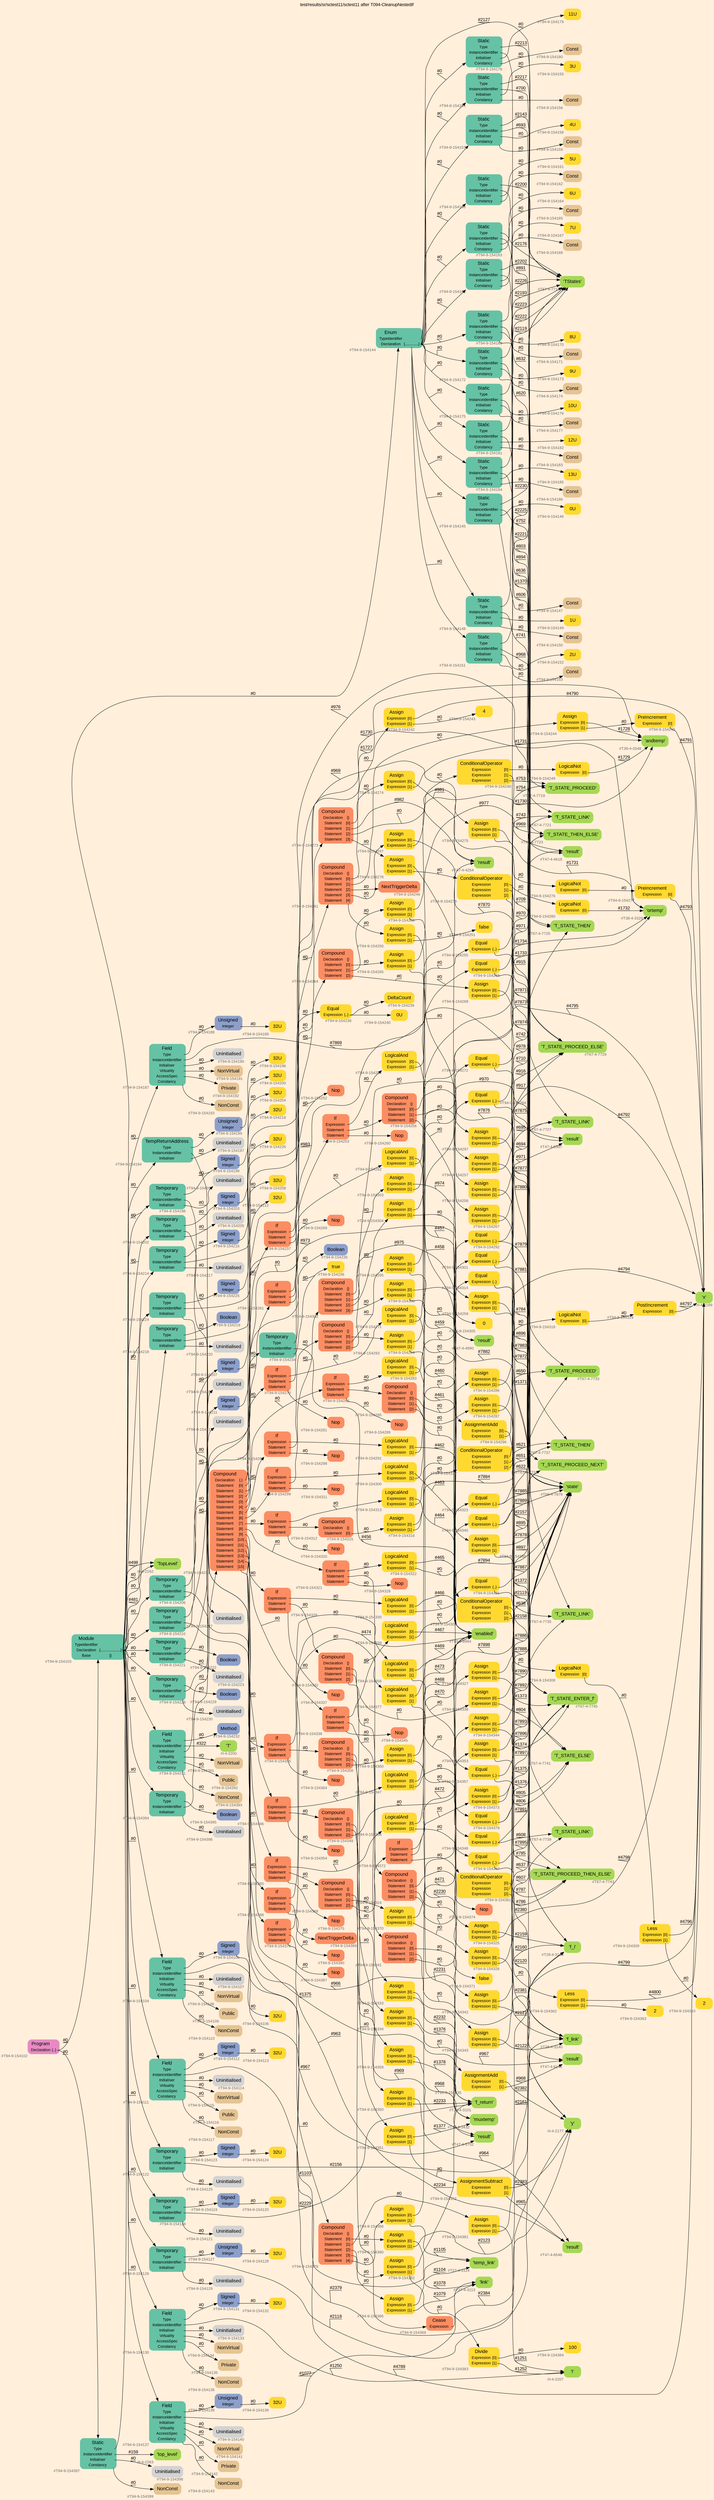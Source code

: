 digraph "test/results/sr/sctest11/sctest11 after T094-CleanupNestedIf" {
label = "test/results/sr/sctest11/sctest11 after T094-CleanupNestedIf"
labelloc = t
graph [
    rankdir = "LR"
    ranksep = 0.3
    bgcolor = antiquewhite1
    color = black
    fontcolor = black
    fontname = "Arial"
];
node [
    fontname = "Arial"
];
edge [
    fontname = "Arial"
];

// -------------------- node figure --------------------
// -------- block #T94-9-154102 ----------
"#T94-9-154102" [
    fillcolor = "/set28/4"
    xlabel = "#T94-9-154102"
    fontsize = "12"
    fontcolor = grey40
    shape = "plaintext"
    label = <<TABLE BORDER="0" CELLBORDER="0" CELLSPACING="0">
     <TR><TD><FONT COLOR="black" POINT-SIZE="15">Program</FONT></TD></TR>
     <TR><TD><FONT COLOR="black" POINT-SIZE="12">Declaration</FONT></TD><TD PORT="port0"><FONT COLOR="black" POINT-SIZE="12">{..}</FONT></TD></TR>
    </TABLE>>
    style = "rounded,filled"
];

// -------- block #T94-9-154103 ----------
"#T94-9-154103" [
    fillcolor = "/set28/1"
    xlabel = "#T94-9-154103"
    fontsize = "12"
    fontcolor = grey40
    shape = "plaintext"
    label = <<TABLE BORDER="0" CELLBORDER="0" CELLSPACING="0">
     <TR><TD><FONT COLOR="black" POINT-SIZE="15">Module</FONT></TD></TR>
     <TR><TD><FONT COLOR="black" POINT-SIZE="12">TypeIdentifier</FONT></TD><TD PORT="port0"></TD></TR>
     <TR><TD><FONT COLOR="black" POINT-SIZE="12">Declaration</FONT></TD><TD PORT="port1"><FONT COLOR="black" POINT-SIZE="12">{.....................}</FONT></TD></TR>
     <TR><TD><FONT COLOR="black" POINT-SIZE="12">Base</FONT></TD><TD PORT="port2"><FONT COLOR="black" POINT-SIZE="12">{}</FONT></TD></TR>
    </TABLE>>
    style = "rounded,filled"
];

// -------- block #I-4-2162 ----------
"#I-4-2162" [
    fillcolor = "/set28/5"
    xlabel = "#I-4-2162"
    fontsize = "12"
    fontcolor = grey40
    shape = "plaintext"
    label = <<TABLE BORDER="0" CELLBORDER="0" CELLSPACING="0">
     <TR><TD><FONT COLOR="black" POINT-SIZE="15">'TopLevel'</FONT></TD></TR>
    </TABLE>>
    style = "rounded,filled"
];

// -------- block #T94-9-154104 ----------
"#T94-9-154104" [
    fillcolor = "/set28/1"
    xlabel = "#T94-9-154104"
    fontsize = "12"
    fontcolor = grey40
    shape = "plaintext"
    label = <<TABLE BORDER="0" CELLBORDER="0" CELLSPACING="0">
     <TR><TD><FONT COLOR="black" POINT-SIZE="15">Field</FONT></TD></TR>
     <TR><TD><FONT COLOR="black" POINT-SIZE="12">Type</FONT></TD><TD PORT="port0"></TD></TR>
     <TR><TD><FONT COLOR="black" POINT-SIZE="12">InstanceIdentifier</FONT></TD><TD PORT="port1"></TD></TR>
     <TR><TD><FONT COLOR="black" POINT-SIZE="12">Initialiser</FONT></TD><TD PORT="port2"></TD></TR>
     <TR><TD><FONT COLOR="black" POINT-SIZE="12">Virtuality</FONT></TD><TD PORT="port3"></TD></TR>
     <TR><TD><FONT COLOR="black" POINT-SIZE="12">AccessSpec</FONT></TD><TD PORT="port4"></TD></TR>
     <TR><TD><FONT COLOR="black" POINT-SIZE="12">Constancy</FONT></TD><TD PORT="port5"></TD></TR>
    </TABLE>>
    style = "rounded,filled"
];

// -------- block #T94-9-154105 ----------
"#T94-9-154105" [
    fillcolor = "/set28/3"
    xlabel = "#T94-9-154105"
    fontsize = "12"
    fontcolor = grey40
    shape = "plaintext"
    label = <<TABLE BORDER="0" CELLBORDER="0" CELLSPACING="0">
     <TR><TD><FONT COLOR="black" POINT-SIZE="15">Signed</FONT></TD></TR>
     <TR><TD><FONT COLOR="black" POINT-SIZE="12">Integer</FONT></TD><TD PORT="port0"></TD></TR>
    </TABLE>>
    style = "rounded,filled"
];

// -------- block #T94-9-154106 ----------
"#T94-9-154106" [
    fillcolor = "/set28/6"
    xlabel = "#T94-9-154106"
    fontsize = "12"
    fontcolor = grey40
    shape = "plaintext"
    label = <<TABLE BORDER="0" CELLBORDER="0" CELLSPACING="0">
     <TR><TD><FONT COLOR="black" POINT-SIZE="15">32U</FONT></TD></TR>
    </TABLE>>
    style = "rounded,filled"
];

// -------- block #I-4-2169 ----------
"#I-4-2169" [
    fillcolor = "/set28/5"
    xlabel = "#I-4-2169"
    fontsize = "12"
    fontcolor = grey40
    shape = "plaintext"
    label = <<TABLE BORDER="0" CELLBORDER="0" CELLSPACING="0">
     <TR><TD><FONT COLOR="black" POINT-SIZE="15">'x'</FONT></TD></TR>
    </TABLE>>
    style = "rounded,filled"
];

// -------- block #T94-9-154107 ----------
"#T94-9-154107" [
    xlabel = "#T94-9-154107"
    fontsize = "12"
    fontcolor = grey40
    shape = "plaintext"
    label = <<TABLE BORDER="0" CELLBORDER="0" CELLSPACING="0">
     <TR><TD><FONT COLOR="black" POINT-SIZE="15">Uninitialised</FONT></TD></TR>
    </TABLE>>
    style = "rounded,filled"
];

// -------- block #T94-9-154108 ----------
"#T94-9-154108" [
    fillcolor = "/set28/7"
    xlabel = "#T94-9-154108"
    fontsize = "12"
    fontcolor = grey40
    shape = "plaintext"
    label = <<TABLE BORDER="0" CELLBORDER="0" CELLSPACING="0">
     <TR><TD><FONT COLOR="black" POINT-SIZE="15">NonVirtual</FONT></TD></TR>
    </TABLE>>
    style = "rounded,filled"
];

// -------- block #T94-9-154109 ----------
"#T94-9-154109" [
    fillcolor = "/set28/7"
    xlabel = "#T94-9-154109"
    fontsize = "12"
    fontcolor = grey40
    shape = "plaintext"
    label = <<TABLE BORDER="0" CELLBORDER="0" CELLSPACING="0">
     <TR><TD><FONT COLOR="black" POINT-SIZE="15">Public</FONT></TD></TR>
    </TABLE>>
    style = "rounded,filled"
];

// -------- block #T94-9-154110 ----------
"#T94-9-154110" [
    fillcolor = "/set28/7"
    xlabel = "#T94-9-154110"
    fontsize = "12"
    fontcolor = grey40
    shape = "plaintext"
    label = <<TABLE BORDER="0" CELLBORDER="0" CELLSPACING="0">
     <TR><TD><FONT COLOR="black" POINT-SIZE="15">NonConst</FONT></TD></TR>
    </TABLE>>
    style = "rounded,filled"
];

// -------- block #T94-9-154111 ----------
"#T94-9-154111" [
    fillcolor = "/set28/1"
    xlabel = "#T94-9-154111"
    fontsize = "12"
    fontcolor = grey40
    shape = "plaintext"
    label = <<TABLE BORDER="0" CELLBORDER="0" CELLSPACING="0">
     <TR><TD><FONT COLOR="black" POINT-SIZE="15">Field</FONT></TD></TR>
     <TR><TD><FONT COLOR="black" POINT-SIZE="12">Type</FONT></TD><TD PORT="port0"></TD></TR>
     <TR><TD><FONT COLOR="black" POINT-SIZE="12">InstanceIdentifier</FONT></TD><TD PORT="port1"></TD></TR>
     <TR><TD><FONT COLOR="black" POINT-SIZE="12">Initialiser</FONT></TD><TD PORT="port2"></TD></TR>
     <TR><TD><FONT COLOR="black" POINT-SIZE="12">Virtuality</FONT></TD><TD PORT="port3"></TD></TR>
     <TR><TD><FONT COLOR="black" POINT-SIZE="12">AccessSpec</FONT></TD><TD PORT="port4"></TD></TR>
     <TR><TD><FONT COLOR="black" POINT-SIZE="12">Constancy</FONT></TD><TD PORT="port5"></TD></TR>
    </TABLE>>
    style = "rounded,filled"
];

// -------- block #T94-9-154112 ----------
"#T94-9-154112" [
    fillcolor = "/set28/3"
    xlabel = "#T94-9-154112"
    fontsize = "12"
    fontcolor = grey40
    shape = "plaintext"
    label = <<TABLE BORDER="0" CELLBORDER="0" CELLSPACING="0">
     <TR><TD><FONT COLOR="black" POINT-SIZE="15">Signed</FONT></TD></TR>
     <TR><TD><FONT COLOR="black" POINT-SIZE="12">Integer</FONT></TD><TD PORT="port0"></TD></TR>
    </TABLE>>
    style = "rounded,filled"
];

// -------- block #T94-9-154113 ----------
"#T94-9-154113" [
    fillcolor = "/set28/6"
    xlabel = "#T94-9-154113"
    fontsize = "12"
    fontcolor = grey40
    shape = "plaintext"
    label = <<TABLE BORDER="0" CELLBORDER="0" CELLSPACING="0">
     <TR><TD><FONT COLOR="black" POINT-SIZE="15">32U</FONT></TD></TR>
    </TABLE>>
    style = "rounded,filled"
];

// -------- block #I-4-2177 ----------
"#I-4-2177" [
    fillcolor = "/set28/5"
    xlabel = "#I-4-2177"
    fontsize = "12"
    fontcolor = grey40
    shape = "plaintext"
    label = <<TABLE BORDER="0" CELLBORDER="0" CELLSPACING="0">
     <TR><TD><FONT COLOR="black" POINT-SIZE="15">'y'</FONT></TD></TR>
    </TABLE>>
    style = "rounded,filled"
];

// -------- block #T94-9-154114 ----------
"#T94-9-154114" [
    xlabel = "#T94-9-154114"
    fontsize = "12"
    fontcolor = grey40
    shape = "plaintext"
    label = <<TABLE BORDER="0" CELLBORDER="0" CELLSPACING="0">
     <TR><TD><FONT COLOR="black" POINT-SIZE="15">Uninitialised</FONT></TD></TR>
    </TABLE>>
    style = "rounded,filled"
];

// -------- block #T94-9-154115 ----------
"#T94-9-154115" [
    fillcolor = "/set28/7"
    xlabel = "#T94-9-154115"
    fontsize = "12"
    fontcolor = grey40
    shape = "plaintext"
    label = <<TABLE BORDER="0" CELLBORDER="0" CELLSPACING="0">
     <TR><TD><FONT COLOR="black" POINT-SIZE="15">NonVirtual</FONT></TD></TR>
    </TABLE>>
    style = "rounded,filled"
];

// -------- block #T94-9-154116 ----------
"#T94-9-154116" [
    fillcolor = "/set28/7"
    xlabel = "#T94-9-154116"
    fontsize = "12"
    fontcolor = grey40
    shape = "plaintext"
    label = <<TABLE BORDER="0" CELLBORDER="0" CELLSPACING="0">
     <TR><TD><FONT COLOR="black" POINT-SIZE="15">Public</FONT></TD></TR>
    </TABLE>>
    style = "rounded,filled"
];

// -------- block #T94-9-154117 ----------
"#T94-9-154117" [
    fillcolor = "/set28/7"
    xlabel = "#T94-9-154117"
    fontsize = "12"
    fontcolor = grey40
    shape = "plaintext"
    label = <<TABLE BORDER="0" CELLBORDER="0" CELLSPACING="0">
     <TR><TD><FONT COLOR="black" POINT-SIZE="15">NonConst</FONT></TD></TR>
    </TABLE>>
    style = "rounded,filled"
];

// -------- block #T94-9-154118 ----------
"#T94-9-154118" [
    fillcolor = "/set28/1"
    xlabel = "#T94-9-154118"
    fontsize = "12"
    fontcolor = grey40
    shape = "plaintext"
    label = <<TABLE BORDER="0" CELLBORDER="0" CELLSPACING="0">
     <TR><TD><FONT COLOR="black" POINT-SIZE="15">Temporary</FONT></TD></TR>
     <TR><TD><FONT COLOR="black" POINT-SIZE="12">Type</FONT></TD><TD PORT="port0"></TD></TR>
     <TR><TD><FONT COLOR="black" POINT-SIZE="12">InstanceIdentifier</FONT></TD><TD PORT="port1"></TD></TR>
     <TR><TD><FONT COLOR="black" POINT-SIZE="12">Initialiser</FONT></TD><TD PORT="port2"></TD></TR>
    </TABLE>>
    style = "rounded,filled"
];

// -------- block #T94-9-154119 ----------
"#T94-9-154119" [
    fillcolor = "/set28/3"
    xlabel = "#T94-9-154119"
    fontsize = "12"
    fontcolor = grey40
    shape = "plaintext"
    label = <<TABLE BORDER="0" CELLBORDER="0" CELLSPACING="0">
     <TR><TD><FONT COLOR="black" POINT-SIZE="15">Signed</FONT></TD></TR>
     <TR><TD><FONT COLOR="black" POINT-SIZE="12">Integer</FONT></TD><TD PORT="port0"></TD></TR>
    </TABLE>>
    style = "rounded,filled"
];

// -------- block #T94-9-154120 ----------
"#T94-9-154120" [
    fillcolor = "/set28/6"
    xlabel = "#T94-9-154120"
    fontsize = "12"
    fontcolor = grey40
    shape = "plaintext"
    label = <<TABLE BORDER="0" CELLBORDER="0" CELLSPACING="0">
     <TR><TD><FONT COLOR="black" POINT-SIZE="15">32U</FONT></TD></TR>
    </TABLE>>
    style = "rounded,filled"
];

// -------- block #T26-4-3101 ----------
"#T26-4-3101" [
    fillcolor = "/set28/5"
    xlabel = "#T26-4-3101"
    fontsize = "12"
    fontcolor = grey40
    shape = "plaintext"
    label = <<TABLE BORDER="0" CELLBORDER="0" CELLSPACING="0">
     <TR><TD><FONT COLOR="black" POINT-SIZE="15">'f_return'</FONT></TD></TR>
    </TABLE>>
    style = "rounded,filled"
];

// -------- block #T94-9-154121 ----------
"#T94-9-154121" [
    xlabel = "#T94-9-154121"
    fontsize = "12"
    fontcolor = grey40
    shape = "plaintext"
    label = <<TABLE BORDER="0" CELLBORDER="0" CELLSPACING="0">
     <TR><TD><FONT COLOR="black" POINT-SIZE="15">Uninitialised</FONT></TD></TR>
    </TABLE>>
    style = "rounded,filled"
];

// -------- block #T94-9-154122 ----------
"#T94-9-154122" [
    fillcolor = "/set28/1"
    xlabel = "#T94-9-154122"
    fontsize = "12"
    fontcolor = grey40
    shape = "plaintext"
    label = <<TABLE BORDER="0" CELLBORDER="0" CELLSPACING="0">
     <TR><TD><FONT COLOR="black" POINT-SIZE="15">Temporary</FONT></TD></TR>
     <TR><TD><FONT COLOR="black" POINT-SIZE="12">Type</FONT></TD><TD PORT="port0"></TD></TR>
     <TR><TD><FONT COLOR="black" POINT-SIZE="12">InstanceIdentifier</FONT></TD><TD PORT="port1"></TD></TR>
     <TR><TD><FONT COLOR="black" POINT-SIZE="12">Initialiser</FONT></TD><TD PORT="port2"></TD></TR>
    </TABLE>>
    style = "rounded,filled"
];

// -------- block #T94-9-154123 ----------
"#T94-9-154123" [
    fillcolor = "/set28/3"
    xlabel = "#T94-9-154123"
    fontsize = "12"
    fontcolor = grey40
    shape = "plaintext"
    label = <<TABLE BORDER="0" CELLBORDER="0" CELLSPACING="0">
     <TR><TD><FONT COLOR="black" POINT-SIZE="15">Signed</FONT></TD></TR>
     <TR><TD><FONT COLOR="black" POINT-SIZE="12">Integer</FONT></TD><TD PORT="port0"></TD></TR>
    </TABLE>>
    style = "rounded,filled"
];

// -------- block #T94-9-154124 ----------
"#T94-9-154124" [
    fillcolor = "/set28/6"
    xlabel = "#T94-9-154124"
    fontsize = "12"
    fontcolor = grey40
    shape = "plaintext"
    label = <<TABLE BORDER="0" CELLBORDER="0" CELLSPACING="0">
     <TR><TD><FONT COLOR="black" POINT-SIZE="15">32U</FONT></TD></TR>
    </TABLE>>
    style = "rounded,filled"
];

// -------- block #T28-4-3139 ----------
"#T28-4-3139" [
    fillcolor = "/set28/5"
    xlabel = "#T28-4-3139"
    fontsize = "12"
    fontcolor = grey40
    shape = "plaintext"
    label = <<TABLE BORDER="0" CELLBORDER="0" CELLSPACING="0">
     <TR><TD><FONT COLOR="black" POINT-SIZE="15">'f_i'</FONT></TD></TR>
    </TABLE>>
    style = "rounded,filled"
];

// -------- block #T94-9-154125 ----------
"#T94-9-154125" [
    xlabel = "#T94-9-154125"
    fontsize = "12"
    fontcolor = grey40
    shape = "plaintext"
    label = <<TABLE BORDER="0" CELLBORDER="0" CELLSPACING="0">
     <TR><TD><FONT COLOR="black" POINT-SIZE="15">Uninitialised</FONT></TD></TR>
    </TABLE>>
    style = "rounded,filled"
];

// -------- block #T94-9-154126 ----------
"#T94-9-154126" [
    fillcolor = "/set28/1"
    xlabel = "#T94-9-154126"
    fontsize = "12"
    fontcolor = grey40
    shape = "plaintext"
    label = <<TABLE BORDER="0" CELLBORDER="0" CELLSPACING="0">
     <TR><TD><FONT COLOR="black" POINT-SIZE="15">Temporary</FONT></TD></TR>
     <TR><TD><FONT COLOR="black" POINT-SIZE="12">Type</FONT></TD><TD PORT="port0"></TD></TR>
     <TR><TD><FONT COLOR="black" POINT-SIZE="12">InstanceIdentifier</FONT></TD><TD PORT="port1"></TD></TR>
     <TR><TD><FONT COLOR="black" POINT-SIZE="12">Initialiser</FONT></TD><TD PORT="port2"></TD></TR>
    </TABLE>>
    style = "rounded,filled"
];

// -------- block #T94-9-154127 ----------
"#T94-9-154127" [
    fillcolor = "/set28/3"
    xlabel = "#T94-9-154127"
    fontsize = "12"
    fontcolor = grey40
    shape = "plaintext"
    label = <<TABLE BORDER="0" CELLBORDER="0" CELLSPACING="0">
     <TR><TD><FONT COLOR="black" POINT-SIZE="15">Unsigned</FONT></TD></TR>
     <TR><TD><FONT COLOR="black" POINT-SIZE="12">Integer</FONT></TD><TD PORT="port0"></TD></TR>
    </TABLE>>
    style = "rounded,filled"
];

// -------- block #T94-9-154128 ----------
"#T94-9-154128" [
    fillcolor = "/set28/6"
    xlabel = "#T94-9-154128"
    fontsize = "12"
    fontcolor = grey40
    shape = "plaintext"
    label = <<TABLE BORDER="0" CELLBORDER="0" CELLSPACING="0">
     <TR><TD><FONT COLOR="black" POINT-SIZE="15">32U</FONT></TD></TR>
    </TABLE>>
    style = "rounded,filled"
];

// -------- block #T28-4-3140 ----------
"#T28-4-3140" [
    fillcolor = "/set28/5"
    xlabel = "#T28-4-3140"
    fontsize = "12"
    fontcolor = grey40
    shape = "plaintext"
    label = <<TABLE BORDER="0" CELLBORDER="0" CELLSPACING="0">
     <TR><TD><FONT COLOR="black" POINT-SIZE="15">'f_link'</FONT></TD></TR>
    </TABLE>>
    style = "rounded,filled"
];

// -------- block #T94-9-154129 ----------
"#T94-9-154129" [
    xlabel = "#T94-9-154129"
    fontsize = "12"
    fontcolor = grey40
    shape = "plaintext"
    label = <<TABLE BORDER="0" CELLBORDER="0" CELLSPACING="0">
     <TR><TD><FONT COLOR="black" POINT-SIZE="15">Uninitialised</FONT></TD></TR>
    </TABLE>>
    style = "rounded,filled"
];

// -------- block #T94-9-154130 ----------
"#T94-9-154130" [
    fillcolor = "/set28/1"
    xlabel = "#T94-9-154130"
    fontsize = "12"
    fontcolor = grey40
    shape = "plaintext"
    label = <<TABLE BORDER="0" CELLBORDER="0" CELLSPACING="0">
     <TR><TD><FONT COLOR="black" POINT-SIZE="15">Field</FONT></TD></TR>
     <TR><TD><FONT COLOR="black" POINT-SIZE="12">Type</FONT></TD><TD PORT="port0"></TD></TR>
     <TR><TD><FONT COLOR="black" POINT-SIZE="12">InstanceIdentifier</FONT></TD><TD PORT="port1"></TD></TR>
     <TR><TD><FONT COLOR="black" POINT-SIZE="12">Initialiser</FONT></TD><TD PORT="port2"></TD></TR>
     <TR><TD><FONT COLOR="black" POINT-SIZE="12">Virtuality</FONT></TD><TD PORT="port3"></TD></TR>
     <TR><TD><FONT COLOR="black" POINT-SIZE="12">AccessSpec</FONT></TD><TD PORT="port4"></TD></TR>
     <TR><TD><FONT COLOR="black" POINT-SIZE="12">Constancy</FONT></TD><TD PORT="port5"></TD></TR>
    </TABLE>>
    style = "rounded,filled"
];

// -------- block #T94-9-154131 ----------
"#T94-9-154131" [
    fillcolor = "/set28/3"
    xlabel = "#T94-9-154131"
    fontsize = "12"
    fontcolor = grey40
    shape = "plaintext"
    label = <<TABLE BORDER="0" CELLBORDER="0" CELLSPACING="0">
     <TR><TD><FONT COLOR="black" POINT-SIZE="15">Signed</FONT></TD></TR>
     <TR><TD><FONT COLOR="black" POINT-SIZE="12">Integer</FONT></TD><TD PORT="port0"></TD></TR>
    </TABLE>>
    style = "rounded,filled"
];

// -------- block #T94-9-154132 ----------
"#T94-9-154132" [
    fillcolor = "/set28/6"
    xlabel = "#T94-9-154132"
    fontsize = "12"
    fontcolor = grey40
    shape = "plaintext"
    label = <<TABLE BORDER="0" CELLBORDER="0" CELLSPACING="0">
     <TR><TD><FONT COLOR="black" POINT-SIZE="15">32U</FONT></TD></TR>
    </TABLE>>
    style = "rounded,filled"
];

// -------- block #I-4-2207 ----------
"#I-4-2207" [
    fillcolor = "/set28/5"
    xlabel = "#I-4-2207"
    fontsize = "12"
    fontcolor = grey40
    shape = "plaintext"
    label = <<TABLE BORDER="0" CELLBORDER="0" CELLSPACING="0">
     <TR><TD><FONT COLOR="black" POINT-SIZE="15">'i'</FONT></TD></TR>
    </TABLE>>
    style = "rounded,filled"
];

// -------- block #T94-9-154133 ----------
"#T94-9-154133" [
    xlabel = "#T94-9-154133"
    fontsize = "12"
    fontcolor = grey40
    shape = "plaintext"
    label = <<TABLE BORDER="0" CELLBORDER="0" CELLSPACING="0">
     <TR><TD><FONT COLOR="black" POINT-SIZE="15">Uninitialised</FONT></TD></TR>
    </TABLE>>
    style = "rounded,filled"
];

// -------- block #T94-9-154134 ----------
"#T94-9-154134" [
    fillcolor = "/set28/7"
    xlabel = "#T94-9-154134"
    fontsize = "12"
    fontcolor = grey40
    shape = "plaintext"
    label = <<TABLE BORDER="0" CELLBORDER="0" CELLSPACING="0">
     <TR><TD><FONT COLOR="black" POINT-SIZE="15">NonVirtual</FONT></TD></TR>
    </TABLE>>
    style = "rounded,filled"
];

// -------- block #T94-9-154135 ----------
"#T94-9-154135" [
    fillcolor = "/set28/7"
    xlabel = "#T94-9-154135"
    fontsize = "12"
    fontcolor = grey40
    shape = "plaintext"
    label = <<TABLE BORDER="0" CELLBORDER="0" CELLSPACING="0">
     <TR><TD><FONT COLOR="black" POINT-SIZE="15">Private</FONT></TD></TR>
    </TABLE>>
    style = "rounded,filled"
];

// -------- block #T94-9-154136 ----------
"#T94-9-154136" [
    fillcolor = "/set28/7"
    xlabel = "#T94-9-154136"
    fontsize = "12"
    fontcolor = grey40
    shape = "plaintext"
    label = <<TABLE BORDER="0" CELLBORDER="0" CELLSPACING="0">
     <TR><TD><FONT COLOR="black" POINT-SIZE="15">NonConst</FONT></TD></TR>
    </TABLE>>
    style = "rounded,filled"
];

// -------- block #T94-9-154137 ----------
"#T94-9-154137" [
    fillcolor = "/set28/1"
    xlabel = "#T94-9-154137"
    fontsize = "12"
    fontcolor = grey40
    shape = "plaintext"
    label = <<TABLE BORDER="0" CELLBORDER="0" CELLSPACING="0">
     <TR><TD><FONT COLOR="black" POINT-SIZE="15">Field</FONT></TD></TR>
     <TR><TD><FONT COLOR="black" POINT-SIZE="12">Type</FONT></TD><TD PORT="port0"></TD></TR>
     <TR><TD><FONT COLOR="black" POINT-SIZE="12">InstanceIdentifier</FONT></TD><TD PORT="port1"></TD></TR>
     <TR><TD><FONT COLOR="black" POINT-SIZE="12">Initialiser</FONT></TD><TD PORT="port2"></TD></TR>
     <TR><TD><FONT COLOR="black" POINT-SIZE="12">Virtuality</FONT></TD><TD PORT="port3"></TD></TR>
     <TR><TD><FONT COLOR="black" POINT-SIZE="12">AccessSpec</FONT></TD><TD PORT="port4"></TD></TR>
     <TR><TD><FONT COLOR="black" POINT-SIZE="12">Constancy</FONT></TD><TD PORT="port5"></TD></TR>
    </TABLE>>
    style = "rounded,filled"
];

// -------- block #T94-9-154138 ----------
"#T94-9-154138" [
    fillcolor = "/set28/3"
    xlabel = "#T94-9-154138"
    fontsize = "12"
    fontcolor = grey40
    shape = "plaintext"
    label = <<TABLE BORDER="0" CELLBORDER="0" CELLSPACING="0">
     <TR><TD><FONT COLOR="black" POINT-SIZE="15">Unsigned</FONT></TD></TR>
     <TR><TD><FONT COLOR="black" POINT-SIZE="12">Integer</FONT></TD><TD PORT="port0"></TD></TR>
    </TABLE>>
    style = "rounded,filled"
];

// -------- block #T94-9-154139 ----------
"#T94-9-154139" [
    fillcolor = "/set28/6"
    xlabel = "#T94-9-154139"
    fontsize = "12"
    fontcolor = grey40
    shape = "plaintext"
    label = <<TABLE BORDER="0" CELLBORDER="0" CELLSPACING="0">
     <TR><TD><FONT COLOR="black" POINT-SIZE="15">32U</FONT></TD></TR>
    </TABLE>>
    style = "rounded,filled"
];

// -------- block #T27-4-3113 ----------
"#T27-4-3113" [
    fillcolor = "/set28/5"
    xlabel = "#T27-4-3113"
    fontsize = "12"
    fontcolor = grey40
    shape = "plaintext"
    label = <<TABLE BORDER="0" CELLBORDER="0" CELLSPACING="0">
     <TR><TD><FONT COLOR="black" POINT-SIZE="15">'link'</FONT></TD></TR>
    </TABLE>>
    style = "rounded,filled"
];

// -------- block #T94-9-154140 ----------
"#T94-9-154140" [
    xlabel = "#T94-9-154140"
    fontsize = "12"
    fontcolor = grey40
    shape = "plaintext"
    label = <<TABLE BORDER="0" CELLBORDER="0" CELLSPACING="0">
     <TR><TD><FONT COLOR="black" POINT-SIZE="15">Uninitialised</FONT></TD></TR>
    </TABLE>>
    style = "rounded,filled"
];

// -------- block #T94-9-154141 ----------
"#T94-9-154141" [
    fillcolor = "/set28/7"
    xlabel = "#T94-9-154141"
    fontsize = "12"
    fontcolor = grey40
    shape = "plaintext"
    label = <<TABLE BORDER="0" CELLBORDER="0" CELLSPACING="0">
     <TR><TD><FONT COLOR="black" POINT-SIZE="15">NonVirtual</FONT></TD></TR>
    </TABLE>>
    style = "rounded,filled"
];

// -------- block #T94-9-154142 ----------
"#T94-9-154142" [
    fillcolor = "/set28/7"
    xlabel = "#T94-9-154142"
    fontsize = "12"
    fontcolor = grey40
    shape = "plaintext"
    label = <<TABLE BORDER="0" CELLBORDER="0" CELLSPACING="0">
     <TR><TD><FONT COLOR="black" POINT-SIZE="15">Private</FONT></TD></TR>
    </TABLE>>
    style = "rounded,filled"
];

// -------- block #T94-9-154143 ----------
"#T94-9-154143" [
    fillcolor = "/set28/7"
    xlabel = "#T94-9-154143"
    fontsize = "12"
    fontcolor = grey40
    shape = "plaintext"
    label = <<TABLE BORDER="0" CELLBORDER="0" CELLSPACING="0">
     <TR><TD><FONT COLOR="black" POINT-SIZE="15">NonConst</FONT></TD></TR>
    </TABLE>>
    style = "rounded,filled"
];

// -------- block #T94-9-154144 ----------
"#T94-9-154144" [
    fillcolor = "/set28/1"
    xlabel = "#T94-9-154144"
    fontsize = "12"
    fontcolor = grey40
    shape = "plaintext"
    label = <<TABLE BORDER="0" CELLBORDER="0" CELLSPACING="0">
     <TR><TD><FONT COLOR="black" POINT-SIZE="15">Enum</FONT></TD></TR>
     <TR><TD><FONT COLOR="black" POINT-SIZE="12">TypeIdentifier</FONT></TD><TD PORT="port0"></TD></TR>
     <TR><TD><FONT COLOR="black" POINT-SIZE="12">Declaration</FONT></TD><TD PORT="port1"><FONT COLOR="black" POINT-SIZE="12">{..............}</FONT></TD></TR>
    </TABLE>>
    style = "rounded,filled"
];

// -------- block #T67-4-7718 ----------
"#T67-4-7718" [
    fillcolor = "/set28/5"
    xlabel = "#T67-4-7718"
    fontsize = "12"
    fontcolor = grey40
    shape = "plaintext"
    label = <<TABLE BORDER="0" CELLBORDER="0" CELLSPACING="0">
     <TR><TD><FONT COLOR="black" POINT-SIZE="15">'TStates'</FONT></TD></TR>
    </TABLE>>
    style = "rounded,filled"
];

// -------- block #T94-9-154145 ----------
"#T94-9-154145" [
    fillcolor = "/set28/1"
    xlabel = "#T94-9-154145"
    fontsize = "12"
    fontcolor = grey40
    shape = "plaintext"
    label = <<TABLE BORDER="0" CELLBORDER="0" CELLSPACING="0">
     <TR><TD><FONT COLOR="black" POINT-SIZE="15">Static</FONT></TD></TR>
     <TR><TD><FONT COLOR="black" POINT-SIZE="12">Type</FONT></TD><TD PORT="port0"></TD></TR>
     <TR><TD><FONT COLOR="black" POINT-SIZE="12">InstanceIdentifier</FONT></TD><TD PORT="port1"></TD></TR>
     <TR><TD><FONT COLOR="black" POINT-SIZE="12">Initialiser</FONT></TD><TD PORT="port2"></TD></TR>
     <TR><TD><FONT COLOR="black" POINT-SIZE="12">Constancy</FONT></TD><TD PORT="port3"></TD></TR>
    </TABLE>>
    style = "rounded,filled"
];

// -------- block #T67-4-7719 ----------
"#T67-4-7719" [
    fillcolor = "/set28/5"
    xlabel = "#T67-4-7719"
    fontsize = "12"
    fontcolor = grey40
    shape = "plaintext"
    label = <<TABLE BORDER="0" CELLBORDER="0" CELLSPACING="0">
     <TR><TD><FONT COLOR="black" POINT-SIZE="15">'T_STATE_PROCEED'</FONT></TD></TR>
    </TABLE>>
    style = "rounded,filled"
];

// -------- block #T94-9-154146 ----------
"#T94-9-154146" [
    fillcolor = "/set28/6"
    xlabel = "#T94-9-154146"
    fontsize = "12"
    fontcolor = grey40
    shape = "plaintext"
    label = <<TABLE BORDER="0" CELLBORDER="0" CELLSPACING="0">
     <TR><TD><FONT COLOR="black" POINT-SIZE="15">0U</FONT></TD></TR>
    </TABLE>>
    style = "rounded,filled"
];

// -------- block #T94-9-154147 ----------
"#T94-9-154147" [
    fillcolor = "/set28/7"
    xlabel = "#T94-9-154147"
    fontsize = "12"
    fontcolor = grey40
    shape = "plaintext"
    label = <<TABLE BORDER="0" CELLBORDER="0" CELLSPACING="0">
     <TR><TD><FONT COLOR="black" POINT-SIZE="15">Const</FONT></TD></TR>
    </TABLE>>
    style = "rounded,filled"
];

// -------- block #T94-9-154148 ----------
"#T94-9-154148" [
    fillcolor = "/set28/1"
    xlabel = "#T94-9-154148"
    fontsize = "12"
    fontcolor = grey40
    shape = "plaintext"
    label = <<TABLE BORDER="0" CELLBORDER="0" CELLSPACING="0">
     <TR><TD><FONT COLOR="black" POINT-SIZE="15">Static</FONT></TD></TR>
     <TR><TD><FONT COLOR="black" POINT-SIZE="12">Type</FONT></TD><TD PORT="port0"></TD></TR>
     <TR><TD><FONT COLOR="black" POINT-SIZE="12">InstanceIdentifier</FONT></TD><TD PORT="port1"></TD></TR>
     <TR><TD><FONT COLOR="black" POINT-SIZE="12">Initialiser</FONT></TD><TD PORT="port2"></TD></TR>
     <TR><TD><FONT COLOR="black" POINT-SIZE="12">Constancy</FONT></TD><TD PORT="port3"></TD></TR>
    </TABLE>>
    style = "rounded,filled"
];

// -------- block #T67-4-7721 ----------
"#T67-4-7721" [
    fillcolor = "/set28/5"
    xlabel = "#T67-4-7721"
    fontsize = "12"
    fontcolor = grey40
    shape = "plaintext"
    label = <<TABLE BORDER="0" CELLBORDER="0" CELLSPACING="0">
     <TR><TD><FONT COLOR="black" POINT-SIZE="15">'T_STATE_LINK'</FONT></TD></TR>
    </TABLE>>
    style = "rounded,filled"
];

// -------- block #T94-9-154149 ----------
"#T94-9-154149" [
    fillcolor = "/set28/6"
    xlabel = "#T94-9-154149"
    fontsize = "12"
    fontcolor = grey40
    shape = "plaintext"
    label = <<TABLE BORDER="0" CELLBORDER="0" CELLSPACING="0">
     <TR><TD><FONT COLOR="black" POINT-SIZE="15">1U</FONT></TD></TR>
    </TABLE>>
    style = "rounded,filled"
];

// -------- block #T94-9-154150 ----------
"#T94-9-154150" [
    fillcolor = "/set28/7"
    xlabel = "#T94-9-154150"
    fontsize = "12"
    fontcolor = grey40
    shape = "plaintext"
    label = <<TABLE BORDER="0" CELLBORDER="0" CELLSPACING="0">
     <TR><TD><FONT COLOR="black" POINT-SIZE="15">Const</FONT></TD></TR>
    </TABLE>>
    style = "rounded,filled"
];

// -------- block #T94-9-154151 ----------
"#T94-9-154151" [
    fillcolor = "/set28/1"
    xlabel = "#T94-9-154151"
    fontsize = "12"
    fontcolor = grey40
    shape = "plaintext"
    label = <<TABLE BORDER="0" CELLBORDER="0" CELLSPACING="0">
     <TR><TD><FONT COLOR="black" POINT-SIZE="15">Static</FONT></TD></TR>
     <TR><TD><FONT COLOR="black" POINT-SIZE="12">Type</FONT></TD><TD PORT="port0"></TD></TR>
     <TR><TD><FONT COLOR="black" POINT-SIZE="12">InstanceIdentifier</FONT></TD><TD PORT="port1"></TD></TR>
     <TR><TD><FONT COLOR="black" POINT-SIZE="12">Initialiser</FONT></TD><TD PORT="port2"></TD></TR>
     <TR><TD><FONT COLOR="black" POINT-SIZE="12">Constancy</FONT></TD><TD PORT="port3"></TD></TR>
    </TABLE>>
    style = "rounded,filled"
];

// -------- block #T67-4-7723 ----------
"#T67-4-7723" [
    fillcolor = "/set28/5"
    xlabel = "#T67-4-7723"
    fontsize = "12"
    fontcolor = grey40
    shape = "plaintext"
    label = <<TABLE BORDER="0" CELLBORDER="0" CELLSPACING="0">
     <TR><TD><FONT COLOR="black" POINT-SIZE="15">'T_STATE_THEN_ELSE'</FONT></TD></TR>
    </TABLE>>
    style = "rounded,filled"
];

// -------- block #T94-9-154152 ----------
"#T94-9-154152" [
    fillcolor = "/set28/6"
    xlabel = "#T94-9-154152"
    fontsize = "12"
    fontcolor = grey40
    shape = "plaintext"
    label = <<TABLE BORDER="0" CELLBORDER="0" CELLSPACING="0">
     <TR><TD><FONT COLOR="black" POINT-SIZE="15">2U</FONT></TD></TR>
    </TABLE>>
    style = "rounded,filled"
];

// -------- block #T94-9-154153 ----------
"#T94-9-154153" [
    fillcolor = "/set28/7"
    xlabel = "#T94-9-154153"
    fontsize = "12"
    fontcolor = grey40
    shape = "plaintext"
    label = <<TABLE BORDER="0" CELLBORDER="0" CELLSPACING="0">
     <TR><TD><FONT COLOR="black" POINT-SIZE="15">Const</FONT></TD></TR>
    </TABLE>>
    style = "rounded,filled"
];

// -------- block #T94-9-154154 ----------
"#T94-9-154154" [
    fillcolor = "/set28/1"
    xlabel = "#T94-9-154154"
    fontsize = "12"
    fontcolor = grey40
    shape = "plaintext"
    label = <<TABLE BORDER="0" CELLBORDER="0" CELLSPACING="0">
     <TR><TD><FONT COLOR="black" POINT-SIZE="15">Static</FONT></TD></TR>
     <TR><TD><FONT COLOR="black" POINT-SIZE="12">Type</FONT></TD><TD PORT="port0"></TD></TR>
     <TR><TD><FONT COLOR="black" POINT-SIZE="12">InstanceIdentifier</FONT></TD><TD PORT="port1"></TD></TR>
     <TR><TD><FONT COLOR="black" POINT-SIZE="12">Initialiser</FONT></TD><TD PORT="port2"></TD></TR>
     <TR><TD><FONT COLOR="black" POINT-SIZE="12">Constancy</FONT></TD><TD PORT="port3"></TD></TR>
    </TABLE>>
    style = "rounded,filled"
];

// -------- block #T67-4-7725 ----------
"#T67-4-7725" [
    fillcolor = "/set28/5"
    xlabel = "#T67-4-7725"
    fontsize = "12"
    fontcolor = grey40
    shape = "plaintext"
    label = <<TABLE BORDER="0" CELLBORDER="0" CELLSPACING="0">
     <TR><TD><FONT COLOR="black" POINT-SIZE="15">'T_STATE_THEN'</FONT></TD></TR>
    </TABLE>>
    style = "rounded,filled"
];

// -------- block #T94-9-154155 ----------
"#T94-9-154155" [
    fillcolor = "/set28/6"
    xlabel = "#T94-9-154155"
    fontsize = "12"
    fontcolor = grey40
    shape = "plaintext"
    label = <<TABLE BORDER="0" CELLBORDER="0" CELLSPACING="0">
     <TR><TD><FONT COLOR="black" POINT-SIZE="15">3U</FONT></TD></TR>
    </TABLE>>
    style = "rounded,filled"
];

// -------- block #T94-9-154156 ----------
"#T94-9-154156" [
    fillcolor = "/set28/7"
    xlabel = "#T94-9-154156"
    fontsize = "12"
    fontcolor = grey40
    shape = "plaintext"
    label = <<TABLE BORDER="0" CELLBORDER="0" CELLSPACING="0">
     <TR><TD><FONT COLOR="black" POINT-SIZE="15">Const</FONT></TD></TR>
    </TABLE>>
    style = "rounded,filled"
];

// -------- block #T94-9-154157 ----------
"#T94-9-154157" [
    fillcolor = "/set28/1"
    xlabel = "#T94-9-154157"
    fontsize = "12"
    fontcolor = grey40
    shape = "plaintext"
    label = <<TABLE BORDER="0" CELLBORDER="0" CELLSPACING="0">
     <TR><TD><FONT COLOR="black" POINT-SIZE="15">Static</FONT></TD></TR>
     <TR><TD><FONT COLOR="black" POINT-SIZE="12">Type</FONT></TD><TD PORT="port0"></TD></TR>
     <TR><TD><FONT COLOR="black" POINT-SIZE="12">InstanceIdentifier</FONT></TD><TD PORT="port1"></TD></TR>
     <TR><TD><FONT COLOR="black" POINT-SIZE="12">Initialiser</FONT></TD><TD PORT="port2"></TD></TR>
     <TR><TD><FONT COLOR="black" POINT-SIZE="12">Constancy</FONT></TD><TD PORT="port3"></TD></TR>
    </TABLE>>
    style = "rounded,filled"
];

// -------- block #T67-4-7727 ----------
"#T67-4-7727" [
    fillcolor = "/set28/5"
    xlabel = "#T67-4-7727"
    fontsize = "12"
    fontcolor = grey40
    shape = "plaintext"
    label = <<TABLE BORDER="0" CELLBORDER="0" CELLSPACING="0">
     <TR><TD><FONT COLOR="black" POINT-SIZE="15">'T_STATE_LINK'</FONT></TD></TR>
    </TABLE>>
    style = "rounded,filled"
];

// -------- block #T94-9-154158 ----------
"#T94-9-154158" [
    fillcolor = "/set28/6"
    xlabel = "#T94-9-154158"
    fontsize = "12"
    fontcolor = grey40
    shape = "plaintext"
    label = <<TABLE BORDER="0" CELLBORDER="0" CELLSPACING="0">
     <TR><TD><FONT COLOR="black" POINT-SIZE="15">4U</FONT></TD></TR>
    </TABLE>>
    style = "rounded,filled"
];

// -------- block #T94-9-154159 ----------
"#T94-9-154159" [
    fillcolor = "/set28/7"
    xlabel = "#T94-9-154159"
    fontsize = "12"
    fontcolor = grey40
    shape = "plaintext"
    label = <<TABLE BORDER="0" CELLBORDER="0" CELLSPACING="0">
     <TR><TD><FONT COLOR="black" POINT-SIZE="15">Const</FONT></TD></TR>
    </TABLE>>
    style = "rounded,filled"
];

// -------- block #T94-9-154160 ----------
"#T94-9-154160" [
    fillcolor = "/set28/1"
    xlabel = "#T94-9-154160"
    fontsize = "12"
    fontcolor = grey40
    shape = "plaintext"
    label = <<TABLE BORDER="0" CELLBORDER="0" CELLSPACING="0">
     <TR><TD><FONT COLOR="black" POINT-SIZE="15">Static</FONT></TD></TR>
     <TR><TD><FONT COLOR="black" POINT-SIZE="12">Type</FONT></TD><TD PORT="port0"></TD></TR>
     <TR><TD><FONT COLOR="black" POINT-SIZE="12">InstanceIdentifier</FONT></TD><TD PORT="port1"></TD></TR>
     <TR><TD><FONT COLOR="black" POINT-SIZE="12">Initialiser</FONT></TD><TD PORT="port2"></TD></TR>
     <TR><TD><FONT COLOR="black" POINT-SIZE="12">Constancy</FONT></TD><TD PORT="port3"></TD></TR>
    </TABLE>>
    style = "rounded,filled"
];

// -------- block #T67-4-7729 ----------
"#T67-4-7729" [
    fillcolor = "/set28/5"
    xlabel = "#T67-4-7729"
    fontsize = "12"
    fontcolor = grey40
    shape = "plaintext"
    label = <<TABLE BORDER="0" CELLBORDER="0" CELLSPACING="0">
     <TR><TD><FONT COLOR="black" POINT-SIZE="15">'T_STATE_PROCEED_ELSE'</FONT></TD></TR>
    </TABLE>>
    style = "rounded,filled"
];

// -------- block #T94-9-154161 ----------
"#T94-9-154161" [
    fillcolor = "/set28/6"
    xlabel = "#T94-9-154161"
    fontsize = "12"
    fontcolor = grey40
    shape = "plaintext"
    label = <<TABLE BORDER="0" CELLBORDER="0" CELLSPACING="0">
     <TR><TD><FONT COLOR="black" POINT-SIZE="15">5U</FONT></TD></TR>
    </TABLE>>
    style = "rounded,filled"
];

// -------- block #T94-9-154162 ----------
"#T94-9-154162" [
    fillcolor = "/set28/7"
    xlabel = "#T94-9-154162"
    fontsize = "12"
    fontcolor = grey40
    shape = "plaintext"
    label = <<TABLE BORDER="0" CELLBORDER="0" CELLSPACING="0">
     <TR><TD><FONT COLOR="black" POINT-SIZE="15">Const</FONT></TD></TR>
    </TABLE>>
    style = "rounded,filled"
];

// -------- block #T94-9-154163 ----------
"#T94-9-154163" [
    fillcolor = "/set28/1"
    xlabel = "#T94-9-154163"
    fontsize = "12"
    fontcolor = grey40
    shape = "plaintext"
    label = <<TABLE BORDER="0" CELLBORDER="0" CELLSPACING="0">
     <TR><TD><FONT COLOR="black" POINT-SIZE="15">Static</FONT></TD></TR>
     <TR><TD><FONT COLOR="black" POINT-SIZE="12">Type</FONT></TD><TD PORT="port0"></TD></TR>
     <TR><TD><FONT COLOR="black" POINT-SIZE="12">InstanceIdentifier</FONT></TD><TD PORT="port1"></TD></TR>
     <TR><TD><FONT COLOR="black" POINT-SIZE="12">Initialiser</FONT></TD><TD PORT="port2"></TD></TR>
     <TR><TD><FONT COLOR="black" POINT-SIZE="12">Constancy</FONT></TD><TD PORT="port3"></TD></TR>
    </TABLE>>
    style = "rounded,filled"
];

// -------- block #T67-4-7731 ----------
"#T67-4-7731" [
    fillcolor = "/set28/5"
    xlabel = "#T67-4-7731"
    fontsize = "12"
    fontcolor = grey40
    shape = "plaintext"
    label = <<TABLE BORDER="0" CELLBORDER="0" CELLSPACING="0">
     <TR><TD><FONT COLOR="black" POINT-SIZE="15">'T_STATE_PROCEED_NEXT'</FONT></TD></TR>
    </TABLE>>
    style = "rounded,filled"
];

// -------- block #T94-9-154164 ----------
"#T94-9-154164" [
    fillcolor = "/set28/6"
    xlabel = "#T94-9-154164"
    fontsize = "12"
    fontcolor = grey40
    shape = "plaintext"
    label = <<TABLE BORDER="0" CELLBORDER="0" CELLSPACING="0">
     <TR><TD><FONT COLOR="black" POINT-SIZE="15">6U</FONT></TD></TR>
    </TABLE>>
    style = "rounded,filled"
];

// -------- block #T94-9-154165 ----------
"#T94-9-154165" [
    fillcolor = "/set28/7"
    xlabel = "#T94-9-154165"
    fontsize = "12"
    fontcolor = grey40
    shape = "plaintext"
    label = <<TABLE BORDER="0" CELLBORDER="0" CELLSPACING="0">
     <TR><TD><FONT COLOR="black" POINT-SIZE="15">Const</FONT></TD></TR>
    </TABLE>>
    style = "rounded,filled"
];

// -------- block #T94-9-154166 ----------
"#T94-9-154166" [
    fillcolor = "/set28/1"
    xlabel = "#T94-9-154166"
    fontsize = "12"
    fontcolor = grey40
    shape = "plaintext"
    label = <<TABLE BORDER="0" CELLBORDER="0" CELLSPACING="0">
     <TR><TD><FONT COLOR="black" POINT-SIZE="15">Static</FONT></TD></TR>
     <TR><TD><FONT COLOR="black" POINT-SIZE="12">Type</FONT></TD><TD PORT="port0"></TD></TR>
     <TR><TD><FONT COLOR="black" POINT-SIZE="12">InstanceIdentifier</FONT></TD><TD PORT="port1"></TD></TR>
     <TR><TD><FONT COLOR="black" POINT-SIZE="12">Initialiser</FONT></TD><TD PORT="port2"></TD></TR>
     <TR><TD><FONT COLOR="black" POINT-SIZE="12">Constancy</FONT></TD><TD PORT="port3"></TD></TR>
    </TABLE>>
    style = "rounded,filled"
];

// -------- block #T67-4-7733 ----------
"#T67-4-7733" [
    fillcolor = "/set28/5"
    xlabel = "#T67-4-7733"
    fontsize = "12"
    fontcolor = grey40
    shape = "plaintext"
    label = <<TABLE BORDER="0" CELLBORDER="0" CELLSPACING="0">
     <TR><TD><FONT COLOR="black" POINT-SIZE="15">'T_STATE_PROCEED'</FONT></TD></TR>
    </TABLE>>
    style = "rounded,filled"
];

// -------- block #T94-9-154167 ----------
"#T94-9-154167" [
    fillcolor = "/set28/6"
    xlabel = "#T94-9-154167"
    fontsize = "12"
    fontcolor = grey40
    shape = "plaintext"
    label = <<TABLE BORDER="0" CELLBORDER="0" CELLSPACING="0">
     <TR><TD><FONT COLOR="black" POINT-SIZE="15">7U</FONT></TD></TR>
    </TABLE>>
    style = "rounded,filled"
];

// -------- block #T94-9-154168 ----------
"#T94-9-154168" [
    fillcolor = "/set28/7"
    xlabel = "#T94-9-154168"
    fontsize = "12"
    fontcolor = grey40
    shape = "plaintext"
    label = <<TABLE BORDER="0" CELLBORDER="0" CELLSPACING="0">
     <TR><TD><FONT COLOR="black" POINT-SIZE="15">Const</FONT></TD></TR>
    </TABLE>>
    style = "rounded,filled"
];

// -------- block #T94-9-154169 ----------
"#T94-9-154169" [
    fillcolor = "/set28/1"
    xlabel = "#T94-9-154169"
    fontsize = "12"
    fontcolor = grey40
    shape = "plaintext"
    label = <<TABLE BORDER="0" CELLBORDER="0" CELLSPACING="0">
     <TR><TD><FONT COLOR="black" POINT-SIZE="15">Static</FONT></TD></TR>
     <TR><TD><FONT COLOR="black" POINT-SIZE="12">Type</FONT></TD><TD PORT="port0"></TD></TR>
     <TR><TD><FONT COLOR="black" POINT-SIZE="12">InstanceIdentifier</FONT></TD><TD PORT="port1"></TD></TR>
     <TR><TD><FONT COLOR="black" POINT-SIZE="12">Initialiser</FONT></TD><TD PORT="port2"></TD></TR>
     <TR><TD><FONT COLOR="black" POINT-SIZE="12">Constancy</FONT></TD><TD PORT="port3"></TD></TR>
    </TABLE>>
    style = "rounded,filled"
];

// -------- block #T67-4-7735 ----------
"#T67-4-7735" [
    fillcolor = "/set28/5"
    xlabel = "#T67-4-7735"
    fontsize = "12"
    fontcolor = grey40
    shape = "plaintext"
    label = <<TABLE BORDER="0" CELLBORDER="0" CELLSPACING="0">
     <TR><TD><FONT COLOR="black" POINT-SIZE="15">'T_STATE_LINK'</FONT></TD></TR>
    </TABLE>>
    style = "rounded,filled"
];

// -------- block #T94-9-154170 ----------
"#T94-9-154170" [
    fillcolor = "/set28/6"
    xlabel = "#T94-9-154170"
    fontsize = "12"
    fontcolor = grey40
    shape = "plaintext"
    label = <<TABLE BORDER="0" CELLBORDER="0" CELLSPACING="0">
     <TR><TD><FONT COLOR="black" POINT-SIZE="15">8U</FONT></TD></TR>
    </TABLE>>
    style = "rounded,filled"
];

// -------- block #T94-9-154171 ----------
"#T94-9-154171" [
    fillcolor = "/set28/7"
    xlabel = "#T94-9-154171"
    fontsize = "12"
    fontcolor = grey40
    shape = "plaintext"
    label = <<TABLE BORDER="0" CELLBORDER="0" CELLSPACING="0">
     <TR><TD><FONT COLOR="black" POINT-SIZE="15">Const</FONT></TD></TR>
    </TABLE>>
    style = "rounded,filled"
];

// -------- block #T94-9-154172 ----------
"#T94-9-154172" [
    fillcolor = "/set28/1"
    xlabel = "#T94-9-154172"
    fontsize = "12"
    fontcolor = grey40
    shape = "plaintext"
    label = <<TABLE BORDER="0" CELLBORDER="0" CELLSPACING="0">
     <TR><TD><FONT COLOR="black" POINT-SIZE="15">Static</FONT></TD></TR>
     <TR><TD><FONT COLOR="black" POINT-SIZE="12">Type</FONT></TD><TD PORT="port0"></TD></TR>
     <TR><TD><FONT COLOR="black" POINT-SIZE="12">InstanceIdentifier</FONT></TD><TD PORT="port1"></TD></TR>
     <TR><TD><FONT COLOR="black" POINT-SIZE="12">Initialiser</FONT></TD><TD PORT="port2"></TD></TR>
     <TR><TD><FONT COLOR="black" POINT-SIZE="12">Constancy</FONT></TD><TD PORT="port3"></TD></TR>
    </TABLE>>
    style = "rounded,filled"
];

// -------- block #T67-4-7737 ----------
"#T67-4-7737" [
    fillcolor = "/set28/5"
    xlabel = "#T67-4-7737"
    fontsize = "12"
    fontcolor = grey40
    shape = "plaintext"
    label = <<TABLE BORDER="0" CELLBORDER="0" CELLSPACING="0">
     <TR><TD><FONT COLOR="black" POINT-SIZE="15">'T_STATE_THEN'</FONT></TD></TR>
    </TABLE>>
    style = "rounded,filled"
];

// -------- block #T94-9-154173 ----------
"#T94-9-154173" [
    fillcolor = "/set28/6"
    xlabel = "#T94-9-154173"
    fontsize = "12"
    fontcolor = grey40
    shape = "plaintext"
    label = <<TABLE BORDER="0" CELLBORDER="0" CELLSPACING="0">
     <TR><TD><FONT COLOR="black" POINT-SIZE="15">9U</FONT></TD></TR>
    </TABLE>>
    style = "rounded,filled"
];

// -------- block #T94-9-154174 ----------
"#T94-9-154174" [
    fillcolor = "/set28/7"
    xlabel = "#T94-9-154174"
    fontsize = "12"
    fontcolor = grey40
    shape = "plaintext"
    label = <<TABLE BORDER="0" CELLBORDER="0" CELLSPACING="0">
     <TR><TD><FONT COLOR="black" POINT-SIZE="15">Const</FONT></TD></TR>
    </TABLE>>
    style = "rounded,filled"
];

// -------- block #T94-9-154175 ----------
"#T94-9-154175" [
    fillcolor = "/set28/1"
    xlabel = "#T94-9-154175"
    fontsize = "12"
    fontcolor = grey40
    shape = "plaintext"
    label = <<TABLE BORDER="0" CELLBORDER="0" CELLSPACING="0">
     <TR><TD><FONT COLOR="black" POINT-SIZE="15">Static</FONT></TD></TR>
     <TR><TD><FONT COLOR="black" POINT-SIZE="12">Type</FONT></TD><TD PORT="port0"></TD></TR>
     <TR><TD><FONT COLOR="black" POINT-SIZE="12">InstanceIdentifier</FONT></TD><TD PORT="port1"></TD></TR>
     <TR><TD><FONT COLOR="black" POINT-SIZE="12">Initialiser</FONT></TD><TD PORT="port2"></TD></TR>
     <TR><TD><FONT COLOR="black" POINT-SIZE="12">Constancy</FONT></TD><TD PORT="port3"></TD></TR>
    </TABLE>>
    style = "rounded,filled"
];

// -------- block #T67-4-7739 ----------
"#T67-4-7739" [
    fillcolor = "/set28/5"
    xlabel = "#T67-4-7739"
    fontsize = "12"
    fontcolor = grey40
    shape = "plaintext"
    label = <<TABLE BORDER="0" CELLBORDER="0" CELLSPACING="0">
     <TR><TD><FONT COLOR="black" POINT-SIZE="15">'T_STATE_LINK'</FONT></TD></TR>
    </TABLE>>
    style = "rounded,filled"
];

// -------- block #T94-9-154176 ----------
"#T94-9-154176" [
    fillcolor = "/set28/6"
    xlabel = "#T94-9-154176"
    fontsize = "12"
    fontcolor = grey40
    shape = "plaintext"
    label = <<TABLE BORDER="0" CELLBORDER="0" CELLSPACING="0">
     <TR><TD><FONT COLOR="black" POINT-SIZE="15">10U</FONT></TD></TR>
    </TABLE>>
    style = "rounded,filled"
];

// -------- block #T94-9-154177 ----------
"#T94-9-154177" [
    fillcolor = "/set28/7"
    xlabel = "#T94-9-154177"
    fontsize = "12"
    fontcolor = grey40
    shape = "plaintext"
    label = <<TABLE BORDER="0" CELLBORDER="0" CELLSPACING="0">
     <TR><TD><FONT COLOR="black" POINT-SIZE="15">Const</FONT></TD></TR>
    </TABLE>>
    style = "rounded,filled"
];

// -------- block #T94-9-154178 ----------
"#T94-9-154178" [
    fillcolor = "/set28/1"
    xlabel = "#T94-9-154178"
    fontsize = "12"
    fontcolor = grey40
    shape = "plaintext"
    label = <<TABLE BORDER="0" CELLBORDER="0" CELLSPACING="0">
     <TR><TD><FONT COLOR="black" POINT-SIZE="15">Static</FONT></TD></TR>
     <TR><TD><FONT COLOR="black" POINT-SIZE="12">Type</FONT></TD><TD PORT="port0"></TD></TR>
     <TR><TD><FONT COLOR="black" POINT-SIZE="12">InstanceIdentifier</FONT></TD><TD PORT="port1"></TD></TR>
     <TR><TD><FONT COLOR="black" POINT-SIZE="12">Initialiser</FONT></TD><TD PORT="port2"></TD></TR>
     <TR><TD><FONT COLOR="black" POINT-SIZE="12">Constancy</FONT></TD><TD PORT="port3"></TD></TR>
    </TABLE>>
    style = "rounded,filled"
];

// -------- block #T67-4-7741 ----------
"#T67-4-7741" [
    fillcolor = "/set28/5"
    xlabel = "#T67-4-7741"
    fontsize = "12"
    fontcolor = grey40
    shape = "plaintext"
    label = <<TABLE BORDER="0" CELLBORDER="0" CELLSPACING="0">
     <TR><TD><FONT COLOR="black" POINT-SIZE="15">'T_STATE_ELSE'</FONT></TD></TR>
    </TABLE>>
    style = "rounded,filled"
];

// -------- block #T94-9-154179 ----------
"#T94-9-154179" [
    fillcolor = "/set28/6"
    xlabel = "#T94-9-154179"
    fontsize = "12"
    fontcolor = grey40
    shape = "plaintext"
    label = <<TABLE BORDER="0" CELLBORDER="0" CELLSPACING="0">
     <TR><TD><FONT COLOR="black" POINT-SIZE="15">11U</FONT></TD></TR>
    </TABLE>>
    style = "rounded,filled"
];

// -------- block #T94-9-154180 ----------
"#T94-9-154180" [
    fillcolor = "/set28/7"
    xlabel = "#T94-9-154180"
    fontsize = "12"
    fontcolor = grey40
    shape = "plaintext"
    label = <<TABLE BORDER="0" CELLBORDER="0" CELLSPACING="0">
     <TR><TD><FONT COLOR="black" POINT-SIZE="15">Const</FONT></TD></TR>
    </TABLE>>
    style = "rounded,filled"
];

// -------- block #T94-9-154181 ----------
"#T94-9-154181" [
    fillcolor = "/set28/1"
    xlabel = "#T94-9-154181"
    fontsize = "12"
    fontcolor = grey40
    shape = "plaintext"
    label = <<TABLE BORDER="0" CELLBORDER="0" CELLSPACING="0">
     <TR><TD><FONT COLOR="black" POINT-SIZE="15">Static</FONT></TD></TR>
     <TR><TD><FONT COLOR="black" POINT-SIZE="12">Type</FONT></TD><TD PORT="port0"></TD></TR>
     <TR><TD><FONT COLOR="black" POINT-SIZE="12">InstanceIdentifier</FONT></TD><TD PORT="port1"></TD></TR>
     <TR><TD><FONT COLOR="black" POINT-SIZE="12">Initialiser</FONT></TD><TD PORT="port2"></TD></TR>
     <TR><TD><FONT COLOR="black" POINT-SIZE="12">Constancy</FONT></TD><TD PORT="port3"></TD></TR>
    </TABLE>>
    style = "rounded,filled"
];

// -------- block #T67-4-7743 ----------
"#T67-4-7743" [
    fillcolor = "/set28/5"
    xlabel = "#T67-4-7743"
    fontsize = "12"
    fontcolor = grey40
    shape = "plaintext"
    label = <<TABLE BORDER="0" CELLBORDER="0" CELLSPACING="0">
     <TR><TD><FONT COLOR="black" POINT-SIZE="15">'T_STATE_PROCEED_THEN_ELSE'</FONT></TD></TR>
    </TABLE>>
    style = "rounded,filled"
];

// -------- block #T94-9-154182 ----------
"#T94-9-154182" [
    fillcolor = "/set28/6"
    xlabel = "#T94-9-154182"
    fontsize = "12"
    fontcolor = grey40
    shape = "plaintext"
    label = <<TABLE BORDER="0" CELLBORDER="0" CELLSPACING="0">
     <TR><TD><FONT COLOR="black" POINT-SIZE="15">12U</FONT></TD></TR>
    </TABLE>>
    style = "rounded,filled"
];

// -------- block #T94-9-154183 ----------
"#T94-9-154183" [
    fillcolor = "/set28/7"
    xlabel = "#T94-9-154183"
    fontsize = "12"
    fontcolor = grey40
    shape = "plaintext"
    label = <<TABLE BORDER="0" CELLBORDER="0" CELLSPACING="0">
     <TR><TD><FONT COLOR="black" POINT-SIZE="15">Const</FONT></TD></TR>
    </TABLE>>
    style = "rounded,filled"
];

// -------- block #T94-9-154184 ----------
"#T94-9-154184" [
    fillcolor = "/set28/1"
    xlabel = "#T94-9-154184"
    fontsize = "12"
    fontcolor = grey40
    shape = "plaintext"
    label = <<TABLE BORDER="0" CELLBORDER="0" CELLSPACING="0">
     <TR><TD><FONT COLOR="black" POINT-SIZE="15">Static</FONT></TD></TR>
     <TR><TD><FONT COLOR="black" POINT-SIZE="12">Type</FONT></TD><TD PORT="port0"></TD></TR>
     <TR><TD><FONT COLOR="black" POINT-SIZE="12">InstanceIdentifier</FONT></TD><TD PORT="port1"></TD></TR>
     <TR><TD><FONT COLOR="black" POINT-SIZE="12">Initialiser</FONT></TD><TD PORT="port2"></TD></TR>
     <TR><TD><FONT COLOR="black" POINT-SIZE="12">Constancy</FONT></TD><TD PORT="port3"></TD></TR>
    </TABLE>>
    style = "rounded,filled"
];

// -------- block #T67-4-7745 ----------
"#T67-4-7745" [
    fillcolor = "/set28/5"
    xlabel = "#T67-4-7745"
    fontsize = "12"
    fontcolor = grey40
    shape = "plaintext"
    label = <<TABLE BORDER="0" CELLBORDER="0" CELLSPACING="0">
     <TR><TD><FONT COLOR="black" POINT-SIZE="15">'T_STATE_ENTER_f'</FONT></TD></TR>
    </TABLE>>
    style = "rounded,filled"
];

// -------- block #T94-9-154185 ----------
"#T94-9-154185" [
    fillcolor = "/set28/6"
    xlabel = "#T94-9-154185"
    fontsize = "12"
    fontcolor = grey40
    shape = "plaintext"
    label = <<TABLE BORDER="0" CELLBORDER="0" CELLSPACING="0">
     <TR><TD><FONT COLOR="black" POINT-SIZE="15">13U</FONT></TD></TR>
    </TABLE>>
    style = "rounded,filled"
];

// -------- block #T94-9-154186 ----------
"#T94-9-154186" [
    fillcolor = "/set28/7"
    xlabel = "#T94-9-154186"
    fontsize = "12"
    fontcolor = grey40
    shape = "plaintext"
    label = <<TABLE BORDER="0" CELLBORDER="0" CELLSPACING="0">
     <TR><TD><FONT COLOR="black" POINT-SIZE="15">Const</FONT></TD></TR>
    </TABLE>>
    style = "rounded,filled"
];

// -------- block #T94-9-154187 ----------
"#T94-9-154187" [
    fillcolor = "/set28/1"
    xlabel = "#T94-9-154187"
    fontsize = "12"
    fontcolor = grey40
    shape = "plaintext"
    label = <<TABLE BORDER="0" CELLBORDER="0" CELLSPACING="0">
     <TR><TD><FONT COLOR="black" POINT-SIZE="15">Field</FONT></TD></TR>
     <TR><TD><FONT COLOR="black" POINT-SIZE="12">Type</FONT></TD><TD PORT="port0"></TD></TR>
     <TR><TD><FONT COLOR="black" POINT-SIZE="12">InstanceIdentifier</FONT></TD><TD PORT="port1"></TD></TR>
     <TR><TD><FONT COLOR="black" POINT-SIZE="12">Initialiser</FONT></TD><TD PORT="port2"></TD></TR>
     <TR><TD><FONT COLOR="black" POINT-SIZE="12">Virtuality</FONT></TD><TD PORT="port3"></TD></TR>
     <TR><TD><FONT COLOR="black" POINT-SIZE="12">AccessSpec</FONT></TD><TD PORT="port4"></TD></TR>
     <TR><TD><FONT COLOR="black" POINT-SIZE="12">Constancy</FONT></TD><TD PORT="port5"></TD></TR>
    </TABLE>>
    style = "rounded,filled"
];

// -------- block #T94-9-154188 ----------
"#T94-9-154188" [
    fillcolor = "/set28/3"
    xlabel = "#T94-9-154188"
    fontsize = "12"
    fontcolor = grey40
    shape = "plaintext"
    label = <<TABLE BORDER="0" CELLBORDER="0" CELLSPACING="0">
     <TR><TD><FONT COLOR="black" POINT-SIZE="15">Unsigned</FONT></TD></TR>
     <TR><TD><FONT COLOR="black" POINT-SIZE="12">Integer</FONT></TD><TD PORT="port0"></TD></TR>
    </TABLE>>
    style = "rounded,filled"
];

// -------- block #T94-9-154189 ----------
"#T94-9-154189" [
    fillcolor = "/set28/6"
    xlabel = "#T94-9-154189"
    fontsize = "12"
    fontcolor = grey40
    shape = "plaintext"
    label = <<TABLE BORDER="0" CELLBORDER="0" CELLSPACING="0">
     <TR><TD><FONT COLOR="black" POINT-SIZE="15">32U</FONT></TD></TR>
    </TABLE>>
    style = "rounded,filled"
];

// -------- block #T66-4-7679 ----------
"#T66-4-7679" [
    fillcolor = "/set28/5"
    xlabel = "#T66-4-7679"
    fontsize = "12"
    fontcolor = grey40
    shape = "plaintext"
    label = <<TABLE BORDER="0" CELLBORDER="0" CELLSPACING="0">
     <TR><TD><FONT COLOR="black" POINT-SIZE="15">'state'</FONT></TD></TR>
    </TABLE>>
    style = "rounded,filled"
];

// -------- block #T94-9-154190 ----------
"#T94-9-154190" [
    xlabel = "#T94-9-154190"
    fontsize = "12"
    fontcolor = grey40
    shape = "plaintext"
    label = <<TABLE BORDER="0" CELLBORDER="0" CELLSPACING="0">
     <TR><TD><FONT COLOR="black" POINT-SIZE="15">Uninitialised</FONT></TD></TR>
    </TABLE>>
    style = "rounded,filled"
];

// -------- block #T94-9-154191 ----------
"#T94-9-154191" [
    fillcolor = "/set28/7"
    xlabel = "#T94-9-154191"
    fontsize = "12"
    fontcolor = grey40
    shape = "plaintext"
    label = <<TABLE BORDER="0" CELLBORDER="0" CELLSPACING="0">
     <TR><TD><FONT COLOR="black" POINT-SIZE="15">NonVirtual</FONT></TD></TR>
    </TABLE>>
    style = "rounded,filled"
];

// -------- block #T94-9-154192 ----------
"#T94-9-154192" [
    fillcolor = "/set28/7"
    xlabel = "#T94-9-154192"
    fontsize = "12"
    fontcolor = grey40
    shape = "plaintext"
    label = <<TABLE BORDER="0" CELLBORDER="0" CELLSPACING="0">
     <TR><TD><FONT COLOR="black" POINT-SIZE="15">Private</FONT></TD></TR>
    </TABLE>>
    style = "rounded,filled"
];

// -------- block #T94-9-154193 ----------
"#T94-9-154193" [
    fillcolor = "/set28/7"
    xlabel = "#T94-9-154193"
    fontsize = "12"
    fontcolor = grey40
    shape = "plaintext"
    label = <<TABLE BORDER="0" CELLBORDER="0" CELLSPACING="0">
     <TR><TD><FONT COLOR="black" POINT-SIZE="15">NonConst</FONT></TD></TR>
    </TABLE>>
    style = "rounded,filled"
];

// -------- block #T94-9-154194 ----------
"#T94-9-154194" [
    fillcolor = "/set28/1"
    xlabel = "#T94-9-154194"
    fontsize = "12"
    fontcolor = grey40
    shape = "plaintext"
    label = <<TABLE BORDER="0" CELLBORDER="0" CELLSPACING="0">
     <TR><TD><FONT COLOR="black" POINT-SIZE="15">TempReturnAddress</FONT></TD></TR>
     <TR><TD><FONT COLOR="black" POINT-SIZE="12">Type</FONT></TD><TD PORT="port0"></TD></TR>
     <TR><TD><FONT COLOR="black" POINT-SIZE="12">InstanceIdentifier</FONT></TD><TD PORT="port1"></TD></TR>
     <TR><TD><FONT COLOR="black" POINT-SIZE="12">Initialiser</FONT></TD><TD PORT="port2"></TD></TR>
    </TABLE>>
    style = "rounded,filled"
];

// -------- block #T94-9-154195 ----------
"#T94-9-154195" [
    fillcolor = "/set28/3"
    xlabel = "#T94-9-154195"
    fontsize = "12"
    fontcolor = grey40
    shape = "plaintext"
    label = <<TABLE BORDER="0" CELLBORDER="0" CELLSPACING="0">
     <TR><TD><FONT COLOR="black" POINT-SIZE="15">Unsigned</FONT></TD></TR>
     <TR><TD><FONT COLOR="black" POINT-SIZE="12">Integer</FONT></TD><TD PORT="port0"></TD></TR>
    </TABLE>>
    style = "rounded,filled"
];

// -------- block #T94-9-154196 ----------
"#T94-9-154196" [
    fillcolor = "/set28/6"
    xlabel = "#T94-9-154196"
    fontsize = "12"
    fontcolor = grey40
    shape = "plaintext"
    label = <<TABLE BORDER="0" CELLBORDER="0" CELLSPACING="0">
     <TR><TD><FONT COLOR="black" POINT-SIZE="15">32U</FONT></TD></TR>
    </TABLE>>
    style = "rounded,filled"
];

// -------- block #T27-4-3114 ----------
"#T27-4-3114" [
    fillcolor = "/set28/5"
    xlabel = "#T27-4-3114"
    fontsize = "12"
    fontcolor = grey40
    shape = "plaintext"
    label = <<TABLE BORDER="0" CELLBORDER="0" CELLSPACING="0">
     <TR><TD><FONT COLOR="black" POINT-SIZE="15">'temp_link'</FONT></TD></TR>
    </TABLE>>
    style = "rounded,filled"
];

// -------- block #T94-9-154197 ----------
"#T94-9-154197" [
    xlabel = "#T94-9-154197"
    fontsize = "12"
    fontcolor = grey40
    shape = "plaintext"
    label = <<TABLE BORDER="0" CELLBORDER="0" CELLSPACING="0">
     <TR><TD><FONT COLOR="black" POINT-SIZE="15">Uninitialised</FONT></TD></TR>
    </TABLE>>
    style = "rounded,filled"
];

// -------- block #T94-9-154198 ----------
"#T94-9-154198" [
    fillcolor = "/set28/1"
    xlabel = "#T94-9-154198"
    fontsize = "12"
    fontcolor = grey40
    shape = "plaintext"
    label = <<TABLE BORDER="0" CELLBORDER="0" CELLSPACING="0">
     <TR><TD><FONT COLOR="black" POINT-SIZE="15">Temporary</FONT></TD></TR>
     <TR><TD><FONT COLOR="black" POINT-SIZE="12">Type</FONT></TD><TD PORT="port0"></TD></TR>
     <TR><TD><FONT COLOR="black" POINT-SIZE="12">InstanceIdentifier</FONT></TD><TD PORT="port1"></TD></TR>
     <TR><TD><FONT COLOR="black" POINT-SIZE="12">Initialiser</FONT></TD><TD PORT="port2"></TD></TR>
    </TABLE>>
    style = "rounded,filled"
];

// -------- block #T94-9-154199 ----------
"#T94-9-154199" [
    fillcolor = "/set28/3"
    xlabel = "#T94-9-154199"
    fontsize = "12"
    fontcolor = grey40
    shape = "plaintext"
    label = <<TABLE BORDER="0" CELLBORDER="0" CELLSPACING="0">
     <TR><TD><FONT COLOR="black" POINT-SIZE="15">Signed</FONT></TD></TR>
     <TR><TD><FONT COLOR="black" POINT-SIZE="12">Integer</FONT></TD><TD PORT="port0"></TD></TR>
    </TABLE>>
    style = "rounded,filled"
];

// -------- block #T94-9-154200 ----------
"#T94-9-154200" [
    fillcolor = "/set28/6"
    xlabel = "#T94-9-154200"
    fontsize = "12"
    fontcolor = grey40
    shape = "plaintext"
    label = <<TABLE BORDER="0" CELLBORDER="0" CELLSPACING="0">
     <TR><TD><FONT COLOR="black" POINT-SIZE="15">32U</FONT></TD></TR>
    </TABLE>>
    style = "rounded,filled"
];

// -------- block #T47-4-6546 ----------
"#T47-4-6546" [
    fillcolor = "/set28/5"
    xlabel = "#T47-4-6546"
    fontsize = "12"
    fontcolor = grey40
    shape = "plaintext"
    label = <<TABLE BORDER="0" CELLBORDER="0" CELLSPACING="0">
     <TR><TD><FONT COLOR="black" POINT-SIZE="15">'result'</FONT></TD></TR>
    </TABLE>>
    style = "rounded,filled"
];

// -------- block #T94-9-154201 ----------
"#T94-9-154201" [
    xlabel = "#T94-9-154201"
    fontsize = "12"
    fontcolor = grey40
    shape = "plaintext"
    label = <<TABLE BORDER="0" CELLBORDER="0" CELLSPACING="0">
     <TR><TD><FONT COLOR="black" POINT-SIZE="15">Uninitialised</FONT></TD></TR>
    </TABLE>>
    style = "rounded,filled"
];

// -------- block #T94-9-154202 ----------
"#T94-9-154202" [
    fillcolor = "/set28/1"
    xlabel = "#T94-9-154202"
    fontsize = "12"
    fontcolor = grey40
    shape = "plaintext"
    label = <<TABLE BORDER="0" CELLBORDER="0" CELLSPACING="0">
     <TR><TD><FONT COLOR="black" POINT-SIZE="15">Temporary</FONT></TD></TR>
     <TR><TD><FONT COLOR="black" POINT-SIZE="12">Type</FONT></TD><TD PORT="port0"></TD></TR>
     <TR><TD><FONT COLOR="black" POINT-SIZE="12">InstanceIdentifier</FONT></TD><TD PORT="port1"></TD></TR>
     <TR><TD><FONT COLOR="black" POINT-SIZE="12">Initialiser</FONT></TD><TD PORT="port2"></TD></TR>
    </TABLE>>
    style = "rounded,filled"
];

// -------- block #T94-9-154203 ----------
"#T94-9-154203" [
    fillcolor = "/set28/3"
    xlabel = "#T94-9-154203"
    fontsize = "12"
    fontcolor = grey40
    shape = "plaintext"
    label = <<TABLE BORDER="0" CELLBORDER="0" CELLSPACING="0">
     <TR><TD><FONT COLOR="black" POINT-SIZE="15">Signed</FONT></TD></TR>
     <TR><TD><FONT COLOR="black" POINT-SIZE="12">Integer</FONT></TD><TD PORT="port0"></TD></TR>
    </TABLE>>
    style = "rounded,filled"
];

// -------- block #T94-9-154204 ----------
"#T94-9-154204" [
    fillcolor = "/set28/6"
    xlabel = "#T94-9-154204"
    fontsize = "12"
    fontcolor = grey40
    shape = "plaintext"
    label = <<TABLE BORDER="0" CELLBORDER="0" CELLSPACING="0">
     <TR><TD><FONT COLOR="black" POINT-SIZE="15">32U</FONT></TD></TR>
    </TABLE>>
    style = "rounded,filled"
];

// -------- block #T47-4-6145 ----------
"#T47-4-6145" [
    fillcolor = "/set28/5"
    xlabel = "#T47-4-6145"
    fontsize = "12"
    fontcolor = grey40
    shape = "plaintext"
    label = <<TABLE BORDER="0" CELLBORDER="0" CELLSPACING="0">
     <TR><TD><FONT COLOR="black" POINT-SIZE="15">'result'</FONT></TD></TR>
    </TABLE>>
    style = "rounded,filled"
];

// -------- block #T94-9-154205 ----------
"#T94-9-154205" [
    xlabel = "#T94-9-154205"
    fontsize = "12"
    fontcolor = grey40
    shape = "plaintext"
    label = <<TABLE BORDER="0" CELLBORDER="0" CELLSPACING="0">
     <TR><TD><FONT COLOR="black" POINT-SIZE="15">Uninitialised</FONT></TD></TR>
    </TABLE>>
    style = "rounded,filled"
];

// -------- block #T94-9-154206 ----------
"#T94-9-154206" [
    fillcolor = "/set28/1"
    xlabel = "#T94-9-154206"
    fontsize = "12"
    fontcolor = grey40
    shape = "plaintext"
    label = <<TABLE BORDER="0" CELLBORDER="0" CELLSPACING="0">
     <TR><TD><FONT COLOR="black" POINT-SIZE="15">Temporary</FONT></TD></TR>
     <TR><TD><FONT COLOR="black" POINT-SIZE="12">Type</FONT></TD><TD PORT="port0"></TD></TR>
     <TR><TD><FONT COLOR="black" POINT-SIZE="12">InstanceIdentifier</FONT></TD><TD PORT="port1"></TD></TR>
     <TR><TD><FONT COLOR="black" POINT-SIZE="12">Initialiser</FONT></TD><TD PORT="port2"></TD></TR>
    </TABLE>>
    style = "rounded,filled"
];

// -------- block #T94-9-154207 ----------
"#T94-9-154207" [
    fillcolor = "/set28/3"
    xlabel = "#T94-9-154207"
    fontsize = "12"
    fontcolor = grey40
    shape = "plaintext"
    label = <<TABLE BORDER="0" CELLBORDER="0" CELLSPACING="0">
     <TR><TD><FONT COLOR="black" POINT-SIZE="15">Signed</FONT></TD></TR>
     <TR><TD><FONT COLOR="black" POINT-SIZE="12">Integer</FONT></TD><TD PORT="port0"></TD></TR>
    </TABLE>>
    style = "rounded,filled"
];

// -------- block #T94-9-154208 ----------
"#T94-9-154208" [
    fillcolor = "/set28/6"
    xlabel = "#T94-9-154208"
    fontsize = "12"
    fontcolor = grey40
    shape = "plaintext"
    label = <<TABLE BORDER="0" CELLBORDER="0" CELLSPACING="0">
     <TR><TD><FONT COLOR="black" POINT-SIZE="15">32U</FONT></TD></TR>
    </TABLE>>
    style = "rounded,filled"
];

// -------- block #T40-4-3432 ----------
"#T40-4-3432" [
    fillcolor = "/set28/5"
    xlabel = "#T40-4-3432"
    fontsize = "12"
    fontcolor = grey40
    shape = "plaintext"
    label = <<TABLE BORDER="0" CELLBORDER="0" CELLSPACING="0">
     <TR><TD><FONT COLOR="black" POINT-SIZE="15">'muxtemp'</FONT></TD></TR>
    </TABLE>>
    style = "rounded,filled"
];

// -------- block #T94-9-154209 ----------
"#T94-9-154209" [
    xlabel = "#T94-9-154209"
    fontsize = "12"
    fontcolor = grey40
    shape = "plaintext"
    label = <<TABLE BORDER="0" CELLBORDER="0" CELLSPACING="0">
     <TR><TD><FONT COLOR="black" POINT-SIZE="15">Uninitialised</FONT></TD></TR>
    </TABLE>>
    style = "rounded,filled"
];

// -------- block #T94-9-154210 ----------
"#T94-9-154210" [
    fillcolor = "/set28/1"
    xlabel = "#T94-9-154210"
    fontsize = "12"
    fontcolor = grey40
    shape = "plaintext"
    label = <<TABLE BORDER="0" CELLBORDER="0" CELLSPACING="0">
     <TR><TD><FONT COLOR="black" POINT-SIZE="15">Temporary</FONT></TD></TR>
     <TR><TD><FONT COLOR="black" POINT-SIZE="12">Type</FONT></TD><TD PORT="port0"></TD></TR>
     <TR><TD><FONT COLOR="black" POINT-SIZE="12">InstanceIdentifier</FONT></TD><TD PORT="port1"></TD></TR>
     <TR><TD><FONT COLOR="black" POINT-SIZE="12">Initialiser</FONT></TD><TD PORT="port2"></TD></TR>
    </TABLE>>
    style = "rounded,filled"
];

// -------- block #T94-9-154211 ----------
"#T94-9-154211" [
    fillcolor = "/set28/3"
    xlabel = "#T94-9-154211"
    fontsize = "12"
    fontcolor = grey40
    shape = "plaintext"
    label = <<TABLE BORDER="0" CELLBORDER="0" CELLSPACING="0">
     <TR><TD><FONT COLOR="black" POINT-SIZE="15">Signed</FONT></TD></TR>
     <TR><TD><FONT COLOR="black" POINT-SIZE="12">Integer</FONT></TD><TD PORT="port0"></TD></TR>
    </TABLE>>
    style = "rounded,filled"
];

// -------- block #T94-9-154212 ----------
"#T94-9-154212" [
    fillcolor = "/set28/6"
    xlabel = "#T94-9-154212"
    fontsize = "12"
    fontcolor = grey40
    shape = "plaintext"
    label = <<TABLE BORDER="0" CELLBORDER="0" CELLSPACING="0">
     <TR><TD><FONT COLOR="black" POINT-SIZE="15">32U</FONT></TD></TR>
    </TABLE>>
    style = "rounded,filled"
];

// -------- block #T47-4-5752 ----------
"#T47-4-5752" [
    fillcolor = "/set28/5"
    xlabel = "#T47-4-5752"
    fontsize = "12"
    fontcolor = grey40
    shape = "plaintext"
    label = <<TABLE BORDER="0" CELLBORDER="0" CELLSPACING="0">
     <TR><TD><FONT COLOR="black" POINT-SIZE="15">'result'</FONT></TD></TR>
    </TABLE>>
    style = "rounded,filled"
];

// -------- block #T94-9-154213 ----------
"#T94-9-154213" [
    xlabel = "#T94-9-154213"
    fontsize = "12"
    fontcolor = grey40
    shape = "plaintext"
    label = <<TABLE BORDER="0" CELLBORDER="0" CELLSPACING="0">
     <TR><TD><FONT COLOR="black" POINT-SIZE="15">Uninitialised</FONT></TD></TR>
    </TABLE>>
    style = "rounded,filled"
];

// -------- block #T94-9-154214 ----------
"#T94-9-154214" [
    fillcolor = "/set28/1"
    xlabel = "#T94-9-154214"
    fontsize = "12"
    fontcolor = grey40
    shape = "plaintext"
    label = <<TABLE BORDER="0" CELLBORDER="0" CELLSPACING="0">
     <TR><TD><FONT COLOR="black" POINT-SIZE="15">Temporary</FONT></TD></TR>
     <TR><TD><FONT COLOR="black" POINT-SIZE="12">Type</FONT></TD><TD PORT="port0"></TD></TR>
     <TR><TD><FONT COLOR="black" POINT-SIZE="12">InstanceIdentifier</FONT></TD><TD PORT="port1"></TD></TR>
     <TR><TD><FONT COLOR="black" POINT-SIZE="12">Initialiser</FONT></TD><TD PORT="port2"></TD></TR>
    </TABLE>>
    style = "rounded,filled"
];

// -------- block #T94-9-154215 ----------
"#T94-9-154215" [
    fillcolor = "/set28/3"
    xlabel = "#T94-9-154215"
    fontsize = "12"
    fontcolor = grey40
    shape = "plaintext"
    label = <<TABLE BORDER="0" CELLBORDER="0" CELLSPACING="0">
     <TR><TD><FONT COLOR="black" POINT-SIZE="15">Signed</FONT></TD></TR>
     <TR><TD><FONT COLOR="black" POINT-SIZE="12">Integer</FONT></TD><TD PORT="port0"></TD></TR>
    </TABLE>>
    style = "rounded,filled"
];

// -------- block #T94-9-154216 ----------
"#T94-9-154216" [
    fillcolor = "/set28/6"
    xlabel = "#T94-9-154216"
    fontsize = "12"
    fontcolor = grey40
    shape = "plaintext"
    label = <<TABLE BORDER="0" CELLBORDER="0" CELLSPACING="0">
     <TR><TD><FONT COLOR="black" POINT-SIZE="15">32U</FONT></TD></TR>
    </TABLE>>
    style = "rounded,filled"
];

// -------- block #T47-4-5367 ----------
"#T47-4-5367" [
    fillcolor = "/set28/5"
    xlabel = "#T47-4-5367"
    fontsize = "12"
    fontcolor = grey40
    shape = "plaintext"
    label = <<TABLE BORDER="0" CELLBORDER="0" CELLSPACING="0">
     <TR><TD><FONT COLOR="black" POINT-SIZE="15">'result'</FONT></TD></TR>
    </TABLE>>
    style = "rounded,filled"
];

// -------- block #T94-9-154217 ----------
"#T94-9-154217" [
    xlabel = "#T94-9-154217"
    fontsize = "12"
    fontcolor = grey40
    shape = "plaintext"
    label = <<TABLE BORDER="0" CELLBORDER="0" CELLSPACING="0">
     <TR><TD><FONT COLOR="black" POINT-SIZE="15">Uninitialised</FONT></TD></TR>
    </TABLE>>
    style = "rounded,filled"
];

// -------- block #T94-9-154218 ----------
"#T94-9-154218" [
    fillcolor = "/set28/1"
    xlabel = "#T94-9-154218"
    fontsize = "12"
    fontcolor = grey40
    shape = "plaintext"
    label = <<TABLE BORDER="0" CELLBORDER="0" CELLSPACING="0">
     <TR><TD><FONT COLOR="black" POINT-SIZE="15">Temporary</FONT></TD></TR>
     <TR><TD><FONT COLOR="black" POINT-SIZE="12">Type</FONT></TD><TD PORT="port0"></TD></TR>
     <TR><TD><FONT COLOR="black" POINT-SIZE="12">InstanceIdentifier</FONT></TD><TD PORT="port1"></TD></TR>
     <TR><TD><FONT COLOR="black" POINT-SIZE="12">Initialiser</FONT></TD><TD PORT="port2"></TD></TR>
    </TABLE>>
    style = "rounded,filled"
];

// -------- block #T94-9-154219 ----------
"#T94-9-154219" [
    fillcolor = "/set28/3"
    xlabel = "#T94-9-154219"
    fontsize = "12"
    fontcolor = grey40
    shape = "plaintext"
    label = <<TABLE BORDER="0" CELLBORDER="0" CELLSPACING="0">
     <TR><TD><FONT COLOR="black" POINT-SIZE="15">Boolean</FONT></TD></TR>
    </TABLE>>
    style = "rounded,filled"
];

// -------- block #T38-4-3326 ----------
"#T38-4-3326" [
    fillcolor = "/set28/5"
    xlabel = "#T38-4-3326"
    fontsize = "12"
    fontcolor = grey40
    shape = "plaintext"
    label = <<TABLE BORDER="0" CELLBORDER="0" CELLSPACING="0">
     <TR><TD><FONT COLOR="black" POINT-SIZE="15">'ortemp'</FONT></TD></TR>
    </TABLE>>
    style = "rounded,filled"
];

// -------- block #T94-9-154220 ----------
"#T94-9-154220" [
    xlabel = "#T94-9-154220"
    fontsize = "12"
    fontcolor = grey40
    shape = "plaintext"
    label = <<TABLE BORDER="0" CELLBORDER="0" CELLSPACING="0">
     <TR><TD><FONT COLOR="black" POINT-SIZE="15">Uninitialised</FONT></TD></TR>
    </TABLE>>
    style = "rounded,filled"
];

// -------- block #T94-9-154221 ----------
"#T94-9-154221" [
    fillcolor = "/set28/1"
    xlabel = "#T94-9-154221"
    fontsize = "12"
    fontcolor = grey40
    shape = "plaintext"
    label = <<TABLE BORDER="0" CELLBORDER="0" CELLSPACING="0">
     <TR><TD><FONT COLOR="black" POINT-SIZE="15">Temporary</FONT></TD></TR>
     <TR><TD><FONT COLOR="black" POINT-SIZE="12">Type</FONT></TD><TD PORT="port0"></TD></TR>
     <TR><TD><FONT COLOR="black" POINT-SIZE="12">InstanceIdentifier</FONT></TD><TD PORT="port1"></TD></TR>
     <TR><TD><FONT COLOR="black" POINT-SIZE="12">Initialiser</FONT></TD><TD PORT="port2"></TD></TR>
    </TABLE>>
    style = "rounded,filled"
];

// -------- block #T94-9-154222 ----------
"#T94-9-154222" [
    fillcolor = "/set28/3"
    xlabel = "#T94-9-154222"
    fontsize = "12"
    fontcolor = grey40
    shape = "plaintext"
    label = <<TABLE BORDER="0" CELLBORDER="0" CELLSPACING="0">
     <TR><TD><FONT COLOR="black" POINT-SIZE="15">Boolean</FONT></TD></TR>
    </TABLE>>
    style = "rounded,filled"
];

// -------- block #T47-4-4990 ----------
"#T47-4-4990" [
    fillcolor = "/set28/5"
    xlabel = "#T47-4-4990"
    fontsize = "12"
    fontcolor = grey40
    shape = "plaintext"
    label = <<TABLE BORDER="0" CELLBORDER="0" CELLSPACING="0">
     <TR><TD><FONT COLOR="black" POINT-SIZE="15">'result'</FONT></TD></TR>
    </TABLE>>
    style = "rounded,filled"
];

// -------- block #T94-9-154223 ----------
"#T94-9-154223" [
    xlabel = "#T94-9-154223"
    fontsize = "12"
    fontcolor = grey40
    shape = "plaintext"
    label = <<TABLE BORDER="0" CELLBORDER="0" CELLSPACING="0">
     <TR><TD><FONT COLOR="black" POINT-SIZE="15">Uninitialised</FONT></TD></TR>
    </TABLE>>
    style = "rounded,filled"
];

// -------- block #T94-9-154224 ----------
"#T94-9-154224" [
    fillcolor = "/set28/1"
    xlabel = "#T94-9-154224"
    fontsize = "12"
    fontcolor = grey40
    shape = "plaintext"
    label = <<TABLE BORDER="0" CELLBORDER="0" CELLSPACING="0">
     <TR><TD><FONT COLOR="black" POINT-SIZE="15">Temporary</FONT></TD></TR>
     <TR><TD><FONT COLOR="black" POINT-SIZE="12">Type</FONT></TD><TD PORT="port0"></TD></TR>
     <TR><TD><FONT COLOR="black" POINT-SIZE="12">InstanceIdentifier</FONT></TD><TD PORT="port1"></TD></TR>
     <TR><TD><FONT COLOR="black" POINT-SIZE="12">Initialiser</FONT></TD><TD PORT="port2"></TD></TR>
    </TABLE>>
    style = "rounded,filled"
];

// -------- block #T94-9-154225 ----------
"#T94-9-154225" [
    fillcolor = "/set28/3"
    xlabel = "#T94-9-154225"
    fontsize = "12"
    fontcolor = grey40
    shape = "plaintext"
    label = <<TABLE BORDER="0" CELLBORDER="0" CELLSPACING="0">
     <TR><TD><FONT COLOR="black" POINT-SIZE="15">Signed</FONT></TD></TR>
     <TR><TD><FONT COLOR="black" POINT-SIZE="12">Integer</FONT></TD><TD PORT="port0"></TD></TR>
    </TABLE>>
    style = "rounded,filled"
];

// -------- block #T94-9-154226 ----------
"#T94-9-154226" [
    fillcolor = "/set28/6"
    xlabel = "#T94-9-154226"
    fontsize = "12"
    fontcolor = grey40
    shape = "plaintext"
    label = <<TABLE BORDER="0" CELLBORDER="0" CELLSPACING="0">
     <TR><TD><FONT COLOR="black" POINT-SIZE="15">32U</FONT></TD></TR>
    </TABLE>>
    style = "rounded,filled"
];

// -------- block #T47-4-4618 ----------
"#T47-4-4618" [
    fillcolor = "/set28/5"
    xlabel = "#T47-4-4618"
    fontsize = "12"
    fontcolor = grey40
    shape = "plaintext"
    label = <<TABLE BORDER="0" CELLBORDER="0" CELLSPACING="0">
     <TR><TD><FONT COLOR="black" POINT-SIZE="15">'result'</FONT></TD></TR>
    </TABLE>>
    style = "rounded,filled"
];

// -------- block #T94-9-154227 ----------
"#T94-9-154227" [
    xlabel = "#T94-9-154227"
    fontsize = "12"
    fontcolor = grey40
    shape = "plaintext"
    label = <<TABLE BORDER="0" CELLBORDER="0" CELLSPACING="0">
     <TR><TD><FONT COLOR="black" POINT-SIZE="15">Uninitialised</FONT></TD></TR>
    </TABLE>>
    style = "rounded,filled"
];

// -------- block #T94-9-154228 ----------
"#T94-9-154228" [
    fillcolor = "/set28/1"
    xlabel = "#T94-9-154228"
    fontsize = "12"
    fontcolor = grey40
    shape = "plaintext"
    label = <<TABLE BORDER="0" CELLBORDER="0" CELLSPACING="0">
     <TR><TD><FONT COLOR="black" POINT-SIZE="15">Temporary</FONT></TD></TR>
     <TR><TD><FONT COLOR="black" POINT-SIZE="12">Type</FONT></TD><TD PORT="port0"></TD></TR>
     <TR><TD><FONT COLOR="black" POINT-SIZE="12">InstanceIdentifier</FONT></TD><TD PORT="port1"></TD></TR>
     <TR><TD><FONT COLOR="black" POINT-SIZE="12">Initialiser</FONT></TD><TD PORT="port2"></TD></TR>
    </TABLE>>
    style = "rounded,filled"
];

// -------- block #T94-9-154229 ----------
"#T94-9-154229" [
    fillcolor = "/set28/3"
    xlabel = "#T94-9-154229"
    fontsize = "12"
    fontcolor = grey40
    shape = "plaintext"
    label = <<TABLE BORDER="0" CELLBORDER="0" CELLSPACING="0">
     <TR><TD><FONT COLOR="black" POINT-SIZE="15">Boolean</FONT></TD></TR>
    </TABLE>>
    style = "rounded,filled"
];

// -------- block #T39-4-3348 ----------
"#T39-4-3348" [
    fillcolor = "/set28/5"
    xlabel = "#T39-4-3348"
    fontsize = "12"
    fontcolor = grey40
    shape = "plaintext"
    label = <<TABLE BORDER="0" CELLBORDER="0" CELLSPACING="0">
     <TR><TD><FONT COLOR="black" POINT-SIZE="15">'andtemp'</FONT></TD></TR>
    </TABLE>>
    style = "rounded,filled"
];

// -------- block #T94-9-154230 ----------
"#T94-9-154230" [
    xlabel = "#T94-9-154230"
    fontsize = "12"
    fontcolor = grey40
    shape = "plaintext"
    label = <<TABLE BORDER="0" CELLBORDER="0" CELLSPACING="0">
     <TR><TD><FONT COLOR="black" POINT-SIZE="15">Uninitialised</FONT></TD></TR>
    </TABLE>>
    style = "rounded,filled"
];

// -------- block #T94-9-154231 ----------
"#T94-9-154231" [
    fillcolor = "/set28/1"
    xlabel = "#T94-9-154231"
    fontsize = "12"
    fontcolor = grey40
    shape = "plaintext"
    label = <<TABLE BORDER="0" CELLBORDER="0" CELLSPACING="0">
     <TR><TD><FONT COLOR="black" POINT-SIZE="15">Field</FONT></TD></TR>
     <TR><TD><FONT COLOR="black" POINT-SIZE="12">Type</FONT></TD><TD PORT="port0"></TD></TR>
     <TR><TD><FONT COLOR="black" POINT-SIZE="12">InstanceIdentifier</FONT></TD><TD PORT="port1"></TD></TR>
     <TR><TD><FONT COLOR="black" POINT-SIZE="12">Initialiser</FONT></TD><TD PORT="port2"></TD></TR>
     <TR><TD><FONT COLOR="black" POINT-SIZE="12">Virtuality</FONT></TD><TD PORT="port3"></TD></TR>
     <TR><TD><FONT COLOR="black" POINT-SIZE="12">AccessSpec</FONT></TD><TD PORT="port4"></TD></TR>
     <TR><TD><FONT COLOR="black" POINT-SIZE="12">Constancy</FONT></TD><TD PORT="port5"></TD></TR>
    </TABLE>>
    style = "rounded,filled"
];

// -------- block #T94-9-154232 ----------
"#T94-9-154232" [
    fillcolor = "/set28/3"
    xlabel = "#T94-9-154232"
    fontsize = "12"
    fontcolor = grey40
    shape = "plaintext"
    label = <<TABLE BORDER="0" CELLBORDER="0" CELLSPACING="0">
     <TR><TD><FONT COLOR="black" POINT-SIZE="15">Method</FONT></TD></TR>
    </TABLE>>
    style = "rounded,filled"
];

// -------- block #I-4-2200 ----------
"#I-4-2200" [
    fillcolor = "/set28/5"
    xlabel = "#I-4-2200"
    fontsize = "12"
    fontcolor = grey40
    shape = "plaintext"
    label = <<TABLE BORDER="0" CELLBORDER="0" CELLSPACING="0">
     <TR><TD><FONT COLOR="black" POINT-SIZE="15">'T'</FONT></TD></TR>
    </TABLE>>
    style = "rounded,filled"
];

// -------- block #T94-9-154233 ----------
"#T94-9-154233" [
    fillcolor = "/set28/2"
    xlabel = "#T94-9-154233"
    fontsize = "12"
    fontcolor = grey40
    shape = "plaintext"
    label = <<TABLE BORDER="0" CELLBORDER="0" CELLSPACING="0">
     <TR><TD><FONT COLOR="black" POINT-SIZE="15">Compound</FONT></TD></TR>
     <TR><TD><FONT COLOR="black" POINT-SIZE="12">Declaration</FONT></TD><TD PORT="port0"><FONT COLOR="black" POINT-SIZE="12">{.}</FONT></TD></TR>
     <TR><TD><FONT COLOR="black" POINT-SIZE="12">Statement</FONT></TD><TD PORT="port1"><FONT COLOR="black" POINT-SIZE="12">[0]</FONT></TD></TR>
     <TR><TD><FONT COLOR="black" POINT-SIZE="12">Statement</FONT></TD><TD PORT="port2"><FONT COLOR="black" POINT-SIZE="12">[1]</FONT></TD></TR>
     <TR><TD><FONT COLOR="black" POINT-SIZE="12">Statement</FONT></TD><TD PORT="port3"><FONT COLOR="black" POINT-SIZE="12">[2]</FONT></TD></TR>
     <TR><TD><FONT COLOR="black" POINT-SIZE="12">Statement</FONT></TD><TD PORT="port4"><FONT COLOR="black" POINT-SIZE="12">[3]</FONT></TD></TR>
     <TR><TD><FONT COLOR="black" POINT-SIZE="12">Statement</FONT></TD><TD PORT="port5"><FONT COLOR="black" POINT-SIZE="12">[4]</FONT></TD></TR>
     <TR><TD><FONT COLOR="black" POINT-SIZE="12">Statement</FONT></TD><TD PORT="port6"><FONT COLOR="black" POINT-SIZE="12">[5]</FONT></TD></TR>
     <TR><TD><FONT COLOR="black" POINT-SIZE="12">Statement</FONT></TD><TD PORT="port7"><FONT COLOR="black" POINT-SIZE="12">[6]</FONT></TD></TR>
     <TR><TD><FONT COLOR="black" POINT-SIZE="12">Statement</FONT></TD><TD PORT="port8"><FONT COLOR="black" POINT-SIZE="12">[7]</FONT></TD></TR>
     <TR><TD><FONT COLOR="black" POINT-SIZE="12">Statement</FONT></TD><TD PORT="port9"><FONT COLOR="black" POINT-SIZE="12">[8]</FONT></TD></TR>
     <TR><TD><FONT COLOR="black" POINT-SIZE="12">Statement</FONT></TD><TD PORT="port10"><FONT COLOR="black" POINT-SIZE="12">[9]</FONT></TD></TR>
     <TR><TD><FONT COLOR="black" POINT-SIZE="12">Statement</FONT></TD><TD PORT="port11"><FONT COLOR="black" POINT-SIZE="12">[10]</FONT></TD></TR>
     <TR><TD><FONT COLOR="black" POINT-SIZE="12">Statement</FONT></TD><TD PORT="port12"><FONT COLOR="black" POINT-SIZE="12">[11]</FONT></TD></TR>
     <TR><TD><FONT COLOR="black" POINT-SIZE="12">Statement</FONT></TD><TD PORT="port13"><FONT COLOR="black" POINT-SIZE="12">[12]</FONT></TD></TR>
     <TR><TD><FONT COLOR="black" POINT-SIZE="12">Statement</FONT></TD><TD PORT="port14"><FONT COLOR="black" POINT-SIZE="12">[13]</FONT></TD></TR>
     <TR><TD><FONT COLOR="black" POINT-SIZE="12">Statement</FONT></TD><TD PORT="port15"><FONT COLOR="black" POINT-SIZE="12">[14]</FONT></TD></TR>
     <TR><TD><FONT COLOR="black" POINT-SIZE="12">Statement</FONT></TD><TD PORT="port16"><FONT COLOR="black" POINT-SIZE="12">[15]</FONT></TD></TR>
    </TABLE>>
    style = "rounded,filled"
];

// -------- block #T94-9-154234 ----------
"#T94-9-154234" [
    fillcolor = "/set28/1"
    xlabel = "#T94-9-154234"
    fontsize = "12"
    fontcolor = grey40
    shape = "plaintext"
    label = <<TABLE BORDER="0" CELLBORDER="0" CELLSPACING="0">
     <TR><TD><FONT COLOR="black" POINT-SIZE="15">Temporary</FONT></TD></TR>
     <TR><TD><FONT COLOR="black" POINT-SIZE="12">Type</FONT></TD><TD PORT="port0"></TD></TR>
     <TR><TD><FONT COLOR="black" POINT-SIZE="12">InstanceIdentifier</FONT></TD><TD PORT="port1"></TD></TR>
     <TR><TD><FONT COLOR="black" POINT-SIZE="12">Initialiser</FONT></TD><TD PORT="port2"></TD></TR>
    </TABLE>>
    style = "rounded,filled"
];

// -------- block #T94-9-154235 ----------
"#T94-9-154235" [
    fillcolor = "/set28/3"
    xlabel = "#T94-9-154235"
    fontsize = "12"
    fontcolor = grey40
    shape = "plaintext"
    label = <<TABLE BORDER="0" CELLBORDER="0" CELLSPACING="0">
     <TR><TD><FONT COLOR="black" POINT-SIZE="15">Boolean</FONT></TD></TR>
    </TABLE>>
    style = "rounded,filled"
];

// -------- block #T93-4-8994 ----------
"#T93-4-8994" [
    fillcolor = "/set28/5"
    xlabel = "#T93-4-8994"
    fontsize = "12"
    fontcolor = grey40
    shape = "plaintext"
    label = <<TABLE BORDER="0" CELLBORDER="0" CELLSPACING="0">
     <TR><TD><FONT COLOR="black" POINT-SIZE="15">'enabled'</FONT></TD></TR>
    </TABLE>>
    style = "rounded,filled"
];

// -------- block #T94-9-154236 ----------
"#T94-9-154236" [
    fillcolor = "/set28/6"
    xlabel = "#T94-9-154236"
    fontsize = "12"
    fontcolor = grey40
    shape = "plaintext"
    label = <<TABLE BORDER="0" CELLBORDER="0" CELLSPACING="0">
     <TR><TD><FONT COLOR="black" POINT-SIZE="15">true</FONT></TD></TR>
    </TABLE>>
    style = "rounded,filled"
];

// -------- block #T94-9-154237 ----------
"#T94-9-154237" [
    fillcolor = "/set28/2"
    xlabel = "#T94-9-154237"
    fontsize = "12"
    fontcolor = grey40
    shape = "plaintext"
    label = <<TABLE BORDER="0" CELLBORDER="0" CELLSPACING="0">
     <TR><TD><FONT COLOR="black" POINT-SIZE="15">If</FONT></TD></TR>
     <TR><TD><FONT COLOR="black" POINT-SIZE="12">Expression</FONT></TD><TD PORT="port0"></TD></TR>
     <TR><TD><FONT COLOR="black" POINT-SIZE="12">Statement</FONT></TD><TD PORT="port1"></TD></TR>
     <TR><TD><FONT COLOR="black" POINT-SIZE="12">Statement</FONT></TD><TD PORT="port2"></TD></TR>
    </TABLE>>
    style = "rounded,filled"
];

// -------- block #T94-9-154238 ----------
"#T94-9-154238" [
    fillcolor = "/set28/6"
    xlabel = "#T94-9-154238"
    fontsize = "12"
    fontcolor = grey40
    shape = "plaintext"
    label = <<TABLE BORDER="0" CELLBORDER="0" CELLSPACING="0">
     <TR><TD><FONT COLOR="black" POINT-SIZE="15">Equal</FONT></TD></TR>
     <TR><TD><FONT COLOR="black" POINT-SIZE="12">Expression</FONT></TD><TD PORT="port0"><FONT COLOR="black" POINT-SIZE="12">{..}</FONT></TD></TR>
    </TABLE>>
    style = "rounded,filled"
];

// -------- block #T94-9-154239 ----------
"#T94-9-154239" [
    fillcolor = "/set28/6"
    xlabel = "#T94-9-154239"
    fontsize = "12"
    fontcolor = grey40
    shape = "plaintext"
    label = <<TABLE BORDER="0" CELLBORDER="0" CELLSPACING="0">
     <TR><TD><FONT COLOR="black" POINT-SIZE="15">DeltaCount</FONT></TD></TR>
    </TABLE>>
    style = "rounded,filled"
];

// -------- block #T94-9-154240 ----------
"#T94-9-154240" [
    fillcolor = "/set28/6"
    xlabel = "#T94-9-154240"
    fontsize = "12"
    fontcolor = grey40
    shape = "plaintext"
    label = <<TABLE BORDER="0" CELLBORDER="0" CELLSPACING="0">
     <TR><TD><FONT COLOR="black" POINT-SIZE="15">0U</FONT></TD></TR>
    </TABLE>>
    style = "rounded,filled"
];

// -------- block #T94-9-154241 ----------
"#T94-9-154241" [
    fillcolor = "/set28/2"
    xlabel = "#T94-9-154241"
    fontsize = "12"
    fontcolor = grey40
    shape = "plaintext"
    label = <<TABLE BORDER="0" CELLBORDER="0" CELLSPACING="0">
     <TR><TD><FONT COLOR="black" POINT-SIZE="15">Compound</FONT></TD></TR>
     <TR><TD><FONT COLOR="black" POINT-SIZE="12">Declaration</FONT></TD><TD PORT="port0"><FONT COLOR="black" POINT-SIZE="12">{}</FONT></TD></TR>
     <TR><TD><FONT COLOR="black" POINT-SIZE="12">Statement</FONT></TD><TD PORT="port1"><FONT COLOR="black" POINT-SIZE="12">[0]</FONT></TD></TR>
     <TR><TD><FONT COLOR="black" POINT-SIZE="12">Statement</FONT></TD><TD PORT="port2"><FONT COLOR="black" POINT-SIZE="12">[1]</FONT></TD></TR>
     <TR><TD><FONT COLOR="black" POINT-SIZE="12">Statement</FONT></TD><TD PORT="port3"><FONT COLOR="black" POINT-SIZE="12">[2]</FONT></TD></TR>
     <TR><TD><FONT COLOR="black" POINT-SIZE="12">Statement</FONT></TD><TD PORT="port4"><FONT COLOR="black" POINT-SIZE="12">[3]</FONT></TD></TR>
     <TR><TD><FONT COLOR="black" POINT-SIZE="12">Statement</FONT></TD><TD PORT="port5"><FONT COLOR="black" POINT-SIZE="12">[4]</FONT></TD></TR>
    </TABLE>>
    style = "rounded,filled"
];

// -------- block #T94-9-154242 ----------
"#T94-9-154242" [
    fillcolor = "/set28/6"
    xlabel = "#T94-9-154242"
    fontsize = "12"
    fontcolor = grey40
    shape = "plaintext"
    label = <<TABLE BORDER="0" CELLBORDER="0" CELLSPACING="0">
     <TR><TD><FONT COLOR="black" POINT-SIZE="15">Assign</FONT></TD></TR>
     <TR><TD><FONT COLOR="black" POINT-SIZE="12">Expression</FONT></TD><TD PORT="port0"><FONT COLOR="black" POINT-SIZE="12">[0]</FONT></TD></TR>
     <TR><TD><FONT COLOR="black" POINT-SIZE="12">Expression</FONT></TD><TD PORT="port1"><FONT COLOR="black" POINT-SIZE="12">[1]</FONT></TD></TR>
    </TABLE>>
    style = "rounded,filled"
];

// -------- block #T94-9-154243 ----------
"#T94-9-154243" [
    fillcolor = "/set28/6"
    xlabel = "#T94-9-154243"
    fontsize = "12"
    fontcolor = grey40
    shape = "plaintext"
    label = <<TABLE BORDER="0" CELLBORDER="0" CELLSPACING="0">
     <TR><TD><FONT COLOR="black" POINT-SIZE="15">4</FONT></TD></TR>
    </TABLE>>
    style = "rounded,filled"
];

// -------- block #T94-9-154244 ----------
"#T94-9-154244" [
    fillcolor = "/set28/6"
    xlabel = "#T94-9-154244"
    fontsize = "12"
    fontcolor = grey40
    shape = "plaintext"
    label = <<TABLE BORDER="0" CELLBORDER="0" CELLSPACING="0">
     <TR><TD><FONT COLOR="black" POINT-SIZE="15">Assign</FONT></TD></TR>
     <TR><TD><FONT COLOR="black" POINT-SIZE="12">Expression</FONT></TD><TD PORT="port0"><FONT COLOR="black" POINT-SIZE="12">[0]</FONT></TD></TR>
     <TR><TD><FONT COLOR="black" POINT-SIZE="12">Expression</FONT></TD><TD PORT="port1"><FONT COLOR="black" POINT-SIZE="12">[1]</FONT></TD></TR>
    </TABLE>>
    style = "rounded,filled"
];

// -------- block #T94-9-154245 ----------
"#T94-9-154245" [
    fillcolor = "/set28/6"
    xlabel = "#T94-9-154245"
    fontsize = "12"
    fontcolor = grey40
    shape = "plaintext"
    label = <<TABLE BORDER="0" CELLBORDER="0" CELLSPACING="0">
     <TR><TD><FONT COLOR="black" POINT-SIZE="15">PreIncrement</FONT></TD></TR>
     <TR><TD><FONT COLOR="black" POINT-SIZE="12">Expression</FONT></TD><TD PORT="port0"><FONT COLOR="black" POINT-SIZE="12">[0]</FONT></TD></TR>
    </TABLE>>
    style = "rounded,filled"
];

// -------- block #T94-9-154246 ----------
"#T94-9-154246" [
    fillcolor = "/set28/2"
    xlabel = "#T94-9-154246"
    fontsize = "12"
    fontcolor = grey40
    shape = "plaintext"
    label = <<TABLE BORDER="0" CELLBORDER="0" CELLSPACING="0">
     <TR><TD><FONT COLOR="black" POINT-SIZE="15">NextTriggerDelta</FONT></TD></TR>
    </TABLE>>
    style = "rounded,filled"
];

// -------- block #T94-9-154247 ----------
"#T94-9-154247" [
    fillcolor = "/set28/6"
    xlabel = "#T94-9-154247"
    fontsize = "12"
    fontcolor = grey40
    shape = "plaintext"
    label = <<TABLE BORDER="0" CELLBORDER="0" CELLSPACING="0">
     <TR><TD><FONT COLOR="black" POINT-SIZE="15">Assign</FONT></TD></TR>
     <TR><TD><FONT COLOR="black" POINT-SIZE="12">Expression</FONT></TD><TD PORT="port0"><FONT COLOR="black" POINT-SIZE="12">[0]</FONT></TD></TR>
     <TR><TD><FONT COLOR="black" POINT-SIZE="12">Expression</FONT></TD><TD PORT="port1"><FONT COLOR="black" POINT-SIZE="12">[1]</FONT></TD></TR>
    </TABLE>>
    style = "rounded,filled"
];

// -------- block #T94-9-154248 ----------
"#T94-9-154248" [
    fillcolor = "/set28/6"
    xlabel = "#T94-9-154248"
    fontsize = "12"
    fontcolor = grey40
    shape = "plaintext"
    label = <<TABLE BORDER="0" CELLBORDER="0" CELLSPACING="0">
     <TR><TD><FONT COLOR="black" POINT-SIZE="15">ConditionalOperator</FONT></TD></TR>
     <TR><TD><FONT COLOR="black" POINT-SIZE="12">Expression</FONT></TD><TD PORT="port0"><FONT COLOR="black" POINT-SIZE="12">[0]</FONT></TD></TR>
     <TR><TD><FONT COLOR="black" POINT-SIZE="12">Expression</FONT></TD><TD PORT="port1"><FONT COLOR="black" POINT-SIZE="12">[1]</FONT></TD></TR>
     <TR><TD><FONT COLOR="black" POINT-SIZE="12">Expression</FONT></TD><TD PORT="port2"><FONT COLOR="black" POINT-SIZE="12">[2]</FONT></TD></TR>
    </TABLE>>
    style = "rounded,filled"
];

// -------- block #T94-9-154249 ----------
"#T94-9-154249" [
    fillcolor = "/set28/6"
    xlabel = "#T94-9-154249"
    fontsize = "12"
    fontcolor = grey40
    shape = "plaintext"
    label = <<TABLE BORDER="0" CELLBORDER="0" CELLSPACING="0">
     <TR><TD><FONT COLOR="black" POINT-SIZE="15">LogicalNot</FONT></TD></TR>
     <TR><TD><FONT COLOR="black" POINT-SIZE="12">Expression</FONT></TD><TD PORT="port0"><FONT COLOR="black" POINT-SIZE="12">[0]</FONT></TD></TR>
    </TABLE>>
    style = "rounded,filled"
];

// -------- block #T94-9-154250 ----------
"#T94-9-154250" [
    fillcolor = "/set28/6"
    xlabel = "#T94-9-154250"
    fontsize = "12"
    fontcolor = grey40
    shape = "plaintext"
    label = <<TABLE BORDER="0" CELLBORDER="0" CELLSPACING="0">
     <TR><TD><FONT COLOR="black" POINT-SIZE="15">Assign</FONT></TD></TR>
     <TR><TD><FONT COLOR="black" POINT-SIZE="12">Expression</FONT></TD><TD PORT="port0"><FONT COLOR="black" POINT-SIZE="12">[0]</FONT></TD></TR>
     <TR><TD><FONT COLOR="black" POINT-SIZE="12">Expression</FONT></TD><TD PORT="port1"><FONT COLOR="black" POINT-SIZE="12">[1]</FONT></TD></TR>
    </TABLE>>
    style = "rounded,filled"
];

// -------- block #T94-9-154251 ----------
"#T94-9-154251" [
    fillcolor = "/set28/6"
    xlabel = "#T94-9-154251"
    fontsize = "12"
    fontcolor = grey40
    shape = "plaintext"
    label = <<TABLE BORDER="0" CELLBORDER="0" CELLSPACING="0">
     <TR><TD><FONT COLOR="black" POINT-SIZE="15">false</FONT></TD></TR>
    </TABLE>>
    style = "rounded,filled"
];

// -------- block #T94-9-154252 ----------
"#T94-9-154252" [
    fillcolor = "/set28/2"
    xlabel = "#T94-9-154252"
    fontsize = "12"
    fontcolor = grey40
    shape = "plaintext"
    label = <<TABLE BORDER="0" CELLBORDER="0" CELLSPACING="0">
     <TR><TD><FONT COLOR="black" POINT-SIZE="15">Nop</FONT></TD></TR>
    </TABLE>>
    style = "rounded,filled"
];

// -------- block #T94-9-154253 ----------
"#T94-9-154253" [
    fillcolor = "/set28/2"
    xlabel = "#T94-9-154253"
    fontsize = "12"
    fontcolor = grey40
    shape = "plaintext"
    label = <<TABLE BORDER="0" CELLBORDER="0" CELLSPACING="0">
     <TR><TD><FONT COLOR="black" POINT-SIZE="15">If</FONT></TD></TR>
     <TR><TD><FONT COLOR="black" POINT-SIZE="12">Expression</FONT></TD><TD PORT="port0"></TD></TR>
     <TR><TD><FONT COLOR="black" POINT-SIZE="12">Statement</FONT></TD><TD PORT="port1"></TD></TR>
     <TR><TD><FONT COLOR="black" POINT-SIZE="12">Statement</FONT></TD><TD PORT="port2"></TD></TR>
    </TABLE>>
    style = "rounded,filled"
];

// -------- block #T94-9-154254 ----------
"#T94-9-154254" [
    fillcolor = "/set28/6"
    xlabel = "#T94-9-154254"
    fontsize = "12"
    fontcolor = grey40
    shape = "plaintext"
    label = <<TABLE BORDER="0" CELLBORDER="0" CELLSPACING="0">
     <TR><TD><FONT COLOR="black" POINT-SIZE="15">LogicalAnd</FONT></TD></TR>
     <TR><TD><FONT COLOR="black" POINT-SIZE="12">Expression</FONT></TD><TD PORT="port0"><FONT COLOR="black" POINT-SIZE="12">[0]</FONT></TD></TR>
     <TR><TD><FONT COLOR="black" POINT-SIZE="12">Expression</FONT></TD><TD PORT="port1"><FONT COLOR="black" POINT-SIZE="12">[1]</FONT></TD></TR>
    </TABLE>>
    style = "rounded,filled"
];

// -------- block #T94-9-154255 ----------
"#T94-9-154255" [
    fillcolor = "/set28/6"
    xlabel = "#T94-9-154255"
    fontsize = "12"
    fontcolor = grey40
    shape = "plaintext"
    label = <<TABLE BORDER="0" CELLBORDER="0" CELLSPACING="0">
     <TR><TD><FONT COLOR="black" POINT-SIZE="15">Equal</FONT></TD></TR>
     <TR><TD><FONT COLOR="black" POINT-SIZE="12">Expression</FONT></TD><TD PORT="port0"><FONT COLOR="black" POINT-SIZE="12">{..}</FONT></TD></TR>
    </TABLE>>
    style = "rounded,filled"
];

// -------- block #T94-9-154256 ----------
"#T94-9-154256" [
    fillcolor = "/set28/2"
    xlabel = "#T94-9-154256"
    fontsize = "12"
    fontcolor = grey40
    shape = "plaintext"
    label = <<TABLE BORDER="0" CELLBORDER="0" CELLSPACING="0">
     <TR><TD><FONT COLOR="black" POINT-SIZE="15">Compound</FONT></TD></TR>
     <TR><TD><FONT COLOR="black" POINT-SIZE="12">Declaration</FONT></TD><TD PORT="port0"><FONT COLOR="black" POINT-SIZE="12">{}</FONT></TD></TR>
     <TR><TD><FONT COLOR="black" POINT-SIZE="12">Statement</FONT></TD><TD PORT="port1"><FONT COLOR="black" POINT-SIZE="12">[0]</FONT></TD></TR>
     <TR><TD><FONT COLOR="black" POINT-SIZE="12">Statement</FONT></TD><TD PORT="port2"><FONT COLOR="black" POINT-SIZE="12">[1]</FONT></TD></TR>
     <TR><TD><FONT COLOR="black" POINT-SIZE="12">Statement</FONT></TD><TD PORT="port3"><FONT COLOR="black" POINT-SIZE="12">[2]</FONT></TD></TR>
    </TABLE>>
    style = "rounded,filled"
];

// -------- block #T94-9-154257 ----------
"#T94-9-154257" [
    fillcolor = "/set28/6"
    xlabel = "#T94-9-154257"
    fontsize = "12"
    fontcolor = grey40
    shape = "plaintext"
    label = <<TABLE BORDER="0" CELLBORDER="0" CELLSPACING="0">
     <TR><TD><FONT COLOR="black" POINT-SIZE="15">Assign</FONT></TD></TR>
     <TR><TD><FONT COLOR="black" POINT-SIZE="12">Expression</FONT></TD><TD PORT="port0"><FONT COLOR="black" POINT-SIZE="12">[0]</FONT></TD></TR>
     <TR><TD><FONT COLOR="black" POINT-SIZE="12">Expression</FONT></TD><TD PORT="port1"><FONT COLOR="black" POINT-SIZE="12">[1]</FONT></TD></TR>
    </TABLE>>
    style = "rounded,filled"
];

// -------- block #T94-9-154258 ----------
"#T94-9-154258" [
    fillcolor = "/set28/6"
    xlabel = "#T94-9-154258"
    fontsize = "12"
    fontcolor = grey40
    shape = "plaintext"
    label = <<TABLE BORDER="0" CELLBORDER="0" CELLSPACING="0">
     <TR><TD><FONT COLOR="black" POINT-SIZE="15">Assign</FONT></TD></TR>
     <TR><TD><FONT COLOR="black" POINT-SIZE="12">Expression</FONT></TD><TD PORT="port0"><FONT COLOR="black" POINT-SIZE="12">[0]</FONT></TD></TR>
     <TR><TD><FONT COLOR="black" POINT-SIZE="12">Expression</FONT></TD><TD PORT="port1"><FONT COLOR="black" POINT-SIZE="12">[1]</FONT></TD></TR>
    </TABLE>>
    style = "rounded,filled"
];

// -------- block #T94-9-154259 ----------
"#T94-9-154259" [
    fillcolor = "/set28/6"
    xlabel = "#T94-9-154259"
    fontsize = "12"
    fontcolor = grey40
    shape = "plaintext"
    label = <<TABLE BORDER="0" CELLBORDER="0" CELLSPACING="0">
     <TR><TD><FONT COLOR="black" POINT-SIZE="15">Assign</FONT></TD></TR>
     <TR><TD><FONT COLOR="black" POINT-SIZE="12">Expression</FONT></TD><TD PORT="port0"><FONT COLOR="black" POINT-SIZE="12">[0]</FONT></TD></TR>
     <TR><TD><FONT COLOR="black" POINT-SIZE="12">Expression</FONT></TD><TD PORT="port1"><FONT COLOR="black" POINT-SIZE="12">[1]</FONT></TD></TR>
    </TABLE>>
    style = "rounded,filled"
];

// -------- block #T94-9-154260 ----------
"#T94-9-154260" [
    fillcolor = "/set28/2"
    xlabel = "#T94-9-154260"
    fontsize = "12"
    fontcolor = grey40
    shape = "plaintext"
    label = <<TABLE BORDER="0" CELLBORDER="0" CELLSPACING="0">
     <TR><TD><FONT COLOR="black" POINT-SIZE="15">Nop</FONT></TD></TR>
    </TABLE>>
    style = "rounded,filled"
];

// -------- block #T94-9-154261 ----------
"#T94-9-154261" [
    fillcolor = "/set28/2"
    xlabel = "#T94-9-154261"
    fontsize = "12"
    fontcolor = grey40
    shape = "plaintext"
    label = <<TABLE BORDER="0" CELLBORDER="0" CELLSPACING="0">
     <TR><TD><FONT COLOR="black" POINT-SIZE="15">If</FONT></TD></TR>
     <TR><TD><FONT COLOR="black" POINT-SIZE="12">Expression</FONT></TD><TD PORT="port0"></TD></TR>
     <TR><TD><FONT COLOR="black" POINT-SIZE="12">Statement</FONT></TD><TD PORT="port1"></TD></TR>
     <TR><TD><FONT COLOR="black" POINT-SIZE="12">Statement</FONT></TD><TD PORT="port2"></TD></TR>
    </TABLE>>
    style = "rounded,filled"
];

// -------- block #T94-9-154262 ----------
"#T94-9-154262" [
    fillcolor = "/set28/6"
    xlabel = "#T94-9-154262"
    fontsize = "12"
    fontcolor = grey40
    shape = "plaintext"
    label = <<TABLE BORDER="0" CELLBORDER="0" CELLSPACING="0">
     <TR><TD><FONT COLOR="black" POINT-SIZE="15">LogicalAnd</FONT></TD></TR>
     <TR><TD><FONT COLOR="black" POINT-SIZE="12">Expression</FONT></TD><TD PORT="port0"><FONT COLOR="black" POINT-SIZE="12">[0]</FONT></TD></TR>
     <TR><TD><FONT COLOR="black" POINT-SIZE="12">Expression</FONT></TD><TD PORT="port1"><FONT COLOR="black" POINT-SIZE="12">[1]</FONT></TD></TR>
    </TABLE>>
    style = "rounded,filled"
];

// -------- block #T94-9-154263 ----------
"#T94-9-154263" [
    fillcolor = "/set28/6"
    xlabel = "#T94-9-154263"
    fontsize = "12"
    fontcolor = grey40
    shape = "plaintext"
    label = <<TABLE BORDER="0" CELLBORDER="0" CELLSPACING="0">
     <TR><TD><FONT COLOR="black" POINT-SIZE="15">Equal</FONT></TD></TR>
     <TR><TD><FONT COLOR="black" POINT-SIZE="12">Expression</FONT></TD><TD PORT="port0"><FONT COLOR="black" POINT-SIZE="12">{..}</FONT></TD></TR>
    </TABLE>>
    style = "rounded,filled"
];

// -------- block #T94-9-154264 ----------
"#T94-9-154264" [
    fillcolor = "/set28/2"
    xlabel = "#T94-9-154264"
    fontsize = "12"
    fontcolor = grey40
    shape = "plaintext"
    label = <<TABLE BORDER="0" CELLBORDER="0" CELLSPACING="0">
     <TR><TD><FONT COLOR="black" POINT-SIZE="15">Compound</FONT></TD></TR>
     <TR><TD><FONT COLOR="black" POINT-SIZE="12">Declaration</FONT></TD><TD PORT="port0"><FONT COLOR="black" POINT-SIZE="12">{}</FONT></TD></TR>
     <TR><TD><FONT COLOR="black" POINT-SIZE="12">Statement</FONT></TD><TD PORT="port1"><FONT COLOR="black" POINT-SIZE="12">[0]</FONT></TD></TR>
     <TR><TD><FONT COLOR="black" POINT-SIZE="12">Statement</FONT></TD><TD PORT="port2"><FONT COLOR="black" POINT-SIZE="12">[1]</FONT></TD></TR>
     <TR><TD><FONT COLOR="black" POINT-SIZE="12">Statement</FONT></TD><TD PORT="port3"><FONT COLOR="black" POINT-SIZE="12">[2]</FONT></TD></TR>
    </TABLE>>
    style = "rounded,filled"
];

// -------- block #T94-9-154265 ----------
"#T94-9-154265" [
    fillcolor = "/set28/6"
    xlabel = "#T94-9-154265"
    fontsize = "12"
    fontcolor = grey40
    shape = "plaintext"
    label = <<TABLE BORDER="0" CELLBORDER="0" CELLSPACING="0">
     <TR><TD><FONT COLOR="black" POINT-SIZE="15">Assign</FONT></TD></TR>
     <TR><TD><FONT COLOR="black" POINT-SIZE="12">Expression</FONT></TD><TD PORT="port0"><FONT COLOR="black" POINT-SIZE="12">[0]</FONT></TD></TR>
     <TR><TD><FONT COLOR="black" POINT-SIZE="12">Expression</FONT></TD><TD PORT="port1"><FONT COLOR="black" POINT-SIZE="12">[1]</FONT></TD></TR>
    </TABLE>>
    style = "rounded,filled"
];

// -------- block #T94-9-154266 ----------
"#T94-9-154266" [
    fillcolor = "/set28/6"
    xlabel = "#T94-9-154266"
    fontsize = "12"
    fontcolor = grey40
    shape = "plaintext"
    label = <<TABLE BORDER="0" CELLBORDER="0" CELLSPACING="0">
     <TR><TD><FONT COLOR="black" POINT-SIZE="15">Assign</FONT></TD></TR>
     <TR><TD><FONT COLOR="black" POINT-SIZE="12">Expression</FONT></TD><TD PORT="port0"><FONT COLOR="black" POINT-SIZE="12">[0]</FONT></TD></TR>
     <TR><TD><FONT COLOR="black" POINT-SIZE="12">Expression</FONT></TD><TD PORT="port1"><FONT COLOR="black" POINT-SIZE="12">[1]</FONT></TD></TR>
    </TABLE>>
    style = "rounded,filled"
];

// -------- block #T94-9-154267 ----------
"#T94-9-154267" [
    fillcolor = "/set28/6"
    xlabel = "#T94-9-154267"
    fontsize = "12"
    fontcolor = grey40
    shape = "plaintext"
    label = <<TABLE BORDER="0" CELLBORDER="0" CELLSPACING="0">
     <TR><TD><FONT COLOR="black" POINT-SIZE="15">Assign</FONT></TD></TR>
     <TR><TD><FONT COLOR="black" POINT-SIZE="12">Expression</FONT></TD><TD PORT="port0"><FONT COLOR="black" POINT-SIZE="12">[0]</FONT></TD></TR>
     <TR><TD><FONT COLOR="black" POINT-SIZE="12">Expression</FONT></TD><TD PORT="port1"><FONT COLOR="black" POINT-SIZE="12">[1]</FONT></TD></TR>
    </TABLE>>
    style = "rounded,filled"
];

// -------- block #T94-9-154268 ----------
"#T94-9-154268" [
    fillcolor = "/set28/6"
    xlabel = "#T94-9-154268"
    fontsize = "12"
    fontcolor = grey40
    shape = "plaintext"
    label = <<TABLE BORDER="0" CELLBORDER="0" CELLSPACING="0">
     <TR><TD><FONT COLOR="black" POINT-SIZE="15">Assign</FONT></TD></TR>
     <TR><TD><FONT COLOR="black" POINT-SIZE="12">Expression</FONT></TD><TD PORT="port0"><FONT COLOR="black" POINT-SIZE="12">[0]</FONT></TD></TR>
     <TR><TD><FONT COLOR="black" POINT-SIZE="12">Expression</FONT></TD><TD PORT="port1"><FONT COLOR="black" POINT-SIZE="12">[1]</FONT></TD></TR>
    </TABLE>>
    style = "rounded,filled"
];

// -------- block #T94-9-154269 ----------
"#T94-9-154269" [
    fillcolor = "/set28/2"
    xlabel = "#T94-9-154269"
    fontsize = "12"
    fontcolor = grey40
    shape = "plaintext"
    label = <<TABLE BORDER="0" CELLBORDER="0" CELLSPACING="0">
     <TR><TD><FONT COLOR="black" POINT-SIZE="15">Nop</FONT></TD></TR>
    </TABLE>>
    style = "rounded,filled"
];

// -------- block #T94-9-154270 ----------
"#T94-9-154270" [
    fillcolor = "/set28/2"
    xlabel = "#T94-9-154270"
    fontsize = "12"
    fontcolor = grey40
    shape = "plaintext"
    label = <<TABLE BORDER="0" CELLBORDER="0" CELLSPACING="0">
     <TR><TD><FONT COLOR="black" POINT-SIZE="15">If</FONT></TD></TR>
     <TR><TD><FONT COLOR="black" POINT-SIZE="12">Expression</FONT></TD><TD PORT="port0"></TD></TR>
     <TR><TD><FONT COLOR="black" POINT-SIZE="12">Statement</FONT></TD><TD PORT="port1"></TD></TR>
     <TR><TD><FONT COLOR="black" POINT-SIZE="12">Statement</FONT></TD><TD PORT="port2"></TD></TR>
    </TABLE>>
    style = "rounded,filled"
];

// -------- block #T94-9-154271 ----------
"#T94-9-154271" [
    fillcolor = "/set28/6"
    xlabel = "#T94-9-154271"
    fontsize = "12"
    fontcolor = grey40
    shape = "plaintext"
    label = <<TABLE BORDER="0" CELLBORDER="0" CELLSPACING="0">
     <TR><TD><FONT COLOR="black" POINT-SIZE="15">LogicalAnd</FONT></TD></TR>
     <TR><TD><FONT COLOR="black" POINT-SIZE="12">Expression</FONT></TD><TD PORT="port0"><FONT COLOR="black" POINT-SIZE="12">[0]</FONT></TD></TR>
     <TR><TD><FONT COLOR="black" POINT-SIZE="12">Expression</FONT></TD><TD PORT="port1"><FONT COLOR="black" POINT-SIZE="12">[1]</FONT></TD></TR>
    </TABLE>>
    style = "rounded,filled"
];

// -------- block #T94-9-154272 ----------
"#T94-9-154272" [
    fillcolor = "/set28/6"
    xlabel = "#T94-9-154272"
    fontsize = "12"
    fontcolor = grey40
    shape = "plaintext"
    label = <<TABLE BORDER="0" CELLBORDER="0" CELLSPACING="0">
     <TR><TD><FONT COLOR="black" POINT-SIZE="15">Equal</FONT></TD></TR>
     <TR><TD><FONT COLOR="black" POINT-SIZE="12">Expression</FONT></TD><TD PORT="port0"><FONT COLOR="black" POINT-SIZE="12">{..}</FONT></TD></TR>
    </TABLE>>
    style = "rounded,filled"
];

// -------- block #T94-9-154273 ----------
"#T94-9-154273" [
    fillcolor = "/set28/2"
    xlabel = "#T94-9-154273"
    fontsize = "12"
    fontcolor = grey40
    shape = "plaintext"
    label = <<TABLE BORDER="0" CELLBORDER="0" CELLSPACING="0">
     <TR><TD><FONT COLOR="black" POINT-SIZE="15">Compound</FONT></TD></TR>
     <TR><TD><FONT COLOR="black" POINT-SIZE="12">Declaration</FONT></TD><TD PORT="port0"><FONT COLOR="black" POINT-SIZE="12">{}</FONT></TD></TR>
     <TR><TD><FONT COLOR="black" POINT-SIZE="12">Statement</FONT></TD><TD PORT="port1"><FONT COLOR="black" POINT-SIZE="12">[0]</FONT></TD></TR>
     <TR><TD><FONT COLOR="black" POINT-SIZE="12">Statement</FONT></TD><TD PORT="port2"><FONT COLOR="black" POINT-SIZE="12">[1]</FONT></TD></TR>
     <TR><TD><FONT COLOR="black" POINT-SIZE="12">Statement</FONT></TD><TD PORT="port3"><FONT COLOR="black" POINT-SIZE="12">[2]</FONT></TD></TR>
     <TR><TD><FONT COLOR="black" POINT-SIZE="12">Statement</FONT></TD><TD PORT="port4"><FONT COLOR="black" POINT-SIZE="12">[3]</FONT></TD></TR>
    </TABLE>>
    style = "rounded,filled"
];

// -------- block #T94-9-154274 ----------
"#T94-9-154274" [
    fillcolor = "/set28/6"
    xlabel = "#T94-9-154274"
    fontsize = "12"
    fontcolor = grey40
    shape = "plaintext"
    label = <<TABLE BORDER="0" CELLBORDER="0" CELLSPACING="0">
     <TR><TD><FONT COLOR="black" POINT-SIZE="15">Assign</FONT></TD></TR>
     <TR><TD><FONT COLOR="black" POINT-SIZE="12">Expression</FONT></TD><TD PORT="port0"><FONT COLOR="black" POINT-SIZE="12">[0]</FONT></TD></TR>
     <TR><TD><FONT COLOR="black" POINT-SIZE="12">Expression</FONT></TD><TD PORT="port1"><FONT COLOR="black" POINT-SIZE="12">[1]</FONT></TD></TR>
    </TABLE>>
    style = "rounded,filled"
];

// -------- block #T47-4-4254 ----------
"#T47-4-4254" [
    fillcolor = "/set28/5"
    xlabel = "#T47-4-4254"
    fontsize = "12"
    fontcolor = grey40
    shape = "plaintext"
    label = <<TABLE BORDER="0" CELLBORDER="0" CELLSPACING="0">
     <TR><TD><FONT COLOR="black" POINT-SIZE="15">'result'</FONT></TD></TR>
    </TABLE>>
    style = "rounded,filled"
];

// -------- block #T94-9-154275 ----------
"#T94-9-154275" [
    fillcolor = "/set28/6"
    xlabel = "#T94-9-154275"
    fontsize = "12"
    fontcolor = grey40
    shape = "plaintext"
    label = <<TABLE BORDER="0" CELLBORDER="0" CELLSPACING="0">
     <TR><TD><FONT COLOR="black" POINT-SIZE="15">Assign</FONT></TD></TR>
     <TR><TD><FONT COLOR="black" POINT-SIZE="12">Expression</FONT></TD><TD PORT="port0"><FONT COLOR="black" POINT-SIZE="12">[0]</FONT></TD></TR>
     <TR><TD><FONT COLOR="black" POINT-SIZE="12">Expression</FONT></TD><TD PORT="port1"><FONT COLOR="black" POINT-SIZE="12">[1]</FONT></TD></TR>
    </TABLE>>
    style = "rounded,filled"
];

// -------- block #T94-9-154276 ----------
"#T94-9-154276" [
    fillcolor = "/set28/6"
    xlabel = "#T94-9-154276"
    fontsize = "12"
    fontcolor = grey40
    shape = "plaintext"
    label = <<TABLE BORDER="0" CELLBORDER="0" CELLSPACING="0">
     <TR><TD><FONT COLOR="black" POINT-SIZE="15">LogicalNot</FONT></TD></TR>
     <TR><TD><FONT COLOR="black" POINT-SIZE="12">Expression</FONT></TD><TD PORT="port0"><FONT COLOR="black" POINT-SIZE="12">[0]</FONT></TD></TR>
    </TABLE>>
    style = "rounded,filled"
];

// -------- block #T94-9-154277 ----------
"#T94-9-154277" [
    fillcolor = "/set28/6"
    xlabel = "#T94-9-154277"
    fontsize = "12"
    fontcolor = grey40
    shape = "plaintext"
    label = <<TABLE BORDER="0" CELLBORDER="0" CELLSPACING="0">
     <TR><TD><FONT COLOR="black" POINT-SIZE="15">PreIncrement</FONT></TD></TR>
     <TR><TD><FONT COLOR="black" POINT-SIZE="12">Expression</FONT></TD><TD PORT="port0"><FONT COLOR="black" POINT-SIZE="12">[0]</FONT></TD></TR>
    </TABLE>>
    style = "rounded,filled"
];

// -------- block #T94-9-154278 ----------
"#T94-9-154278" [
    fillcolor = "/set28/6"
    xlabel = "#T94-9-154278"
    fontsize = "12"
    fontcolor = grey40
    shape = "plaintext"
    label = <<TABLE BORDER="0" CELLBORDER="0" CELLSPACING="0">
     <TR><TD><FONT COLOR="black" POINT-SIZE="15">Assign</FONT></TD></TR>
     <TR><TD><FONT COLOR="black" POINT-SIZE="12">Expression</FONT></TD><TD PORT="port0"><FONT COLOR="black" POINT-SIZE="12">[0]</FONT></TD></TR>
     <TR><TD><FONT COLOR="black" POINT-SIZE="12">Expression</FONT></TD><TD PORT="port1"><FONT COLOR="black" POINT-SIZE="12">[1]</FONT></TD></TR>
    </TABLE>>
    style = "rounded,filled"
];

// -------- block #T94-9-154279 ----------
"#T94-9-154279" [
    fillcolor = "/set28/6"
    xlabel = "#T94-9-154279"
    fontsize = "12"
    fontcolor = grey40
    shape = "plaintext"
    label = <<TABLE BORDER="0" CELLBORDER="0" CELLSPACING="0">
     <TR><TD><FONT COLOR="black" POINT-SIZE="15">ConditionalOperator</FONT></TD></TR>
     <TR><TD><FONT COLOR="black" POINT-SIZE="12">Expression</FONT></TD><TD PORT="port0"><FONT COLOR="black" POINT-SIZE="12">[0]</FONT></TD></TR>
     <TR><TD><FONT COLOR="black" POINT-SIZE="12">Expression</FONT></TD><TD PORT="port1"><FONT COLOR="black" POINT-SIZE="12">[1]</FONT></TD></TR>
     <TR><TD><FONT COLOR="black" POINT-SIZE="12">Expression</FONT></TD><TD PORT="port2"><FONT COLOR="black" POINT-SIZE="12">[2]</FONT></TD></TR>
    </TABLE>>
    style = "rounded,filled"
];

// -------- block #T94-9-154280 ----------
"#T94-9-154280" [
    fillcolor = "/set28/6"
    xlabel = "#T94-9-154280"
    fontsize = "12"
    fontcolor = grey40
    shape = "plaintext"
    label = <<TABLE BORDER="0" CELLBORDER="0" CELLSPACING="0">
     <TR><TD><FONT COLOR="black" POINT-SIZE="15">LogicalNot</FONT></TD></TR>
     <TR><TD><FONT COLOR="black" POINT-SIZE="12">Expression</FONT></TD><TD PORT="port0"><FONT COLOR="black" POINT-SIZE="12">[0]</FONT></TD></TR>
    </TABLE>>
    style = "rounded,filled"
];

// -------- block #T94-9-154281 ----------
"#T94-9-154281" [
    fillcolor = "/set28/2"
    xlabel = "#T94-9-154281"
    fontsize = "12"
    fontcolor = grey40
    shape = "plaintext"
    label = <<TABLE BORDER="0" CELLBORDER="0" CELLSPACING="0">
     <TR><TD><FONT COLOR="black" POINT-SIZE="15">Nop</FONT></TD></TR>
    </TABLE>>
    style = "rounded,filled"
];

// -------- block #T94-9-154282 ----------
"#T94-9-154282" [
    fillcolor = "/set28/2"
    xlabel = "#T94-9-154282"
    fontsize = "12"
    fontcolor = grey40
    shape = "plaintext"
    label = <<TABLE BORDER="0" CELLBORDER="0" CELLSPACING="0">
     <TR><TD><FONT COLOR="black" POINT-SIZE="15">If</FONT></TD></TR>
     <TR><TD><FONT COLOR="black" POINT-SIZE="12">Expression</FONT></TD><TD PORT="port0"></TD></TR>
     <TR><TD><FONT COLOR="black" POINT-SIZE="12">Statement</FONT></TD><TD PORT="port1"></TD></TR>
     <TR><TD><FONT COLOR="black" POINT-SIZE="12">Statement</FONT></TD><TD PORT="port2"></TD></TR>
    </TABLE>>
    style = "rounded,filled"
];

// -------- block #T94-9-154283 ----------
"#T94-9-154283" [
    fillcolor = "/set28/6"
    xlabel = "#T94-9-154283"
    fontsize = "12"
    fontcolor = grey40
    shape = "plaintext"
    label = <<TABLE BORDER="0" CELLBORDER="0" CELLSPACING="0">
     <TR><TD><FONT COLOR="black" POINT-SIZE="15">LogicalAnd</FONT></TD></TR>
     <TR><TD><FONT COLOR="black" POINT-SIZE="12">Expression</FONT></TD><TD PORT="port0"><FONT COLOR="black" POINT-SIZE="12">[0]</FONT></TD></TR>
     <TR><TD><FONT COLOR="black" POINT-SIZE="12">Expression</FONT></TD><TD PORT="port1"><FONT COLOR="black" POINT-SIZE="12">[1]</FONT></TD></TR>
    </TABLE>>
    style = "rounded,filled"
];

// -------- block #T94-9-154284 ----------
"#T94-9-154284" [
    fillcolor = "/set28/6"
    xlabel = "#T94-9-154284"
    fontsize = "12"
    fontcolor = grey40
    shape = "plaintext"
    label = <<TABLE BORDER="0" CELLBORDER="0" CELLSPACING="0">
     <TR><TD><FONT COLOR="black" POINT-SIZE="15">Equal</FONT></TD></TR>
     <TR><TD><FONT COLOR="black" POINT-SIZE="12">Expression</FONT></TD><TD PORT="port0"><FONT COLOR="black" POINT-SIZE="12">{..}</FONT></TD></TR>
    </TABLE>>
    style = "rounded,filled"
];

// -------- block #T94-9-154285 ----------
"#T94-9-154285" [
    fillcolor = "/set28/2"
    xlabel = "#T94-9-154285"
    fontsize = "12"
    fontcolor = grey40
    shape = "plaintext"
    label = <<TABLE BORDER="0" CELLBORDER="0" CELLSPACING="0">
     <TR><TD><FONT COLOR="black" POINT-SIZE="15">Compound</FONT></TD></TR>
     <TR><TD><FONT COLOR="black" POINT-SIZE="12">Declaration</FONT></TD><TD PORT="port0"><FONT COLOR="black" POINT-SIZE="12">{}</FONT></TD></TR>
     <TR><TD><FONT COLOR="black" POINT-SIZE="12">Statement</FONT></TD><TD PORT="port1"><FONT COLOR="black" POINT-SIZE="12">[0]</FONT></TD></TR>
     <TR><TD><FONT COLOR="black" POINT-SIZE="12">Statement</FONT></TD><TD PORT="port2"><FONT COLOR="black" POINT-SIZE="12">[1]</FONT></TD></TR>
     <TR><TD><FONT COLOR="black" POINT-SIZE="12">Statement</FONT></TD><TD PORT="port3"><FONT COLOR="black" POINT-SIZE="12">[2]</FONT></TD></TR>
    </TABLE>>
    style = "rounded,filled"
];

// -------- block #T94-9-154286 ----------
"#T94-9-154286" [
    fillcolor = "/set28/6"
    xlabel = "#T94-9-154286"
    fontsize = "12"
    fontcolor = grey40
    shape = "plaintext"
    label = <<TABLE BORDER="0" CELLBORDER="0" CELLSPACING="0">
     <TR><TD><FONT COLOR="black" POINT-SIZE="15">Assign</FONT></TD></TR>
     <TR><TD><FONT COLOR="black" POINT-SIZE="12">Expression</FONT></TD><TD PORT="port0"><FONT COLOR="black" POINT-SIZE="12">[0]</FONT></TD></TR>
     <TR><TD><FONT COLOR="black" POINT-SIZE="12">Expression</FONT></TD><TD PORT="port1"><FONT COLOR="black" POINT-SIZE="12">[1]</FONT></TD></TR>
    </TABLE>>
    style = "rounded,filled"
];

// -------- block #T94-9-154287 ----------
"#T94-9-154287" [
    fillcolor = "/set28/6"
    xlabel = "#T94-9-154287"
    fontsize = "12"
    fontcolor = grey40
    shape = "plaintext"
    label = <<TABLE BORDER="0" CELLBORDER="0" CELLSPACING="0">
     <TR><TD><FONT COLOR="black" POINT-SIZE="15">Assign</FONT></TD></TR>
     <TR><TD><FONT COLOR="black" POINT-SIZE="12">Expression</FONT></TD><TD PORT="port0"><FONT COLOR="black" POINT-SIZE="12">[0]</FONT></TD></TR>
     <TR><TD><FONT COLOR="black" POINT-SIZE="12">Expression</FONT></TD><TD PORT="port1"><FONT COLOR="black" POINT-SIZE="12">[1]</FONT></TD></TR>
    </TABLE>>
    style = "rounded,filled"
];

// -------- block #T94-9-154288 ----------
"#T94-9-154288" [
    fillcolor = "/set28/6"
    xlabel = "#T94-9-154288"
    fontsize = "12"
    fontcolor = grey40
    shape = "plaintext"
    label = <<TABLE BORDER="0" CELLBORDER="0" CELLSPACING="0">
     <TR><TD><FONT COLOR="black" POINT-SIZE="15">Assign</FONT></TD></TR>
     <TR><TD><FONT COLOR="black" POINT-SIZE="12">Expression</FONT></TD><TD PORT="port0"><FONT COLOR="black" POINT-SIZE="12">[0]</FONT></TD></TR>
     <TR><TD><FONT COLOR="black" POINT-SIZE="12">Expression</FONT></TD><TD PORT="port1"><FONT COLOR="black" POINT-SIZE="12">[1]</FONT></TD></TR>
    </TABLE>>
    style = "rounded,filled"
];

// -------- block #T94-9-154289 ----------
"#T94-9-154289" [
    fillcolor = "/set28/2"
    xlabel = "#T94-9-154289"
    fontsize = "12"
    fontcolor = grey40
    shape = "plaintext"
    label = <<TABLE BORDER="0" CELLBORDER="0" CELLSPACING="0">
     <TR><TD><FONT COLOR="black" POINT-SIZE="15">Nop</FONT></TD></TR>
    </TABLE>>
    style = "rounded,filled"
];

// -------- block #T94-9-154290 ----------
"#T94-9-154290" [
    fillcolor = "/set28/2"
    xlabel = "#T94-9-154290"
    fontsize = "12"
    fontcolor = grey40
    shape = "plaintext"
    label = <<TABLE BORDER="0" CELLBORDER="0" CELLSPACING="0">
     <TR><TD><FONT COLOR="black" POINT-SIZE="15">If</FONT></TD></TR>
     <TR><TD><FONT COLOR="black" POINT-SIZE="12">Expression</FONT></TD><TD PORT="port0"></TD></TR>
     <TR><TD><FONT COLOR="black" POINT-SIZE="12">Statement</FONT></TD><TD PORT="port1"></TD></TR>
     <TR><TD><FONT COLOR="black" POINT-SIZE="12">Statement</FONT></TD><TD PORT="port2"></TD></TR>
    </TABLE>>
    style = "rounded,filled"
];

// -------- block #T94-9-154291 ----------
"#T94-9-154291" [
    fillcolor = "/set28/6"
    xlabel = "#T94-9-154291"
    fontsize = "12"
    fontcolor = grey40
    shape = "plaintext"
    label = <<TABLE BORDER="0" CELLBORDER="0" CELLSPACING="0">
     <TR><TD><FONT COLOR="black" POINT-SIZE="15">LogicalAnd</FONT></TD></TR>
     <TR><TD><FONT COLOR="black" POINT-SIZE="12">Expression</FONT></TD><TD PORT="port0"><FONT COLOR="black" POINT-SIZE="12">[0]</FONT></TD></TR>
     <TR><TD><FONT COLOR="black" POINT-SIZE="12">Expression</FONT></TD><TD PORT="port1"><FONT COLOR="black" POINT-SIZE="12">[1]</FONT></TD></TR>
    </TABLE>>
    style = "rounded,filled"
];

// -------- block #T94-9-154292 ----------
"#T94-9-154292" [
    fillcolor = "/set28/6"
    xlabel = "#T94-9-154292"
    fontsize = "12"
    fontcolor = grey40
    shape = "plaintext"
    label = <<TABLE BORDER="0" CELLBORDER="0" CELLSPACING="0">
     <TR><TD><FONT COLOR="black" POINT-SIZE="15">Equal</FONT></TD></TR>
     <TR><TD><FONT COLOR="black" POINT-SIZE="12">Expression</FONT></TD><TD PORT="port0"><FONT COLOR="black" POINT-SIZE="12">{..}</FONT></TD></TR>
    </TABLE>>
    style = "rounded,filled"
];

// -------- block #T94-9-154293 ----------
"#T94-9-154293" [
    fillcolor = "/set28/2"
    xlabel = "#T94-9-154293"
    fontsize = "12"
    fontcolor = grey40
    shape = "plaintext"
    label = <<TABLE BORDER="0" CELLBORDER="0" CELLSPACING="0">
     <TR><TD><FONT COLOR="black" POINT-SIZE="15">Compound</FONT></TD></TR>
     <TR><TD><FONT COLOR="black" POINT-SIZE="12">Declaration</FONT></TD><TD PORT="port0"><FONT COLOR="black" POINT-SIZE="12">{}</FONT></TD></TR>
     <TR><TD><FONT COLOR="black" POINT-SIZE="12">Statement</FONT></TD><TD PORT="port1"><FONT COLOR="black" POINT-SIZE="12">[0]</FONT></TD></TR>
     <TR><TD><FONT COLOR="black" POINT-SIZE="12">Statement</FONT></TD><TD PORT="port2"><FONT COLOR="black" POINT-SIZE="12">[1]</FONT></TD></TR>
     <TR><TD><FONT COLOR="black" POINT-SIZE="12">Statement</FONT></TD><TD PORT="port3"><FONT COLOR="black" POINT-SIZE="12">[2]</FONT></TD></TR>
    </TABLE>>
    style = "rounded,filled"
];

// -------- block #T94-9-154294 ----------
"#T94-9-154294" [
    fillcolor = "/set28/6"
    xlabel = "#T94-9-154294"
    fontsize = "12"
    fontcolor = grey40
    shape = "plaintext"
    label = <<TABLE BORDER="0" CELLBORDER="0" CELLSPACING="0">
     <TR><TD><FONT COLOR="black" POINT-SIZE="15">Assign</FONT></TD></TR>
     <TR><TD><FONT COLOR="black" POINT-SIZE="12">Expression</FONT></TD><TD PORT="port0"><FONT COLOR="black" POINT-SIZE="12">[0]</FONT></TD></TR>
     <TR><TD><FONT COLOR="black" POINT-SIZE="12">Expression</FONT></TD><TD PORT="port1"><FONT COLOR="black" POINT-SIZE="12">[1]</FONT></TD></TR>
    </TABLE>>
    style = "rounded,filled"
];

// -------- block #T94-9-154295 ----------
"#T94-9-154295" [
    fillcolor = "/set28/6"
    xlabel = "#T94-9-154295"
    fontsize = "12"
    fontcolor = grey40
    shape = "plaintext"
    label = <<TABLE BORDER="0" CELLBORDER="0" CELLSPACING="0">
     <TR><TD><FONT COLOR="black" POINT-SIZE="15">Assign</FONT></TD></TR>
     <TR><TD><FONT COLOR="black" POINT-SIZE="12">Expression</FONT></TD><TD PORT="port0"><FONT COLOR="black" POINT-SIZE="12">[0]</FONT></TD></TR>
     <TR><TD><FONT COLOR="black" POINT-SIZE="12">Expression</FONT></TD><TD PORT="port1"><FONT COLOR="black" POINT-SIZE="12">[1]</FONT></TD></TR>
    </TABLE>>
    style = "rounded,filled"
];

// -------- block #T94-9-154296 ----------
"#T94-9-154296" [
    fillcolor = "/set28/6"
    xlabel = "#T94-9-154296"
    fontsize = "12"
    fontcolor = grey40
    shape = "plaintext"
    label = <<TABLE BORDER="0" CELLBORDER="0" CELLSPACING="0">
     <TR><TD><FONT COLOR="black" POINT-SIZE="15">AssignmentAdd</FONT></TD></TR>
     <TR><TD><FONT COLOR="black" POINT-SIZE="12">Expression</FONT></TD><TD PORT="port0"><FONT COLOR="black" POINT-SIZE="12">[0]</FONT></TD></TR>
     <TR><TD><FONT COLOR="black" POINT-SIZE="12">Expression</FONT></TD><TD PORT="port1"><FONT COLOR="black" POINT-SIZE="12">[1]</FONT></TD></TR>
    </TABLE>>
    style = "rounded,filled"
];

// -------- block #T94-9-154297 ----------
"#T94-9-154297" [
    fillcolor = "/set28/6"
    xlabel = "#T94-9-154297"
    fontsize = "12"
    fontcolor = grey40
    shape = "plaintext"
    label = <<TABLE BORDER="0" CELLBORDER="0" CELLSPACING="0">
     <TR><TD><FONT COLOR="black" POINT-SIZE="15">Assign</FONT></TD></TR>
     <TR><TD><FONT COLOR="black" POINT-SIZE="12">Expression</FONT></TD><TD PORT="port0"><FONT COLOR="black" POINT-SIZE="12">[0]</FONT></TD></TR>
     <TR><TD><FONT COLOR="black" POINT-SIZE="12">Expression</FONT></TD><TD PORT="port1"><FONT COLOR="black" POINT-SIZE="12">[1]</FONT></TD></TR>
    </TABLE>>
    style = "rounded,filled"
];

// -------- block #T94-9-154298 ----------
"#T94-9-154298" [
    fillcolor = "/set28/2"
    xlabel = "#T94-9-154298"
    fontsize = "12"
    fontcolor = grey40
    shape = "plaintext"
    label = <<TABLE BORDER="0" CELLBORDER="0" CELLSPACING="0">
     <TR><TD><FONT COLOR="black" POINT-SIZE="15">Nop</FONT></TD></TR>
    </TABLE>>
    style = "rounded,filled"
];

// -------- block #T94-9-154299 ----------
"#T94-9-154299" [
    fillcolor = "/set28/2"
    xlabel = "#T94-9-154299"
    fontsize = "12"
    fontcolor = grey40
    shape = "plaintext"
    label = <<TABLE BORDER="0" CELLBORDER="0" CELLSPACING="0">
     <TR><TD><FONT COLOR="black" POINT-SIZE="15">If</FONT></TD></TR>
     <TR><TD><FONT COLOR="black" POINT-SIZE="12">Expression</FONT></TD><TD PORT="port0"></TD></TR>
     <TR><TD><FONT COLOR="black" POINT-SIZE="12">Statement</FONT></TD><TD PORT="port1"></TD></TR>
     <TR><TD><FONT COLOR="black" POINT-SIZE="12">Statement</FONT></TD><TD PORT="port2"></TD></TR>
    </TABLE>>
    style = "rounded,filled"
];

// -------- block #T94-9-154300 ----------
"#T94-9-154300" [
    fillcolor = "/set28/6"
    xlabel = "#T94-9-154300"
    fontsize = "12"
    fontcolor = grey40
    shape = "plaintext"
    label = <<TABLE BORDER="0" CELLBORDER="0" CELLSPACING="0">
     <TR><TD><FONT COLOR="black" POINT-SIZE="15">LogicalAnd</FONT></TD></TR>
     <TR><TD><FONT COLOR="black" POINT-SIZE="12">Expression</FONT></TD><TD PORT="port0"><FONT COLOR="black" POINT-SIZE="12">[0]</FONT></TD></TR>
     <TR><TD><FONT COLOR="black" POINT-SIZE="12">Expression</FONT></TD><TD PORT="port1"><FONT COLOR="black" POINT-SIZE="12">[1]</FONT></TD></TR>
    </TABLE>>
    style = "rounded,filled"
];

// -------- block #T94-9-154301 ----------
"#T94-9-154301" [
    fillcolor = "/set28/6"
    xlabel = "#T94-9-154301"
    fontsize = "12"
    fontcolor = grey40
    shape = "plaintext"
    label = <<TABLE BORDER="0" CELLBORDER="0" CELLSPACING="0">
     <TR><TD><FONT COLOR="black" POINT-SIZE="15">Equal</FONT></TD></TR>
     <TR><TD><FONT COLOR="black" POINT-SIZE="12">Expression</FONT></TD><TD PORT="port0"><FONT COLOR="black" POINT-SIZE="12">{..}</FONT></TD></TR>
    </TABLE>>
    style = "rounded,filled"
];

// -------- block #T94-9-154302 ----------
"#T94-9-154302" [
    fillcolor = "/set28/2"
    xlabel = "#T94-9-154302"
    fontsize = "12"
    fontcolor = grey40
    shape = "plaintext"
    label = <<TABLE BORDER="0" CELLBORDER="0" CELLSPACING="0">
     <TR><TD><FONT COLOR="black" POINT-SIZE="15">Compound</FONT></TD></TR>
     <TR><TD><FONT COLOR="black" POINT-SIZE="12">Declaration</FONT></TD><TD PORT="port0"><FONT COLOR="black" POINT-SIZE="12">{}</FONT></TD></TR>
     <TR><TD><FONT COLOR="black" POINT-SIZE="12">Statement</FONT></TD><TD PORT="port1"><FONT COLOR="black" POINT-SIZE="12">[0]</FONT></TD></TR>
     <TR><TD><FONT COLOR="black" POINT-SIZE="12">Statement</FONT></TD><TD PORT="port2"><FONT COLOR="black" POINT-SIZE="12">[1]</FONT></TD></TR>
     <TR><TD><FONT COLOR="black" POINT-SIZE="12">Statement</FONT></TD><TD PORT="port3"><FONT COLOR="black" POINT-SIZE="12">[2]</FONT></TD></TR>
     <TR><TD><FONT COLOR="black" POINT-SIZE="12">Statement</FONT></TD><TD PORT="port4"><FONT COLOR="black" POINT-SIZE="12">[3]</FONT></TD></TR>
    </TABLE>>
    style = "rounded,filled"
];

// -------- block #T94-9-154303 ----------
"#T94-9-154303" [
    fillcolor = "/set28/6"
    xlabel = "#T94-9-154303"
    fontsize = "12"
    fontcolor = grey40
    shape = "plaintext"
    label = <<TABLE BORDER="0" CELLBORDER="0" CELLSPACING="0">
     <TR><TD><FONT COLOR="black" POINT-SIZE="15">Assign</FONT></TD></TR>
     <TR><TD><FONT COLOR="black" POINT-SIZE="12">Expression</FONT></TD><TD PORT="port0"><FONT COLOR="black" POINT-SIZE="12">[0]</FONT></TD></TR>
     <TR><TD><FONT COLOR="black" POINT-SIZE="12">Expression</FONT></TD><TD PORT="port1"><FONT COLOR="black" POINT-SIZE="12">[1]</FONT></TD></TR>
    </TABLE>>
    style = "rounded,filled"
];

// -------- block #T94-9-154304 ----------
"#T94-9-154304" [
    fillcolor = "/set28/6"
    xlabel = "#T94-9-154304"
    fontsize = "12"
    fontcolor = grey40
    shape = "plaintext"
    label = <<TABLE BORDER="0" CELLBORDER="0" CELLSPACING="0">
     <TR><TD><FONT COLOR="black" POINT-SIZE="15">Assign</FONT></TD></TR>
     <TR><TD><FONT COLOR="black" POINT-SIZE="12">Expression</FONT></TD><TD PORT="port0"><FONT COLOR="black" POINT-SIZE="12">[0]</FONT></TD></TR>
     <TR><TD><FONT COLOR="black" POINT-SIZE="12">Expression</FONT></TD><TD PORT="port1"><FONT COLOR="black" POINT-SIZE="12">[1]</FONT></TD></TR>
    </TABLE>>
    style = "rounded,filled"
];

// -------- block #T94-9-154305 ----------
"#T94-9-154305" [
    fillcolor = "/set28/6"
    xlabel = "#T94-9-154305"
    fontsize = "12"
    fontcolor = grey40
    shape = "plaintext"
    label = <<TABLE BORDER="0" CELLBORDER="0" CELLSPACING="0">
     <TR><TD><FONT COLOR="black" POINT-SIZE="15">0</FONT></TD></TR>
    </TABLE>>
    style = "rounded,filled"
];

// -------- block #T94-9-154306 ----------
"#T94-9-154306" [
    fillcolor = "/set28/6"
    xlabel = "#T94-9-154306"
    fontsize = "12"
    fontcolor = grey40
    shape = "plaintext"
    label = <<TABLE BORDER="0" CELLBORDER="0" CELLSPACING="0">
     <TR><TD><FONT COLOR="black" POINT-SIZE="15">Assign</FONT></TD></TR>
     <TR><TD><FONT COLOR="black" POINT-SIZE="12">Expression</FONT></TD><TD PORT="port0"><FONT COLOR="black" POINT-SIZE="12">[0]</FONT></TD></TR>
     <TR><TD><FONT COLOR="black" POINT-SIZE="12">Expression</FONT></TD><TD PORT="port1"><FONT COLOR="black" POINT-SIZE="12">[1]</FONT></TD></TR>
    </TABLE>>
    style = "rounded,filled"
];

// -------- block #T94-9-154307 ----------
"#T94-9-154307" [
    fillcolor = "/set28/6"
    xlabel = "#T94-9-154307"
    fontsize = "12"
    fontcolor = grey40
    shape = "plaintext"
    label = <<TABLE BORDER="0" CELLBORDER="0" CELLSPACING="0">
     <TR><TD><FONT COLOR="black" POINT-SIZE="15">ConditionalOperator</FONT></TD></TR>
     <TR><TD><FONT COLOR="black" POINT-SIZE="12">Expression</FONT></TD><TD PORT="port0"><FONT COLOR="black" POINT-SIZE="12">[0]</FONT></TD></TR>
     <TR><TD><FONT COLOR="black" POINT-SIZE="12">Expression</FONT></TD><TD PORT="port1"><FONT COLOR="black" POINT-SIZE="12">[1]</FONT></TD></TR>
     <TR><TD><FONT COLOR="black" POINT-SIZE="12">Expression</FONT></TD><TD PORT="port2"><FONT COLOR="black" POINT-SIZE="12">[2]</FONT></TD></TR>
    </TABLE>>
    style = "rounded,filled"
];

// -------- block #T94-9-154308 ----------
"#T94-9-154308" [
    fillcolor = "/set28/6"
    xlabel = "#T94-9-154308"
    fontsize = "12"
    fontcolor = grey40
    shape = "plaintext"
    label = <<TABLE BORDER="0" CELLBORDER="0" CELLSPACING="0">
     <TR><TD><FONT COLOR="black" POINT-SIZE="15">LogicalNot</FONT></TD></TR>
     <TR><TD><FONT COLOR="black" POINT-SIZE="12">Expression</FONT></TD><TD PORT="port0"><FONT COLOR="black" POINT-SIZE="12">[0]</FONT></TD></TR>
    </TABLE>>
    style = "rounded,filled"
];

// -------- block #T94-9-154309 ----------
"#T94-9-154309" [
    fillcolor = "/set28/6"
    xlabel = "#T94-9-154309"
    fontsize = "12"
    fontcolor = grey40
    shape = "plaintext"
    label = <<TABLE BORDER="0" CELLBORDER="0" CELLSPACING="0">
     <TR><TD><FONT COLOR="black" POINT-SIZE="15">Less</FONT></TD></TR>
     <TR><TD><FONT COLOR="black" POINT-SIZE="12">Expression</FONT></TD><TD PORT="port0"><FONT COLOR="black" POINT-SIZE="12">[0]</FONT></TD></TR>
     <TR><TD><FONT COLOR="black" POINT-SIZE="12">Expression</FONT></TD><TD PORT="port1"><FONT COLOR="black" POINT-SIZE="12">[1]</FONT></TD></TR>
    </TABLE>>
    style = "rounded,filled"
];

// -------- block #T94-9-154310 ----------
"#T94-9-154310" [
    fillcolor = "/set28/6"
    xlabel = "#T94-9-154310"
    fontsize = "12"
    fontcolor = grey40
    shape = "plaintext"
    label = <<TABLE BORDER="0" CELLBORDER="0" CELLSPACING="0">
     <TR><TD><FONT COLOR="black" POINT-SIZE="15">2</FONT></TD></TR>
    </TABLE>>
    style = "rounded,filled"
];

// -------- block #T94-9-154311 ----------
"#T94-9-154311" [
    fillcolor = "/set28/2"
    xlabel = "#T94-9-154311"
    fontsize = "12"
    fontcolor = grey40
    shape = "plaintext"
    label = <<TABLE BORDER="0" CELLBORDER="0" CELLSPACING="0">
     <TR><TD><FONT COLOR="black" POINT-SIZE="15">Nop</FONT></TD></TR>
    </TABLE>>
    style = "rounded,filled"
];

// -------- block #T94-9-154312 ----------
"#T94-9-154312" [
    fillcolor = "/set28/2"
    xlabel = "#T94-9-154312"
    fontsize = "12"
    fontcolor = grey40
    shape = "plaintext"
    label = <<TABLE BORDER="0" CELLBORDER="0" CELLSPACING="0">
     <TR><TD><FONT COLOR="black" POINT-SIZE="15">If</FONT></TD></TR>
     <TR><TD><FONT COLOR="black" POINT-SIZE="12">Expression</FONT></TD><TD PORT="port0"></TD></TR>
     <TR><TD><FONT COLOR="black" POINT-SIZE="12">Statement</FONT></TD><TD PORT="port1"></TD></TR>
     <TR><TD><FONT COLOR="black" POINT-SIZE="12">Statement</FONT></TD><TD PORT="port2"></TD></TR>
    </TABLE>>
    style = "rounded,filled"
];

// -------- block #T94-9-154313 ----------
"#T94-9-154313" [
    fillcolor = "/set28/6"
    xlabel = "#T94-9-154313"
    fontsize = "12"
    fontcolor = grey40
    shape = "plaintext"
    label = <<TABLE BORDER="0" CELLBORDER="0" CELLSPACING="0">
     <TR><TD><FONT COLOR="black" POINT-SIZE="15">LogicalAnd</FONT></TD></TR>
     <TR><TD><FONT COLOR="black" POINT-SIZE="12">Expression</FONT></TD><TD PORT="port0"><FONT COLOR="black" POINT-SIZE="12">[0]</FONT></TD></TR>
     <TR><TD><FONT COLOR="black" POINT-SIZE="12">Expression</FONT></TD><TD PORT="port1"><FONT COLOR="black" POINT-SIZE="12">[1]</FONT></TD></TR>
    </TABLE>>
    style = "rounded,filled"
];

// -------- block #T94-9-154314 ----------
"#T94-9-154314" [
    fillcolor = "/set28/6"
    xlabel = "#T94-9-154314"
    fontsize = "12"
    fontcolor = grey40
    shape = "plaintext"
    label = <<TABLE BORDER="0" CELLBORDER="0" CELLSPACING="0">
     <TR><TD><FONT COLOR="black" POINT-SIZE="15">Equal</FONT></TD></TR>
     <TR><TD><FONT COLOR="black" POINT-SIZE="12">Expression</FONT></TD><TD PORT="port0"><FONT COLOR="black" POINT-SIZE="12">{..}</FONT></TD></TR>
    </TABLE>>
    style = "rounded,filled"
];

// -------- block #T94-9-154315 ----------
"#T94-9-154315" [
    fillcolor = "/set28/2"
    xlabel = "#T94-9-154315"
    fontsize = "12"
    fontcolor = grey40
    shape = "plaintext"
    label = <<TABLE BORDER="0" CELLBORDER="0" CELLSPACING="0">
     <TR><TD><FONT COLOR="black" POINT-SIZE="15">Compound</FONT></TD></TR>
     <TR><TD><FONT COLOR="black" POINT-SIZE="12">Declaration</FONT></TD><TD PORT="port0"><FONT COLOR="black" POINT-SIZE="12">{}</FONT></TD></TR>
     <TR><TD><FONT COLOR="black" POINT-SIZE="12">Statement</FONT></TD><TD PORT="port1"><FONT COLOR="black" POINT-SIZE="12">[0]</FONT></TD></TR>
    </TABLE>>
    style = "rounded,filled"
];

// -------- block #T94-9-154316 ----------
"#T94-9-154316" [
    fillcolor = "/set28/6"
    xlabel = "#T94-9-154316"
    fontsize = "12"
    fontcolor = grey40
    shape = "plaintext"
    label = <<TABLE BORDER="0" CELLBORDER="0" CELLSPACING="0">
     <TR><TD><FONT COLOR="black" POINT-SIZE="15">Assign</FONT></TD></TR>
     <TR><TD><FONT COLOR="black" POINT-SIZE="12">Expression</FONT></TD><TD PORT="port0"><FONT COLOR="black" POINT-SIZE="12">[0]</FONT></TD></TR>
     <TR><TD><FONT COLOR="black" POINT-SIZE="12">Expression</FONT></TD><TD PORT="port1"><FONT COLOR="black" POINT-SIZE="12">[1]</FONT></TD></TR>
    </TABLE>>
    style = "rounded,filled"
];

// -------- block #T94-9-154317 ----------
"#T94-9-154317" [
    fillcolor = "/set28/6"
    xlabel = "#T94-9-154317"
    fontsize = "12"
    fontcolor = grey40
    shape = "plaintext"
    label = <<TABLE BORDER="0" CELLBORDER="0" CELLSPACING="0">
     <TR><TD><FONT COLOR="black" POINT-SIZE="15">ConditionalOperator</FONT></TD></TR>
     <TR><TD><FONT COLOR="black" POINT-SIZE="12">Expression</FONT></TD><TD PORT="port0"><FONT COLOR="black" POINT-SIZE="12">[0]</FONT></TD></TR>
     <TR><TD><FONT COLOR="black" POINT-SIZE="12">Expression</FONT></TD><TD PORT="port1"><FONT COLOR="black" POINT-SIZE="12">[1]</FONT></TD></TR>
     <TR><TD><FONT COLOR="black" POINT-SIZE="12">Expression</FONT></TD><TD PORT="port2"><FONT COLOR="black" POINT-SIZE="12">[2]</FONT></TD></TR>
    </TABLE>>
    style = "rounded,filled"
];

// -------- block #T94-9-154318 ----------
"#T94-9-154318" [
    fillcolor = "/set28/6"
    xlabel = "#T94-9-154318"
    fontsize = "12"
    fontcolor = grey40
    shape = "plaintext"
    label = <<TABLE BORDER="0" CELLBORDER="0" CELLSPACING="0">
     <TR><TD><FONT COLOR="black" POINT-SIZE="15">LogicalNot</FONT></TD></TR>
     <TR><TD><FONT COLOR="black" POINT-SIZE="12">Expression</FONT></TD><TD PORT="port0"><FONT COLOR="black" POINT-SIZE="12">[0]</FONT></TD></TR>
    </TABLE>>
    style = "rounded,filled"
];

// -------- block #T94-9-154319 ----------
"#T94-9-154319" [
    fillcolor = "/set28/6"
    xlabel = "#T94-9-154319"
    fontsize = "12"
    fontcolor = grey40
    shape = "plaintext"
    label = <<TABLE BORDER="0" CELLBORDER="0" CELLSPACING="0">
     <TR><TD><FONT COLOR="black" POINT-SIZE="15">PostIncrement</FONT></TD></TR>
     <TR><TD><FONT COLOR="black" POINT-SIZE="12">Expression</FONT></TD><TD PORT="port0"><FONT COLOR="black" POINT-SIZE="12">[0]</FONT></TD></TR>
    </TABLE>>
    style = "rounded,filled"
];

// -------- block #T94-9-154320 ----------
"#T94-9-154320" [
    fillcolor = "/set28/2"
    xlabel = "#T94-9-154320"
    fontsize = "12"
    fontcolor = grey40
    shape = "plaintext"
    label = <<TABLE BORDER="0" CELLBORDER="0" CELLSPACING="0">
     <TR><TD><FONT COLOR="black" POINT-SIZE="15">Nop</FONT></TD></TR>
    </TABLE>>
    style = "rounded,filled"
];

// -------- block #T94-9-154321 ----------
"#T94-9-154321" [
    fillcolor = "/set28/2"
    xlabel = "#T94-9-154321"
    fontsize = "12"
    fontcolor = grey40
    shape = "plaintext"
    label = <<TABLE BORDER="0" CELLBORDER="0" CELLSPACING="0">
     <TR><TD><FONT COLOR="black" POINT-SIZE="15">If</FONT></TD></TR>
     <TR><TD><FONT COLOR="black" POINT-SIZE="12">Expression</FONT></TD><TD PORT="port0"></TD></TR>
     <TR><TD><FONT COLOR="black" POINT-SIZE="12">Statement</FONT></TD><TD PORT="port1"></TD></TR>
     <TR><TD><FONT COLOR="black" POINT-SIZE="12">Statement</FONT></TD><TD PORT="port2"></TD></TR>
    </TABLE>>
    style = "rounded,filled"
];

// -------- block #T94-9-154322 ----------
"#T94-9-154322" [
    fillcolor = "/set28/6"
    xlabel = "#T94-9-154322"
    fontsize = "12"
    fontcolor = grey40
    shape = "plaintext"
    label = <<TABLE BORDER="0" CELLBORDER="0" CELLSPACING="0">
     <TR><TD><FONT COLOR="black" POINT-SIZE="15">LogicalAnd</FONT></TD></TR>
     <TR><TD><FONT COLOR="black" POINT-SIZE="12">Expression</FONT></TD><TD PORT="port0"><FONT COLOR="black" POINT-SIZE="12">[0]</FONT></TD></TR>
     <TR><TD><FONT COLOR="black" POINT-SIZE="12">Expression</FONT></TD><TD PORT="port1"><FONT COLOR="black" POINT-SIZE="12">[1]</FONT></TD></TR>
    </TABLE>>
    style = "rounded,filled"
];

// -------- block #T94-9-154323 ----------
"#T94-9-154323" [
    fillcolor = "/set28/6"
    xlabel = "#T94-9-154323"
    fontsize = "12"
    fontcolor = grey40
    shape = "plaintext"
    label = <<TABLE BORDER="0" CELLBORDER="0" CELLSPACING="0">
     <TR><TD><FONT COLOR="black" POINT-SIZE="15">Equal</FONT></TD></TR>
     <TR><TD><FONT COLOR="black" POINT-SIZE="12">Expression</FONT></TD><TD PORT="port0"><FONT COLOR="black" POINT-SIZE="12">{..}</FONT></TD></TR>
    </TABLE>>
    style = "rounded,filled"
];

// -------- block #T94-9-154324 ----------
"#T94-9-154324" [
    fillcolor = "/set28/2"
    xlabel = "#T94-9-154324"
    fontsize = "12"
    fontcolor = grey40
    shape = "plaintext"
    label = <<TABLE BORDER="0" CELLBORDER="0" CELLSPACING="0">
     <TR><TD><FONT COLOR="black" POINT-SIZE="15">Compound</FONT></TD></TR>
     <TR><TD><FONT COLOR="black" POINT-SIZE="12">Declaration</FONT></TD><TD PORT="port0"><FONT COLOR="black" POINT-SIZE="12">{}</FONT></TD></TR>
     <TR><TD><FONT COLOR="black" POINT-SIZE="12">Statement</FONT></TD><TD PORT="port1"><FONT COLOR="black" POINT-SIZE="12">[0]</FONT></TD></TR>
     <TR><TD><FONT COLOR="black" POINT-SIZE="12">Statement</FONT></TD><TD PORT="port2"><FONT COLOR="black" POINT-SIZE="12">[1]</FONT></TD></TR>
     <TR><TD><FONT COLOR="black" POINT-SIZE="12">Statement</FONT></TD><TD PORT="port3"><FONT COLOR="black" POINT-SIZE="12">[2]</FONT></TD></TR>
    </TABLE>>
    style = "rounded,filled"
];

// -------- block #T94-9-154325 ----------
"#T94-9-154325" [
    fillcolor = "/set28/6"
    xlabel = "#T94-9-154325"
    fontsize = "12"
    fontcolor = grey40
    shape = "plaintext"
    label = <<TABLE BORDER="0" CELLBORDER="0" CELLSPACING="0">
     <TR><TD><FONT COLOR="black" POINT-SIZE="15">Assign</FONT></TD></TR>
     <TR><TD><FONT COLOR="black" POINT-SIZE="12">Expression</FONT></TD><TD PORT="port0"><FONT COLOR="black" POINT-SIZE="12">[0]</FONT></TD></TR>
     <TR><TD><FONT COLOR="black" POINT-SIZE="12">Expression</FONT></TD><TD PORT="port1"><FONT COLOR="black" POINT-SIZE="12">[1]</FONT></TD></TR>
    </TABLE>>
    style = "rounded,filled"
];

// -------- block #T94-9-154326 ----------
"#T94-9-154326" [
    fillcolor = "/set28/6"
    xlabel = "#T94-9-154326"
    fontsize = "12"
    fontcolor = grey40
    shape = "plaintext"
    label = <<TABLE BORDER="0" CELLBORDER="0" CELLSPACING="0">
     <TR><TD><FONT COLOR="black" POINT-SIZE="15">Assign</FONT></TD></TR>
     <TR><TD><FONT COLOR="black" POINT-SIZE="12">Expression</FONT></TD><TD PORT="port0"><FONT COLOR="black" POINT-SIZE="12">[0]</FONT></TD></TR>
     <TR><TD><FONT COLOR="black" POINT-SIZE="12">Expression</FONT></TD><TD PORT="port1"><FONT COLOR="black" POINT-SIZE="12">[1]</FONT></TD></TR>
    </TABLE>>
    style = "rounded,filled"
];

// -------- block #T94-9-154327 ----------
"#T94-9-154327" [
    fillcolor = "/set28/6"
    xlabel = "#T94-9-154327"
    fontsize = "12"
    fontcolor = grey40
    shape = "plaintext"
    label = <<TABLE BORDER="0" CELLBORDER="0" CELLSPACING="0">
     <TR><TD><FONT COLOR="black" POINT-SIZE="15">Assign</FONT></TD></TR>
     <TR><TD><FONT COLOR="black" POINT-SIZE="12">Expression</FONT></TD><TD PORT="port0"><FONT COLOR="black" POINT-SIZE="12">[0]</FONT></TD></TR>
     <TR><TD><FONT COLOR="black" POINT-SIZE="12">Expression</FONT></TD><TD PORT="port1"><FONT COLOR="black" POINT-SIZE="12">[1]</FONT></TD></TR>
    </TABLE>>
    style = "rounded,filled"
];

// -------- block #T94-9-154328 ----------
"#T94-9-154328" [
    fillcolor = "/set28/2"
    xlabel = "#T94-9-154328"
    fontsize = "12"
    fontcolor = grey40
    shape = "plaintext"
    label = <<TABLE BORDER="0" CELLBORDER="0" CELLSPACING="0">
     <TR><TD><FONT COLOR="black" POINT-SIZE="15">Nop</FONT></TD></TR>
    </TABLE>>
    style = "rounded,filled"
];

// -------- block #T94-9-154329 ----------
"#T94-9-154329" [
    fillcolor = "/set28/2"
    xlabel = "#T94-9-154329"
    fontsize = "12"
    fontcolor = grey40
    shape = "plaintext"
    label = <<TABLE BORDER="0" CELLBORDER="0" CELLSPACING="0">
     <TR><TD><FONT COLOR="black" POINT-SIZE="15">If</FONT></TD></TR>
     <TR><TD><FONT COLOR="black" POINT-SIZE="12">Expression</FONT></TD><TD PORT="port0"></TD></TR>
     <TR><TD><FONT COLOR="black" POINT-SIZE="12">Statement</FONT></TD><TD PORT="port1"></TD></TR>
     <TR><TD><FONT COLOR="black" POINT-SIZE="12">Statement</FONT></TD><TD PORT="port2"></TD></TR>
    </TABLE>>
    style = "rounded,filled"
];

// -------- block #T94-9-154330 ----------
"#T94-9-154330" [
    fillcolor = "/set28/6"
    xlabel = "#T94-9-154330"
    fontsize = "12"
    fontcolor = grey40
    shape = "plaintext"
    label = <<TABLE BORDER="0" CELLBORDER="0" CELLSPACING="0">
     <TR><TD><FONT COLOR="black" POINT-SIZE="15">LogicalAnd</FONT></TD></TR>
     <TR><TD><FONT COLOR="black" POINT-SIZE="12">Expression</FONT></TD><TD PORT="port0"><FONT COLOR="black" POINT-SIZE="12">[0]</FONT></TD></TR>
     <TR><TD><FONT COLOR="black" POINT-SIZE="12">Expression</FONT></TD><TD PORT="port1"><FONT COLOR="black" POINT-SIZE="12">[1]</FONT></TD></TR>
    </TABLE>>
    style = "rounded,filled"
];

// -------- block #T94-9-154331 ----------
"#T94-9-154331" [
    fillcolor = "/set28/6"
    xlabel = "#T94-9-154331"
    fontsize = "12"
    fontcolor = grey40
    shape = "plaintext"
    label = <<TABLE BORDER="0" CELLBORDER="0" CELLSPACING="0">
     <TR><TD><FONT COLOR="black" POINT-SIZE="15">Equal</FONT></TD></TR>
     <TR><TD><FONT COLOR="black" POINT-SIZE="12">Expression</FONT></TD><TD PORT="port0"><FONT COLOR="black" POINT-SIZE="12">{..}</FONT></TD></TR>
    </TABLE>>
    style = "rounded,filled"
];

// -------- block #T94-9-154332 ----------
"#T94-9-154332" [
    fillcolor = "/set28/2"
    xlabel = "#T94-9-154332"
    fontsize = "12"
    fontcolor = grey40
    shape = "plaintext"
    label = <<TABLE BORDER="0" CELLBORDER="0" CELLSPACING="0">
     <TR><TD><FONT COLOR="black" POINT-SIZE="15">Compound</FONT></TD></TR>
     <TR><TD><FONT COLOR="black" POINT-SIZE="12">Declaration</FONT></TD><TD PORT="port0"><FONT COLOR="black" POINT-SIZE="12">{}</FONT></TD></TR>
     <TR><TD><FONT COLOR="black" POINT-SIZE="12">Statement</FONT></TD><TD PORT="port1"><FONT COLOR="black" POINT-SIZE="12">[0]</FONT></TD></TR>
     <TR><TD><FONT COLOR="black" POINT-SIZE="12">Statement</FONT></TD><TD PORT="port2"><FONT COLOR="black" POINT-SIZE="12">[1]</FONT></TD></TR>
     <TR><TD><FONT COLOR="black" POINT-SIZE="12">Statement</FONT></TD><TD PORT="port3"><FONT COLOR="black" POINT-SIZE="12">[2]</FONT></TD></TR>
    </TABLE>>
    style = "rounded,filled"
];

// -------- block #T94-9-154333 ----------
"#T94-9-154333" [
    fillcolor = "/set28/6"
    xlabel = "#T94-9-154333"
    fontsize = "12"
    fontcolor = grey40
    shape = "plaintext"
    label = <<TABLE BORDER="0" CELLBORDER="0" CELLSPACING="0">
     <TR><TD><FONT COLOR="black" POINT-SIZE="15">Assign</FONT></TD></TR>
     <TR><TD><FONT COLOR="black" POINT-SIZE="12">Expression</FONT></TD><TD PORT="port0"><FONT COLOR="black" POINT-SIZE="12">[0]</FONT></TD></TR>
     <TR><TD><FONT COLOR="black" POINT-SIZE="12">Expression</FONT></TD><TD PORT="port1"><FONT COLOR="black" POINT-SIZE="12">[1]</FONT></TD></TR>
    </TABLE>>
    style = "rounded,filled"
];

// -------- block #T94-9-154334 ----------
"#T94-9-154334" [
    fillcolor = "/set28/6"
    xlabel = "#T94-9-154334"
    fontsize = "12"
    fontcolor = grey40
    shape = "plaintext"
    label = <<TABLE BORDER="0" CELLBORDER="0" CELLSPACING="0">
     <TR><TD><FONT COLOR="black" POINT-SIZE="15">Assign</FONT></TD></TR>
     <TR><TD><FONT COLOR="black" POINT-SIZE="12">Expression</FONT></TD><TD PORT="port0"><FONT COLOR="black" POINT-SIZE="12">[0]</FONT></TD></TR>
     <TR><TD><FONT COLOR="black" POINT-SIZE="12">Expression</FONT></TD><TD PORT="port1"><FONT COLOR="black" POINT-SIZE="12">[1]</FONT></TD></TR>
    </TABLE>>
    style = "rounded,filled"
];

// -------- block #T94-9-154335 ----------
"#T94-9-154335" [
    fillcolor = "/set28/6"
    xlabel = "#T94-9-154335"
    fontsize = "12"
    fontcolor = grey40
    shape = "plaintext"
    label = <<TABLE BORDER="0" CELLBORDER="0" CELLSPACING="0">
     <TR><TD><FONT COLOR="black" POINT-SIZE="15">AssignmentAdd</FONT></TD></TR>
     <TR><TD><FONT COLOR="black" POINT-SIZE="12">Expression</FONT></TD><TD PORT="port0"><FONT COLOR="black" POINT-SIZE="12">[0]</FONT></TD></TR>
     <TR><TD><FONT COLOR="black" POINT-SIZE="12">Expression</FONT></TD><TD PORT="port1"><FONT COLOR="black" POINT-SIZE="12">[1]</FONT></TD></TR>
    </TABLE>>
    style = "rounded,filled"
];

// -------- block #T94-9-154336 ----------
"#T94-9-154336" [
    fillcolor = "/set28/6"
    xlabel = "#T94-9-154336"
    fontsize = "12"
    fontcolor = grey40
    shape = "plaintext"
    label = <<TABLE BORDER="0" CELLBORDER="0" CELLSPACING="0">
     <TR><TD><FONT COLOR="black" POINT-SIZE="15">Assign</FONT></TD></TR>
     <TR><TD><FONT COLOR="black" POINT-SIZE="12">Expression</FONT></TD><TD PORT="port0"><FONT COLOR="black" POINT-SIZE="12">[0]</FONT></TD></TR>
     <TR><TD><FONT COLOR="black" POINT-SIZE="12">Expression</FONT></TD><TD PORT="port1"><FONT COLOR="black" POINT-SIZE="12">[1]</FONT></TD></TR>
    </TABLE>>
    style = "rounded,filled"
];

// -------- block #T94-9-154337 ----------
"#T94-9-154337" [
    fillcolor = "/set28/2"
    xlabel = "#T94-9-154337"
    fontsize = "12"
    fontcolor = grey40
    shape = "plaintext"
    label = <<TABLE BORDER="0" CELLBORDER="0" CELLSPACING="0">
     <TR><TD><FONT COLOR="black" POINT-SIZE="15">Nop</FONT></TD></TR>
    </TABLE>>
    style = "rounded,filled"
];

// -------- block #T94-9-154338 ----------
"#T94-9-154338" [
    fillcolor = "/set28/2"
    xlabel = "#T94-9-154338"
    fontsize = "12"
    fontcolor = grey40
    shape = "plaintext"
    label = <<TABLE BORDER="0" CELLBORDER="0" CELLSPACING="0">
     <TR><TD><FONT COLOR="black" POINT-SIZE="15">If</FONT></TD></TR>
     <TR><TD><FONT COLOR="black" POINT-SIZE="12">Expression</FONT></TD><TD PORT="port0"></TD></TR>
     <TR><TD><FONT COLOR="black" POINT-SIZE="12">Statement</FONT></TD><TD PORT="port1"></TD></TR>
     <TR><TD><FONT COLOR="black" POINT-SIZE="12">Statement</FONT></TD><TD PORT="port2"></TD></TR>
    </TABLE>>
    style = "rounded,filled"
];

// -------- block #T94-9-154339 ----------
"#T94-9-154339" [
    fillcolor = "/set28/6"
    xlabel = "#T94-9-154339"
    fontsize = "12"
    fontcolor = grey40
    shape = "plaintext"
    label = <<TABLE BORDER="0" CELLBORDER="0" CELLSPACING="0">
     <TR><TD><FONT COLOR="black" POINT-SIZE="15">LogicalAnd</FONT></TD></TR>
     <TR><TD><FONT COLOR="black" POINT-SIZE="12">Expression</FONT></TD><TD PORT="port0"><FONT COLOR="black" POINT-SIZE="12">[0]</FONT></TD></TR>
     <TR><TD><FONT COLOR="black" POINT-SIZE="12">Expression</FONT></TD><TD PORT="port1"><FONT COLOR="black" POINT-SIZE="12">[1]</FONT></TD></TR>
    </TABLE>>
    style = "rounded,filled"
];

// -------- block #T94-9-154340 ----------
"#T94-9-154340" [
    fillcolor = "/set28/6"
    xlabel = "#T94-9-154340"
    fontsize = "12"
    fontcolor = grey40
    shape = "plaintext"
    label = <<TABLE BORDER="0" CELLBORDER="0" CELLSPACING="0">
     <TR><TD><FONT COLOR="black" POINT-SIZE="15">Equal</FONT></TD></TR>
     <TR><TD><FONT COLOR="black" POINT-SIZE="12">Expression</FONT></TD><TD PORT="port0"><FONT COLOR="black" POINT-SIZE="12">{..}</FONT></TD></TR>
    </TABLE>>
    style = "rounded,filled"
];

// -------- block #T94-9-154341 ----------
"#T94-9-154341" [
    fillcolor = "/set28/2"
    xlabel = "#T94-9-154341"
    fontsize = "12"
    fontcolor = grey40
    shape = "plaintext"
    label = <<TABLE BORDER="0" CELLBORDER="0" CELLSPACING="0">
     <TR><TD><FONT COLOR="black" POINT-SIZE="15">Compound</FONT></TD></TR>
     <TR><TD><FONT COLOR="black" POINT-SIZE="12">Declaration</FONT></TD><TD PORT="port0"><FONT COLOR="black" POINT-SIZE="12">{}</FONT></TD></TR>
     <TR><TD><FONT COLOR="black" POINT-SIZE="12">Statement</FONT></TD><TD PORT="port1"><FONT COLOR="black" POINT-SIZE="12">[0]</FONT></TD></TR>
     <TR><TD><FONT COLOR="black" POINT-SIZE="12">Statement</FONT></TD><TD PORT="port2"><FONT COLOR="black" POINT-SIZE="12">[1]</FONT></TD></TR>
     <TR><TD><FONT COLOR="black" POINT-SIZE="12">Statement</FONT></TD><TD PORT="port3"><FONT COLOR="black" POINT-SIZE="12">[2]</FONT></TD></TR>
    </TABLE>>
    style = "rounded,filled"
];

// -------- block #T94-9-154342 ----------
"#T94-9-154342" [
    fillcolor = "/set28/6"
    xlabel = "#T94-9-154342"
    fontsize = "12"
    fontcolor = grey40
    shape = "plaintext"
    label = <<TABLE BORDER="0" CELLBORDER="0" CELLSPACING="0">
     <TR><TD><FONT COLOR="black" POINT-SIZE="15">Assign</FONT></TD></TR>
     <TR><TD><FONT COLOR="black" POINT-SIZE="12">Expression</FONT></TD><TD PORT="port0"><FONT COLOR="black" POINT-SIZE="12">[0]</FONT></TD></TR>
     <TR><TD><FONT COLOR="black" POINT-SIZE="12">Expression</FONT></TD><TD PORT="port1"><FONT COLOR="black" POINT-SIZE="12">[1]</FONT></TD></TR>
    </TABLE>>
    style = "rounded,filled"
];

// -------- block #T94-9-154343 ----------
"#T94-9-154343" [
    fillcolor = "/set28/6"
    xlabel = "#T94-9-154343"
    fontsize = "12"
    fontcolor = grey40
    shape = "plaintext"
    label = <<TABLE BORDER="0" CELLBORDER="0" CELLSPACING="0">
     <TR><TD><FONT COLOR="black" POINT-SIZE="15">Assign</FONT></TD></TR>
     <TR><TD><FONT COLOR="black" POINT-SIZE="12">Expression</FONT></TD><TD PORT="port0"><FONT COLOR="black" POINT-SIZE="12">[0]</FONT></TD></TR>
     <TR><TD><FONT COLOR="black" POINT-SIZE="12">Expression</FONT></TD><TD PORT="port1"><FONT COLOR="black" POINT-SIZE="12">[1]</FONT></TD></TR>
    </TABLE>>
    style = "rounded,filled"
];

// -------- block #T94-9-154344 ----------
"#T94-9-154344" [
    fillcolor = "/set28/6"
    xlabel = "#T94-9-154344"
    fontsize = "12"
    fontcolor = grey40
    shape = "plaintext"
    label = <<TABLE BORDER="0" CELLBORDER="0" CELLSPACING="0">
     <TR><TD><FONT COLOR="black" POINT-SIZE="15">Assign</FONT></TD></TR>
     <TR><TD><FONT COLOR="black" POINT-SIZE="12">Expression</FONT></TD><TD PORT="port0"><FONT COLOR="black" POINT-SIZE="12">[0]</FONT></TD></TR>
     <TR><TD><FONT COLOR="black" POINT-SIZE="12">Expression</FONT></TD><TD PORT="port1"><FONT COLOR="black" POINT-SIZE="12">[1]</FONT></TD></TR>
    </TABLE>>
    style = "rounded,filled"
];

// -------- block #T94-9-154345 ----------
"#T94-9-154345" [
    fillcolor = "/set28/2"
    xlabel = "#T94-9-154345"
    fontsize = "12"
    fontcolor = grey40
    shape = "plaintext"
    label = <<TABLE BORDER="0" CELLBORDER="0" CELLSPACING="0">
     <TR><TD><FONT COLOR="black" POINT-SIZE="15">Nop</FONT></TD></TR>
    </TABLE>>
    style = "rounded,filled"
];

// -------- block #T94-9-154346 ----------
"#T94-9-154346" [
    fillcolor = "/set28/2"
    xlabel = "#T94-9-154346"
    fontsize = "12"
    fontcolor = grey40
    shape = "plaintext"
    label = <<TABLE BORDER="0" CELLBORDER="0" CELLSPACING="0">
     <TR><TD><FONT COLOR="black" POINT-SIZE="15">If</FONT></TD></TR>
     <TR><TD><FONT COLOR="black" POINT-SIZE="12">Expression</FONT></TD><TD PORT="port0"></TD></TR>
     <TR><TD><FONT COLOR="black" POINT-SIZE="12">Statement</FONT></TD><TD PORT="port1"></TD></TR>
     <TR><TD><FONT COLOR="black" POINT-SIZE="12">Statement</FONT></TD><TD PORT="port2"></TD></TR>
    </TABLE>>
    style = "rounded,filled"
];

// -------- block #T94-9-154347 ----------
"#T94-9-154347" [
    fillcolor = "/set28/6"
    xlabel = "#T94-9-154347"
    fontsize = "12"
    fontcolor = grey40
    shape = "plaintext"
    label = <<TABLE BORDER="0" CELLBORDER="0" CELLSPACING="0">
     <TR><TD><FONT COLOR="black" POINT-SIZE="15">LogicalAnd</FONT></TD></TR>
     <TR><TD><FONT COLOR="black" POINT-SIZE="12">Expression</FONT></TD><TD PORT="port0"><FONT COLOR="black" POINT-SIZE="12">[0]</FONT></TD></TR>
     <TR><TD><FONT COLOR="black" POINT-SIZE="12">Expression</FONT></TD><TD PORT="port1"><FONT COLOR="black" POINT-SIZE="12">[1]</FONT></TD></TR>
    </TABLE>>
    style = "rounded,filled"
];

// -------- block #T94-9-154348 ----------
"#T94-9-154348" [
    fillcolor = "/set28/6"
    xlabel = "#T94-9-154348"
    fontsize = "12"
    fontcolor = grey40
    shape = "plaintext"
    label = <<TABLE BORDER="0" CELLBORDER="0" CELLSPACING="0">
     <TR><TD><FONT COLOR="black" POINT-SIZE="15">Equal</FONT></TD></TR>
     <TR><TD><FONT COLOR="black" POINT-SIZE="12">Expression</FONT></TD><TD PORT="port0"><FONT COLOR="black" POINT-SIZE="12">{..}</FONT></TD></TR>
    </TABLE>>
    style = "rounded,filled"
];

// -------- block #T94-9-154349 ----------
"#T94-9-154349" [
    fillcolor = "/set28/2"
    xlabel = "#T94-9-154349"
    fontsize = "12"
    fontcolor = grey40
    shape = "plaintext"
    label = <<TABLE BORDER="0" CELLBORDER="0" CELLSPACING="0">
     <TR><TD><FONT COLOR="black" POINT-SIZE="15">Compound</FONT></TD></TR>
     <TR><TD><FONT COLOR="black" POINT-SIZE="12">Declaration</FONT></TD><TD PORT="port0"><FONT COLOR="black" POINT-SIZE="12">{}</FONT></TD></TR>
     <TR><TD><FONT COLOR="black" POINT-SIZE="12">Statement</FONT></TD><TD PORT="port1"><FONT COLOR="black" POINT-SIZE="12">[0]</FONT></TD></TR>
     <TR><TD><FONT COLOR="black" POINT-SIZE="12">Statement</FONT></TD><TD PORT="port2"><FONT COLOR="black" POINT-SIZE="12">[1]</FONT></TD></TR>
     <TR><TD><FONT COLOR="black" POINT-SIZE="12">Statement</FONT></TD><TD PORT="port3"><FONT COLOR="black" POINT-SIZE="12">[2]</FONT></TD></TR>
    </TABLE>>
    style = "rounded,filled"
];

// -------- block #T94-9-154350 ----------
"#T94-9-154350" [
    fillcolor = "/set28/6"
    xlabel = "#T94-9-154350"
    fontsize = "12"
    fontcolor = grey40
    shape = "plaintext"
    label = <<TABLE BORDER="0" CELLBORDER="0" CELLSPACING="0">
     <TR><TD><FONT COLOR="black" POINT-SIZE="15">Assign</FONT></TD></TR>
     <TR><TD><FONT COLOR="black" POINT-SIZE="12">Expression</FONT></TD><TD PORT="port0"><FONT COLOR="black" POINT-SIZE="12">[0]</FONT></TD></TR>
     <TR><TD><FONT COLOR="black" POINT-SIZE="12">Expression</FONT></TD><TD PORT="port1"><FONT COLOR="black" POINT-SIZE="12">[1]</FONT></TD></TR>
    </TABLE>>
    style = "rounded,filled"
];

// -------- block #T94-9-154351 ----------
"#T94-9-154351" [
    fillcolor = "/set28/6"
    xlabel = "#T94-9-154351"
    fontsize = "12"
    fontcolor = grey40
    shape = "plaintext"
    label = <<TABLE BORDER="0" CELLBORDER="0" CELLSPACING="0">
     <TR><TD><FONT COLOR="black" POINT-SIZE="15">Assign</FONT></TD></TR>
     <TR><TD><FONT COLOR="black" POINT-SIZE="12">Expression</FONT></TD><TD PORT="port0"><FONT COLOR="black" POINT-SIZE="12">[0]</FONT></TD></TR>
     <TR><TD><FONT COLOR="black" POINT-SIZE="12">Expression</FONT></TD><TD PORT="port1"><FONT COLOR="black" POINT-SIZE="12">[1]</FONT></TD></TR>
    </TABLE>>
    style = "rounded,filled"
];

// -------- block #T94-9-154352 ----------
"#T94-9-154352" [
    fillcolor = "/set28/6"
    xlabel = "#T94-9-154352"
    fontsize = "12"
    fontcolor = grey40
    shape = "plaintext"
    label = <<TABLE BORDER="0" CELLBORDER="0" CELLSPACING="0">
     <TR><TD><FONT COLOR="black" POINT-SIZE="15">AssignmentSubtract</FONT></TD></TR>
     <TR><TD><FONT COLOR="black" POINT-SIZE="12">Expression</FONT></TD><TD PORT="port0"><FONT COLOR="black" POINT-SIZE="12">[0]</FONT></TD></TR>
     <TR><TD><FONT COLOR="black" POINT-SIZE="12">Expression</FONT></TD><TD PORT="port1"><FONT COLOR="black" POINT-SIZE="12">[1]</FONT></TD></TR>
    </TABLE>>
    style = "rounded,filled"
];

// -------- block #T94-9-154353 ----------
"#T94-9-154353" [
    fillcolor = "/set28/6"
    xlabel = "#T94-9-154353"
    fontsize = "12"
    fontcolor = grey40
    shape = "plaintext"
    label = <<TABLE BORDER="0" CELLBORDER="0" CELLSPACING="0">
     <TR><TD><FONT COLOR="black" POINT-SIZE="15">Assign</FONT></TD></TR>
     <TR><TD><FONT COLOR="black" POINT-SIZE="12">Expression</FONT></TD><TD PORT="port0"><FONT COLOR="black" POINT-SIZE="12">[0]</FONT></TD></TR>
     <TR><TD><FONT COLOR="black" POINT-SIZE="12">Expression</FONT></TD><TD PORT="port1"><FONT COLOR="black" POINT-SIZE="12">[1]</FONT></TD></TR>
    </TABLE>>
    style = "rounded,filled"
];

// -------- block #T94-9-154354 ----------
"#T94-9-154354" [
    fillcolor = "/set28/2"
    xlabel = "#T94-9-154354"
    fontsize = "12"
    fontcolor = grey40
    shape = "plaintext"
    label = <<TABLE BORDER="0" CELLBORDER="0" CELLSPACING="0">
     <TR><TD><FONT COLOR="black" POINT-SIZE="15">Nop</FONT></TD></TR>
    </TABLE>>
    style = "rounded,filled"
];

// -------- block #T94-9-154355 ----------
"#T94-9-154355" [
    fillcolor = "/set28/2"
    xlabel = "#T94-9-154355"
    fontsize = "12"
    fontcolor = grey40
    shape = "plaintext"
    label = <<TABLE BORDER="0" CELLBORDER="0" CELLSPACING="0">
     <TR><TD><FONT COLOR="black" POINT-SIZE="15">If</FONT></TD></TR>
     <TR><TD><FONT COLOR="black" POINT-SIZE="12">Expression</FONT></TD><TD PORT="port0"></TD></TR>
     <TR><TD><FONT COLOR="black" POINT-SIZE="12">Statement</FONT></TD><TD PORT="port1"></TD></TR>
     <TR><TD><FONT COLOR="black" POINT-SIZE="12">Statement</FONT></TD><TD PORT="port2"></TD></TR>
    </TABLE>>
    style = "rounded,filled"
];

// -------- block #T94-9-154356 ----------
"#T94-9-154356" [
    fillcolor = "/set28/6"
    xlabel = "#T94-9-154356"
    fontsize = "12"
    fontcolor = grey40
    shape = "plaintext"
    label = <<TABLE BORDER="0" CELLBORDER="0" CELLSPACING="0">
     <TR><TD><FONT COLOR="black" POINT-SIZE="15">LogicalAnd</FONT></TD></TR>
     <TR><TD><FONT COLOR="black" POINT-SIZE="12">Expression</FONT></TD><TD PORT="port0"><FONT COLOR="black" POINT-SIZE="12">[0]</FONT></TD></TR>
     <TR><TD><FONT COLOR="black" POINT-SIZE="12">Expression</FONT></TD><TD PORT="port1"><FONT COLOR="black" POINT-SIZE="12">[1]</FONT></TD></TR>
    </TABLE>>
    style = "rounded,filled"
];

// -------- block #T94-9-154357 ----------
"#T94-9-154357" [
    fillcolor = "/set28/6"
    xlabel = "#T94-9-154357"
    fontsize = "12"
    fontcolor = grey40
    shape = "plaintext"
    label = <<TABLE BORDER="0" CELLBORDER="0" CELLSPACING="0">
     <TR><TD><FONT COLOR="black" POINT-SIZE="15">Equal</FONT></TD></TR>
     <TR><TD><FONT COLOR="black" POINT-SIZE="12">Expression</FONT></TD><TD PORT="port0"><FONT COLOR="black" POINT-SIZE="12">{..}</FONT></TD></TR>
    </TABLE>>
    style = "rounded,filled"
];

// -------- block #T94-9-154358 ----------
"#T94-9-154358" [
    fillcolor = "/set28/2"
    xlabel = "#T94-9-154358"
    fontsize = "12"
    fontcolor = grey40
    shape = "plaintext"
    label = <<TABLE BORDER="0" CELLBORDER="0" CELLSPACING="0">
     <TR><TD><FONT COLOR="black" POINT-SIZE="15">Compound</FONT></TD></TR>
     <TR><TD><FONT COLOR="black" POINT-SIZE="12">Declaration</FONT></TD><TD PORT="port0"><FONT COLOR="black" POINT-SIZE="12">{}</FONT></TD></TR>
     <TR><TD><FONT COLOR="black" POINT-SIZE="12">Statement</FONT></TD><TD PORT="port1"><FONT COLOR="black" POINT-SIZE="12">[0]</FONT></TD></TR>
     <TR><TD><FONT COLOR="black" POINT-SIZE="12">Statement</FONT></TD><TD PORT="port2"><FONT COLOR="black" POINT-SIZE="12">[1]</FONT></TD></TR>
     <TR><TD><FONT COLOR="black" POINT-SIZE="12">Statement</FONT></TD><TD PORT="port3"><FONT COLOR="black" POINT-SIZE="12">[2]</FONT></TD></TR>
    </TABLE>>
    style = "rounded,filled"
];

// -------- block #T94-9-154359 ----------
"#T94-9-154359" [
    fillcolor = "/set28/6"
    xlabel = "#T94-9-154359"
    fontsize = "12"
    fontcolor = grey40
    shape = "plaintext"
    label = <<TABLE BORDER="0" CELLBORDER="0" CELLSPACING="0">
     <TR><TD><FONT COLOR="black" POINT-SIZE="15">Assign</FONT></TD></TR>
     <TR><TD><FONT COLOR="black" POINT-SIZE="12">Expression</FONT></TD><TD PORT="port0"><FONT COLOR="black" POINT-SIZE="12">[0]</FONT></TD></TR>
     <TR><TD><FONT COLOR="black" POINT-SIZE="12">Expression</FONT></TD><TD PORT="port1"><FONT COLOR="black" POINT-SIZE="12">[1]</FONT></TD></TR>
    </TABLE>>
    style = "rounded,filled"
];

// -------- block #T94-9-154360 ----------
"#T94-9-154360" [
    fillcolor = "/set28/6"
    xlabel = "#T94-9-154360"
    fontsize = "12"
    fontcolor = grey40
    shape = "plaintext"
    label = <<TABLE BORDER="0" CELLBORDER="0" CELLSPACING="0">
     <TR><TD><FONT COLOR="black" POINT-SIZE="15">Assign</FONT></TD></TR>
     <TR><TD><FONT COLOR="black" POINT-SIZE="12">Expression</FONT></TD><TD PORT="port0"><FONT COLOR="black" POINT-SIZE="12">[0]</FONT></TD></TR>
     <TR><TD><FONT COLOR="black" POINT-SIZE="12">Expression</FONT></TD><TD PORT="port1"><FONT COLOR="black" POINT-SIZE="12">[1]</FONT></TD></TR>
    </TABLE>>
    style = "rounded,filled"
];

// -------- block #T94-9-154361 ----------
"#T94-9-154361" [
    fillcolor = "/set28/6"
    xlabel = "#T94-9-154361"
    fontsize = "12"
    fontcolor = grey40
    shape = "plaintext"
    label = <<TABLE BORDER="0" CELLBORDER="0" CELLSPACING="0">
     <TR><TD><FONT COLOR="black" POINT-SIZE="15">ConditionalOperator</FONT></TD></TR>
     <TR><TD><FONT COLOR="black" POINT-SIZE="12">Expression</FONT></TD><TD PORT="port0"><FONT COLOR="black" POINT-SIZE="12">[0]</FONT></TD></TR>
     <TR><TD><FONT COLOR="black" POINT-SIZE="12">Expression</FONT></TD><TD PORT="port1"><FONT COLOR="black" POINT-SIZE="12">[1]</FONT></TD></TR>
     <TR><TD><FONT COLOR="black" POINT-SIZE="12">Expression</FONT></TD><TD PORT="port2"><FONT COLOR="black" POINT-SIZE="12">[2]</FONT></TD></TR>
    </TABLE>>
    style = "rounded,filled"
];

// -------- block #T94-9-154362 ----------
"#T94-9-154362" [
    fillcolor = "/set28/6"
    xlabel = "#T94-9-154362"
    fontsize = "12"
    fontcolor = grey40
    shape = "plaintext"
    label = <<TABLE BORDER="0" CELLBORDER="0" CELLSPACING="0">
     <TR><TD><FONT COLOR="black" POINT-SIZE="15">Less</FONT></TD></TR>
     <TR><TD><FONT COLOR="black" POINT-SIZE="12">Expression</FONT></TD><TD PORT="port0"><FONT COLOR="black" POINT-SIZE="12">[0]</FONT></TD></TR>
     <TR><TD><FONT COLOR="black" POINT-SIZE="12">Expression</FONT></TD><TD PORT="port1"><FONT COLOR="black" POINT-SIZE="12">[1]</FONT></TD></TR>
    </TABLE>>
    style = "rounded,filled"
];

// -------- block #T94-9-154363 ----------
"#T94-9-154363" [
    fillcolor = "/set28/6"
    xlabel = "#T94-9-154363"
    fontsize = "12"
    fontcolor = grey40
    shape = "plaintext"
    label = <<TABLE BORDER="0" CELLBORDER="0" CELLSPACING="0">
     <TR><TD><FONT COLOR="black" POINT-SIZE="15">2</FONT></TD></TR>
    </TABLE>>
    style = "rounded,filled"
];

// -------- block #T94-9-154364 ----------
"#T94-9-154364" [
    fillcolor = "/set28/2"
    xlabel = "#T94-9-154364"
    fontsize = "12"
    fontcolor = grey40
    shape = "plaintext"
    label = <<TABLE BORDER="0" CELLBORDER="0" CELLSPACING="0">
     <TR><TD><FONT COLOR="black" POINT-SIZE="15">Nop</FONT></TD></TR>
    </TABLE>>
    style = "rounded,filled"
];

// -------- block #T94-9-154365 ----------
"#T94-9-154365" [
    fillcolor = "/set28/2"
    xlabel = "#T94-9-154365"
    fontsize = "12"
    fontcolor = grey40
    shape = "plaintext"
    label = <<TABLE BORDER="0" CELLBORDER="0" CELLSPACING="0">
     <TR><TD><FONT COLOR="black" POINT-SIZE="15">If</FONT></TD></TR>
     <TR><TD><FONT COLOR="black" POINT-SIZE="12">Expression</FONT></TD><TD PORT="port0"></TD></TR>
     <TR><TD><FONT COLOR="black" POINT-SIZE="12">Statement</FONT></TD><TD PORT="port1"></TD></TR>
     <TR><TD><FONT COLOR="black" POINT-SIZE="12">Statement</FONT></TD><TD PORT="port2"></TD></TR>
    </TABLE>>
    style = "rounded,filled"
];

// -------- block #T94-9-154366 ----------
"#T94-9-154366" [
    fillcolor = "/set28/6"
    xlabel = "#T94-9-154366"
    fontsize = "12"
    fontcolor = grey40
    shape = "plaintext"
    label = <<TABLE BORDER="0" CELLBORDER="0" CELLSPACING="0">
     <TR><TD><FONT COLOR="black" POINT-SIZE="15">LogicalAnd</FONT></TD></TR>
     <TR><TD><FONT COLOR="black" POINT-SIZE="12">Expression</FONT></TD><TD PORT="port0"><FONT COLOR="black" POINT-SIZE="12">[0]</FONT></TD></TR>
     <TR><TD><FONT COLOR="black" POINT-SIZE="12">Expression</FONT></TD><TD PORT="port1"><FONT COLOR="black" POINT-SIZE="12">[1]</FONT></TD></TR>
    </TABLE>>
    style = "rounded,filled"
];

// -------- block #T94-9-154367 ----------
"#T94-9-154367" [
    fillcolor = "/set28/6"
    xlabel = "#T94-9-154367"
    fontsize = "12"
    fontcolor = grey40
    shape = "plaintext"
    label = <<TABLE BORDER="0" CELLBORDER="0" CELLSPACING="0">
     <TR><TD><FONT COLOR="black" POINT-SIZE="15">Equal</FONT></TD></TR>
     <TR><TD><FONT COLOR="black" POINT-SIZE="12">Expression</FONT></TD><TD PORT="port0"><FONT COLOR="black" POINT-SIZE="12">{..}</FONT></TD></TR>
    </TABLE>>
    style = "rounded,filled"
];

// -------- block #T94-9-154368 ----------
"#T94-9-154368" [
    fillcolor = "/set28/2"
    xlabel = "#T94-9-154368"
    fontsize = "12"
    fontcolor = grey40
    shape = "plaintext"
    label = <<TABLE BORDER="0" CELLBORDER="0" CELLSPACING="0">
     <TR><TD><FONT COLOR="black" POINT-SIZE="15">Compound</FONT></TD></TR>
     <TR><TD><FONT COLOR="black" POINT-SIZE="12">Declaration</FONT></TD><TD PORT="port0"><FONT COLOR="black" POINT-SIZE="12">{}</FONT></TD></TR>
     <TR><TD><FONT COLOR="black" POINT-SIZE="12">Statement</FONT></TD><TD PORT="port1"><FONT COLOR="black" POINT-SIZE="12">[0]</FONT></TD></TR>
     <TR><TD><FONT COLOR="black" POINT-SIZE="12">Statement</FONT></TD><TD PORT="port2"><FONT COLOR="black" POINT-SIZE="12">[1]</FONT></TD></TR>
     <TR><TD><FONT COLOR="black" POINT-SIZE="12">Statement</FONT></TD><TD PORT="port3"><FONT COLOR="black" POINT-SIZE="12">[2]</FONT></TD></TR>
    </TABLE>>
    style = "rounded,filled"
];

// -------- block #T94-9-154369 ----------
"#T94-9-154369" [
    fillcolor = "/set28/2"
    xlabel = "#T94-9-154369"
    fontsize = "12"
    fontcolor = grey40
    shape = "plaintext"
    label = <<TABLE BORDER="0" CELLBORDER="0" CELLSPACING="0">
     <TR><TD><FONT COLOR="black" POINT-SIZE="15">Cease</FONT></TD></TR>
     <TR><TD><FONT COLOR="black" POINT-SIZE="12">Expression</FONT></TD><TD PORT="port0"></TD></TR>
    </TABLE>>
    style = "rounded,filled"
];

// -------- block #T94-9-154370 ----------
"#T94-9-154370" [
    fillcolor = "/set28/6"
    xlabel = "#T94-9-154370"
    fontsize = "12"
    fontcolor = grey40
    shape = "plaintext"
    label = <<TABLE BORDER="0" CELLBORDER="0" CELLSPACING="0">
     <TR><TD><FONT COLOR="black" POINT-SIZE="15">Assign</FONT></TD></TR>
     <TR><TD><FONT COLOR="black" POINT-SIZE="12">Expression</FONT></TD><TD PORT="port0"><FONT COLOR="black" POINT-SIZE="12">[0]</FONT></TD></TR>
     <TR><TD><FONT COLOR="black" POINT-SIZE="12">Expression</FONT></TD><TD PORT="port1"><FONT COLOR="black" POINT-SIZE="12">[1]</FONT></TD></TR>
    </TABLE>>
    style = "rounded,filled"
];

// -------- block #T94-9-154371 ----------
"#T94-9-154371" [
    fillcolor = "/set28/6"
    xlabel = "#T94-9-154371"
    fontsize = "12"
    fontcolor = grey40
    shape = "plaintext"
    label = <<TABLE BORDER="0" CELLBORDER="0" CELLSPACING="0">
     <TR><TD><FONT COLOR="black" POINT-SIZE="15">false</FONT></TD></TR>
    </TABLE>>
    style = "rounded,filled"
];

// -------- block #T94-9-154372 ----------
"#T94-9-154372" [
    fillcolor = "/set28/2"
    xlabel = "#T94-9-154372"
    fontsize = "12"
    fontcolor = grey40
    shape = "plaintext"
    label = <<TABLE BORDER="0" CELLBORDER="0" CELLSPACING="0">
     <TR><TD><FONT COLOR="black" POINT-SIZE="15">If</FONT></TD></TR>
     <TR><TD><FONT COLOR="black" POINT-SIZE="12">Expression</FONT></TD><TD PORT="port0"></TD></TR>
     <TR><TD><FONT COLOR="black" POINT-SIZE="12">Statement</FONT></TD><TD PORT="port1"></TD></TR>
     <TR><TD><FONT COLOR="black" POINT-SIZE="12">Statement</FONT></TD><TD PORT="port2"></TD></TR>
    </TABLE>>
    style = "rounded,filled"
];

// -------- block #T94-9-154373 ----------
"#T94-9-154373" [
    fillcolor = "/set28/6"
    xlabel = "#T94-9-154373"
    fontsize = "12"
    fontcolor = grey40
    shape = "plaintext"
    label = <<TABLE BORDER="0" CELLBORDER="0" CELLSPACING="0">
     <TR><TD><FONT COLOR="black" POINT-SIZE="15">Assign</FONT></TD></TR>
     <TR><TD><FONT COLOR="black" POINT-SIZE="12">Expression</FONT></TD><TD PORT="port0"><FONT COLOR="black" POINT-SIZE="12">[0]</FONT></TD></TR>
     <TR><TD><FONT COLOR="black" POINT-SIZE="12">Expression</FONT></TD><TD PORT="port1"><FONT COLOR="black" POINT-SIZE="12">[1]</FONT></TD></TR>
    </TABLE>>
    style = "rounded,filled"
];

// -------- block #T94-9-154374 ----------
"#T94-9-154374" [
    fillcolor = "/set28/2"
    xlabel = "#T94-9-154374"
    fontsize = "12"
    fontcolor = grey40
    shape = "plaintext"
    label = <<TABLE BORDER="0" CELLBORDER="0" CELLSPACING="0">
     <TR><TD><FONT COLOR="black" POINT-SIZE="15">Nop</FONT></TD></TR>
    </TABLE>>
    style = "rounded,filled"
];

// -------- block #T94-9-154375 ----------
"#T94-9-154375" [
    fillcolor = "/set28/2"
    xlabel = "#T94-9-154375"
    fontsize = "12"
    fontcolor = grey40
    shape = "plaintext"
    label = <<TABLE BORDER="0" CELLBORDER="0" CELLSPACING="0">
     <TR><TD><FONT COLOR="black" POINT-SIZE="15">Nop</FONT></TD></TR>
    </TABLE>>
    style = "rounded,filled"
];

// -------- block #T94-9-154376 ----------
"#T94-9-154376" [
    fillcolor = "/set28/2"
    xlabel = "#T94-9-154376"
    fontsize = "12"
    fontcolor = grey40
    shape = "plaintext"
    label = <<TABLE BORDER="0" CELLBORDER="0" CELLSPACING="0">
     <TR><TD><FONT COLOR="black" POINT-SIZE="15">If</FONT></TD></TR>
     <TR><TD><FONT COLOR="black" POINT-SIZE="12">Expression</FONT></TD><TD PORT="port0"></TD></TR>
     <TR><TD><FONT COLOR="black" POINT-SIZE="12">Statement</FONT></TD><TD PORT="port1"></TD></TR>
     <TR><TD><FONT COLOR="black" POINT-SIZE="12">Statement</FONT></TD><TD PORT="port2"></TD></TR>
    </TABLE>>
    style = "rounded,filled"
];

// -------- block #T94-9-154377 ----------
"#T94-9-154377" [
    fillcolor = "/set28/6"
    xlabel = "#T94-9-154377"
    fontsize = "12"
    fontcolor = grey40
    shape = "plaintext"
    label = <<TABLE BORDER="0" CELLBORDER="0" CELLSPACING="0">
     <TR><TD><FONT COLOR="black" POINT-SIZE="15">LogicalAnd</FONT></TD></TR>
     <TR><TD><FONT COLOR="black" POINT-SIZE="12">Expression</FONT></TD><TD PORT="port0"><FONT COLOR="black" POINT-SIZE="12">[0]</FONT></TD></TR>
     <TR><TD><FONT COLOR="black" POINT-SIZE="12">Expression</FONT></TD><TD PORT="port1"><FONT COLOR="black" POINT-SIZE="12">[1]</FONT></TD></TR>
    </TABLE>>
    style = "rounded,filled"
];

// -------- block #T94-9-154378 ----------
"#T94-9-154378" [
    fillcolor = "/set28/6"
    xlabel = "#T94-9-154378"
    fontsize = "12"
    fontcolor = grey40
    shape = "plaintext"
    label = <<TABLE BORDER="0" CELLBORDER="0" CELLSPACING="0">
     <TR><TD><FONT COLOR="black" POINT-SIZE="15">Equal</FONT></TD></TR>
     <TR><TD><FONT COLOR="black" POINT-SIZE="12">Expression</FONT></TD><TD PORT="port0"><FONT COLOR="black" POINT-SIZE="12">{..}</FONT></TD></TR>
    </TABLE>>
    style = "rounded,filled"
];

// -------- block #T94-9-154379 ----------
"#T94-9-154379" [
    fillcolor = "/set28/2"
    xlabel = "#T94-9-154379"
    fontsize = "12"
    fontcolor = grey40
    shape = "plaintext"
    label = <<TABLE BORDER="0" CELLBORDER="0" CELLSPACING="0">
     <TR><TD><FONT COLOR="black" POINT-SIZE="15">Compound</FONT></TD></TR>
     <TR><TD><FONT COLOR="black" POINT-SIZE="12">Declaration</FONT></TD><TD PORT="port0"><FONT COLOR="black" POINT-SIZE="12">{}</FONT></TD></TR>
     <TR><TD><FONT COLOR="black" POINT-SIZE="12">Statement</FONT></TD><TD PORT="port1"><FONT COLOR="black" POINT-SIZE="12">[0]</FONT></TD></TR>
     <TR><TD><FONT COLOR="black" POINT-SIZE="12">Statement</FONT></TD><TD PORT="port2"><FONT COLOR="black" POINT-SIZE="12">[1]</FONT></TD></TR>
     <TR><TD><FONT COLOR="black" POINT-SIZE="12">Statement</FONT></TD><TD PORT="port3"><FONT COLOR="black" POINT-SIZE="12">[2]</FONT></TD></TR>
     <TR><TD><FONT COLOR="black" POINT-SIZE="12">Statement</FONT></TD><TD PORT="port4"><FONT COLOR="black" POINT-SIZE="12">[3]</FONT></TD></TR>
     <TR><TD><FONT COLOR="black" POINT-SIZE="12">Statement</FONT></TD><TD PORT="port5"><FONT COLOR="black" POINT-SIZE="12">[4]</FONT></TD></TR>
    </TABLE>>
    style = "rounded,filled"
];

// -------- block #T94-9-154380 ----------
"#T94-9-154380" [
    fillcolor = "/set28/6"
    xlabel = "#T94-9-154380"
    fontsize = "12"
    fontcolor = grey40
    shape = "plaintext"
    label = <<TABLE BORDER="0" CELLBORDER="0" CELLSPACING="0">
     <TR><TD><FONT COLOR="black" POINT-SIZE="15">Assign</FONT></TD></TR>
     <TR><TD><FONT COLOR="black" POINT-SIZE="12">Expression</FONT></TD><TD PORT="port0"><FONT COLOR="black" POINT-SIZE="12">[0]</FONT></TD></TR>
     <TR><TD><FONT COLOR="black" POINT-SIZE="12">Expression</FONT></TD><TD PORT="port1"><FONT COLOR="black" POINT-SIZE="12">[1]</FONT></TD></TR>
    </TABLE>>
    style = "rounded,filled"
];

// -------- block #T94-9-154381 ----------
"#T94-9-154381" [
    fillcolor = "/set28/6"
    xlabel = "#T94-9-154381"
    fontsize = "12"
    fontcolor = grey40
    shape = "plaintext"
    label = <<TABLE BORDER="0" CELLBORDER="0" CELLSPACING="0">
     <TR><TD><FONT COLOR="black" POINT-SIZE="15">Assign</FONT></TD></TR>
     <TR><TD><FONT COLOR="black" POINT-SIZE="12">Expression</FONT></TD><TD PORT="port0"><FONT COLOR="black" POINT-SIZE="12">[0]</FONT></TD></TR>
     <TR><TD><FONT COLOR="black" POINT-SIZE="12">Expression</FONT></TD><TD PORT="port1"><FONT COLOR="black" POINT-SIZE="12">[1]</FONT></TD></TR>
    </TABLE>>
    style = "rounded,filled"
];

// -------- block #T94-9-154382 ----------
"#T94-9-154382" [
    fillcolor = "/set28/6"
    xlabel = "#T94-9-154382"
    fontsize = "12"
    fontcolor = grey40
    shape = "plaintext"
    label = <<TABLE BORDER="0" CELLBORDER="0" CELLSPACING="0">
     <TR><TD><FONT COLOR="black" POINT-SIZE="15">Assign</FONT></TD></TR>
     <TR><TD><FONT COLOR="black" POINT-SIZE="12">Expression</FONT></TD><TD PORT="port0"><FONT COLOR="black" POINT-SIZE="12">[0]</FONT></TD></TR>
     <TR><TD><FONT COLOR="black" POINT-SIZE="12">Expression</FONT></TD><TD PORT="port1"><FONT COLOR="black" POINT-SIZE="12">[1]</FONT></TD></TR>
    </TABLE>>
    style = "rounded,filled"
];

// -------- block #T94-9-154383 ----------
"#T94-9-154383" [
    fillcolor = "/set28/6"
    xlabel = "#T94-9-154383"
    fontsize = "12"
    fontcolor = grey40
    shape = "plaintext"
    label = <<TABLE BORDER="0" CELLBORDER="0" CELLSPACING="0">
     <TR><TD><FONT COLOR="black" POINT-SIZE="15">Divide</FONT></TD></TR>
     <TR><TD><FONT COLOR="black" POINT-SIZE="12">Expression</FONT></TD><TD PORT="port0"><FONT COLOR="black" POINT-SIZE="12">[0]</FONT></TD></TR>
     <TR><TD><FONT COLOR="black" POINT-SIZE="12">Expression</FONT></TD><TD PORT="port1"><FONT COLOR="black" POINT-SIZE="12">[1]</FONT></TD></TR>
    </TABLE>>
    style = "rounded,filled"
];

// -------- block #T94-9-154384 ----------
"#T94-9-154384" [
    fillcolor = "/set28/6"
    xlabel = "#T94-9-154384"
    fontsize = "12"
    fontcolor = grey40
    shape = "plaintext"
    label = <<TABLE BORDER="0" CELLBORDER="0" CELLSPACING="0">
     <TR><TD><FONT COLOR="black" POINT-SIZE="15">100</FONT></TD></TR>
    </TABLE>>
    style = "rounded,filled"
];

// -------- block #T94-9-154385 ----------
"#T94-9-154385" [
    fillcolor = "/set28/6"
    xlabel = "#T94-9-154385"
    fontsize = "12"
    fontcolor = grey40
    shape = "plaintext"
    label = <<TABLE BORDER="0" CELLBORDER="0" CELLSPACING="0">
     <TR><TD><FONT COLOR="black" POINT-SIZE="15">Assign</FONT></TD></TR>
     <TR><TD><FONT COLOR="black" POINT-SIZE="12">Expression</FONT></TD><TD PORT="port0"><FONT COLOR="black" POINT-SIZE="12">[0]</FONT></TD></TR>
     <TR><TD><FONT COLOR="black" POINT-SIZE="12">Expression</FONT></TD><TD PORT="port1"><FONT COLOR="black" POINT-SIZE="12">[1]</FONT></TD></TR>
    </TABLE>>
    style = "rounded,filled"
];

// -------- block #T94-9-154386 ----------
"#T94-9-154386" [
    fillcolor = "/set28/6"
    xlabel = "#T94-9-154386"
    fontsize = "12"
    fontcolor = grey40
    shape = "plaintext"
    label = <<TABLE BORDER="0" CELLBORDER="0" CELLSPACING="0">
     <TR><TD><FONT COLOR="black" POINT-SIZE="15">Assign</FONT></TD></TR>
     <TR><TD><FONT COLOR="black" POINT-SIZE="12">Expression</FONT></TD><TD PORT="port0"><FONT COLOR="black" POINT-SIZE="12">[0]</FONT></TD></TR>
     <TR><TD><FONT COLOR="black" POINT-SIZE="12">Expression</FONT></TD><TD PORT="port1"><FONT COLOR="black" POINT-SIZE="12">[1]</FONT></TD></TR>
    </TABLE>>
    style = "rounded,filled"
];

// -------- block #T94-9-154387 ----------
"#T94-9-154387" [
    fillcolor = "/set28/2"
    xlabel = "#T94-9-154387"
    fontsize = "12"
    fontcolor = grey40
    shape = "plaintext"
    label = <<TABLE BORDER="0" CELLBORDER="0" CELLSPACING="0">
     <TR><TD><FONT COLOR="black" POINT-SIZE="15">Nop</FONT></TD></TR>
    </TABLE>>
    style = "rounded,filled"
];

// -------- block #T94-9-154388 ----------
"#T94-9-154388" [
    fillcolor = "/set28/2"
    xlabel = "#T94-9-154388"
    fontsize = "12"
    fontcolor = grey40
    shape = "plaintext"
    label = <<TABLE BORDER="0" CELLBORDER="0" CELLSPACING="0">
     <TR><TD><FONT COLOR="black" POINT-SIZE="15">If</FONT></TD></TR>
     <TR><TD><FONT COLOR="black" POINT-SIZE="12">Expression</FONT></TD><TD PORT="port0"></TD></TR>
     <TR><TD><FONT COLOR="black" POINT-SIZE="12">Statement</FONT></TD><TD PORT="port1"></TD></TR>
     <TR><TD><FONT COLOR="black" POINT-SIZE="12">Statement</FONT></TD><TD PORT="port2"></TD></TR>
    </TABLE>>
    style = "rounded,filled"
];

// -------- block #T94-9-154389 ----------
"#T94-9-154389" [
    fillcolor = "/set28/2"
    xlabel = "#T94-9-154389"
    fontsize = "12"
    fontcolor = grey40
    shape = "plaintext"
    label = <<TABLE BORDER="0" CELLBORDER="0" CELLSPACING="0">
     <TR><TD><FONT COLOR="black" POINT-SIZE="15">NextTriggerDelta</FONT></TD></TR>
    </TABLE>>
    style = "rounded,filled"
];

// -------- block #T94-9-154390 ----------
"#T94-9-154390" [
    fillcolor = "/set28/2"
    xlabel = "#T94-9-154390"
    fontsize = "12"
    fontcolor = grey40
    shape = "plaintext"
    label = <<TABLE BORDER="0" CELLBORDER="0" CELLSPACING="0">
     <TR><TD><FONT COLOR="black" POINT-SIZE="15">Nop</FONT></TD></TR>
    </TABLE>>
    style = "rounded,filled"
];

// -------- block #T94-9-154391 ----------
"#T94-9-154391" [
    fillcolor = "/set28/7"
    xlabel = "#T94-9-154391"
    fontsize = "12"
    fontcolor = grey40
    shape = "plaintext"
    label = <<TABLE BORDER="0" CELLBORDER="0" CELLSPACING="0">
     <TR><TD><FONT COLOR="black" POINT-SIZE="15">NonVirtual</FONT></TD></TR>
    </TABLE>>
    style = "rounded,filled"
];

// -------- block #T94-9-154392 ----------
"#T94-9-154392" [
    fillcolor = "/set28/7"
    xlabel = "#T94-9-154392"
    fontsize = "12"
    fontcolor = grey40
    shape = "plaintext"
    label = <<TABLE BORDER="0" CELLBORDER="0" CELLSPACING="0">
     <TR><TD><FONT COLOR="black" POINT-SIZE="15">Public</FONT></TD></TR>
    </TABLE>>
    style = "rounded,filled"
];

// -------- block #T94-9-154393 ----------
"#T94-9-154393" [
    fillcolor = "/set28/7"
    xlabel = "#T94-9-154393"
    fontsize = "12"
    fontcolor = grey40
    shape = "plaintext"
    label = <<TABLE BORDER="0" CELLBORDER="0" CELLSPACING="0">
     <TR><TD><FONT COLOR="black" POINT-SIZE="15">NonConst</FONT></TD></TR>
    </TABLE>>
    style = "rounded,filled"
];

// -------- block #T94-9-154394 ----------
"#T94-9-154394" [
    fillcolor = "/set28/1"
    xlabel = "#T94-9-154394"
    fontsize = "12"
    fontcolor = grey40
    shape = "plaintext"
    label = <<TABLE BORDER="0" CELLBORDER="0" CELLSPACING="0">
     <TR><TD><FONT COLOR="black" POINT-SIZE="15">Temporary</FONT></TD></TR>
     <TR><TD><FONT COLOR="black" POINT-SIZE="12">Type</FONT></TD><TD PORT="port0"></TD></TR>
     <TR><TD><FONT COLOR="black" POINT-SIZE="12">InstanceIdentifier</FONT></TD><TD PORT="port1"></TD></TR>
     <TR><TD><FONT COLOR="black" POINT-SIZE="12">Initialiser</FONT></TD><TD PORT="port2"></TD></TR>
    </TABLE>>
    style = "rounded,filled"
];

// -------- block #T94-9-154395 ----------
"#T94-9-154395" [
    fillcolor = "/set28/3"
    xlabel = "#T94-9-154395"
    fontsize = "12"
    fontcolor = grey40
    shape = "plaintext"
    label = <<TABLE BORDER="0" CELLBORDER="0" CELLSPACING="0">
     <TR><TD><FONT COLOR="black" POINT-SIZE="15">Boolean</FONT></TD></TR>
    </TABLE>>
    style = "rounded,filled"
];

// -------- block #T94-9-154396 ----------
"#T94-9-154396" [
    xlabel = "#T94-9-154396"
    fontsize = "12"
    fontcolor = grey40
    shape = "plaintext"
    label = <<TABLE BORDER="0" CELLBORDER="0" CELLSPACING="0">
     <TR><TD><FONT COLOR="black" POINT-SIZE="15">Uninitialised</FONT></TD></TR>
    </TABLE>>
    style = "rounded,filled"
];

// -------- block #T94-9-154397 ----------
"#T94-9-154397" [
    fillcolor = "/set28/1"
    xlabel = "#T94-9-154397"
    fontsize = "12"
    fontcolor = grey40
    shape = "plaintext"
    label = <<TABLE BORDER="0" CELLBORDER="0" CELLSPACING="0">
     <TR><TD><FONT COLOR="black" POINT-SIZE="15">Static</FONT></TD></TR>
     <TR><TD><FONT COLOR="black" POINT-SIZE="12">Type</FONT></TD><TD PORT="port0"></TD></TR>
     <TR><TD><FONT COLOR="black" POINT-SIZE="12">InstanceIdentifier</FONT></TD><TD PORT="port1"></TD></TR>
     <TR><TD><FONT COLOR="black" POINT-SIZE="12">Initialiser</FONT></TD><TD PORT="port2"></TD></TR>
     <TR><TD><FONT COLOR="black" POINT-SIZE="12">Constancy</FONT></TD><TD PORT="port3"></TD></TR>
    </TABLE>>
    style = "rounded,filled"
];

// -------- block #I-4-2263 ----------
"#I-4-2263" [
    fillcolor = "/set28/5"
    xlabel = "#I-4-2263"
    fontsize = "12"
    fontcolor = grey40
    shape = "plaintext"
    label = <<TABLE BORDER="0" CELLBORDER="0" CELLSPACING="0">
     <TR><TD><FONT COLOR="black" POINT-SIZE="15">'top_level'</FONT></TD></TR>
    </TABLE>>
    style = "rounded,filled"
];

// -------- block #T94-9-154398 ----------
"#T94-9-154398" [
    xlabel = "#T94-9-154398"
    fontsize = "12"
    fontcolor = grey40
    shape = "plaintext"
    label = <<TABLE BORDER="0" CELLBORDER="0" CELLSPACING="0">
     <TR><TD><FONT COLOR="black" POINT-SIZE="15">Uninitialised</FONT></TD></TR>
    </TABLE>>
    style = "rounded,filled"
];

// -------- block #T94-9-154399 ----------
"#T94-9-154399" [
    fillcolor = "/set28/7"
    xlabel = "#T94-9-154399"
    fontsize = "12"
    fontcolor = grey40
    shape = "plaintext"
    label = <<TABLE BORDER="0" CELLBORDER="0" CELLSPACING="0">
     <TR><TD><FONT COLOR="black" POINT-SIZE="15">NonConst</FONT></TD></TR>
    </TABLE>>
    style = "rounded,filled"
];

"#T94-9-154102":port0 -> "#T94-9-154103" [
    label = "#0"
    decorate = true
    color = black
    fontcolor = black
];

"#T94-9-154102":port0 -> "#T94-9-154397" [
    label = "#0"
    decorate = true
    color = black
    fontcolor = black
];

"#T94-9-154103":port0 -> "#I-4-2162" [
    label = "#498"
    decorate = true
    color = black
    fontcolor = black
];

"#T94-9-154103":port1 -> "#T94-9-154104" [
    label = "#0"
    decorate = true
    color = black
    fontcolor = black
];

"#T94-9-154103":port1 -> "#T94-9-154111" [
    label = "#0"
    decorate = true
    color = black
    fontcolor = black
];

"#T94-9-154103":port1 -> "#T94-9-154118" [
    label = "#0"
    decorate = true
    color = black
    fontcolor = black
];

"#T94-9-154103":port1 -> "#T94-9-154122" [
    label = "#0"
    decorate = true
    color = black
    fontcolor = black
];

"#T94-9-154103":port1 -> "#T94-9-154126" [
    label = "#0"
    decorate = true
    color = black
    fontcolor = black
];

"#T94-9-154103":port1 -> "#T94-9-154130" [
    label = "#0"
    decorate = true
    color = black
    fontcolor = black
];

"#T94-9-154103":port1 -> "#T94-9-154137" [
    label = "#0"
    decorate = true
    color = black
    fontcolor = black
];

"#T94-9-154103":port1 -> "#T94-9-154144" [
    label = "#0"
    decorate = true
    color = black
    fontcolor = black
];

"#T94-9-154103":port1 -> "#T94-9-154187" [
    label = "#0"
    decorate = true
    color = black
    fontcolor = black
];

"#T94-9-154103":port1 -> "#T94-9-154194" [
    label = "#0"
    decorate = true
    color = black
    fontcolor = black
];

"#T94-9-154103":port1 -> "#T94-9-154198" [
    label = "#0"
    decorate = true
    color = black
    fontcolor = black
];

"#T94-9-154103":port1 -> "#T94-9-154202" [
    label = "#0"
    decorate = true
    color = black
    fontcolor = black
];

"#T94-9-154103":port1 -> "#T94-9-154206" [
    label = "#0"
    decorate = true
    color = black
    fontcolor = black
];

"#T94-9-154103":port1 -> "#T94-9-154210" [
    label = "#0"
    decorate = true
    color = black
    fontcolor = black
];

"#T94-9-154103":port1 -> "#T94-9-154214" [
    label = "#0"
    decorate = true
    color = black
    fontcolor = black
];

"#T94-9-154103":port1 -> "#T94-9-154218" [
    label = "#0"
    decorate = true
    color = black
    fontcolor = black
];

"#T94-9-154103":port1 -> "#T94-9-154221" [
    label = "#0"
    decorate = true
    color = black
    fontcolor = black
];

"#T94-9-154103":port1 -> "#T94-9-154224" [
    label = "#0"
    decorate = true
    color = black
    fontcolor = black
];

"#T94-9-154103":port1 -> "#T94-9-154228" [
    label = "#0"
    decorate = true
    color = black
    fontcolor = black
];

"#T94-9-154103":port1 -> "#T94-9-154231" [
    label = "#0"
    decorate = true
    color = black
    fontcolor = black
];

"#T94-9-154103":port1 -> "#T94-9-154394" [
    label = "#0"
    decorate = true
    color = black
    fontcolor = black
];

"#T94-9-154104":port0 -> "#T94-9-154105" [
    label = "#0"
    decorate = true
    color = black
    fontcolor = black
];

"#T94-9-154104":port1 -> "#I-4-2169" [
    label = "#4789"
    decorate = true
    color = black
    fontcolor = black
];

"#T94-9-154104":port2 -> "#T94-9-154107" [
    label = "#0"
    decorate = true
    color = black
    fontcolor = black
];

"#T94-9-154104":port3 -> "#T94-9-154108" [
    label = "#0"
    decorate = true
    color = black
    fontcolor = black
];

"#T94-9-154104":port4 -> "#T94-9-154109" [
    label = "#0"
    decorate = true
    color = black
    fontcolor = black
];

"#T94-9-154104":port5 -> "#T94-9-154110" [
    label = "#0"
    decorate = true
    color = black
    fontcolor = black
];

"#T94-9-154105":port0 -> "#T94-9-154106" [
    label = "#0"
    decorate = true
    color = black
    fontcolor = black
];

"#T94-9-154111":port0 -> "#T94-9-154112" [
    label = "#0"
    decorate = true
    color = black
    fontcolor = black
];

"#T94-9-154111":port1 -> "#I-4-2177" [
    label = "#2379"
    decorate = true
    color = black
    fontcolor = black
];

"#T94-9-154111":port2 -> "#T94-9-154114" [
    label = "#0"
    decorate = true
    color = black
    fontcolor = black
];

"#T94-9-154111":port3 -> "#T94-9-154115" [
    label = "#0"
    decorate = true
    color = black
    fontcolor = black
];

"#T94-9-154111":port4 -> "#T94-9-154116" [
    label = "#0"
    decorate = true
    color = black
    fontcolor = black
];

"#T94-9-154111":port5 -> "#T94-9-154117" [
    label = "#0"
    decorate = true
    color = black
    fontcolor = black
];

"#T94-9-154112":port0 -> "#T94-9-154113" [
    label = "#0"
    decorate = true
    color = black
    fontcolor = black
];

"#T94-9-154118":port0 -> "#T94-9-154119" [
    label = "#0"
    decorate = true
    color = black
    fontcolor = black
];

"#T94-9-154118":port1 -> "#T26-4-3101" [
    label = "#2229"
    decorate = true
    color = black
    fontcolor = black
];

"#T94-9-154118":port2 -> "#T94-9-154121" [
    label = "#0"
    decorate = true
    color = black
    fontcolor = black
];

"#T94-9-154119":port0 -> "#T94-9-154120" [
    label = "#0"
    decorate = true
    color = black
    fontcolor = black
];

"#T94-9-154122":port0 -> "#T94-9-154123" [
    label = "#0"
    decorate = true
    color = black
    fontcolor = black
];

"#T94-9-154122":port1 -> "#T28-4-3139" [
    label = "#2156"
    decorate = true
    color = black
    fontcolor = black
];

"#T94-9-154122":port2 -> "#T94-9-154125" [
    label = "#0"
    decorate = true
    color = black
    fontcolor = black
];

"#T94-9-154123":port0 -> "#T94-9-154124" [
    label = "#0"
    decorate = true
    color = black
    fontcolor = black
];

"#T94-9-154126":port0 -> "#T94-9-154127" [
    label = "#0"
    decorate = true
    color = black
    fontcolor = black
];

"#T94-9-154126":port1 -> "#T28-4-3140" [
    label = "#2118"
    decorate = true
    color = black
    fontcolor = black
];

"#T94-9-154126":port2 -> "#T94-9-154129" [
    label = "#0"
    decorate = true
    color = black
    fontcolor = black
];

"#T94-9-154127":port0 -> "#T94-9-154128" [
    label = "#0"
    decorate = true
    color = black
    fontcolor = black
];

"#T94-9-154130":port0 -> "#T94-9-154131" [
    label = "#0"
    decorate = true
    color = black
    fontcolor = black
];

"#T94-9-154130":port1 -> "#I-4-2207" [
    label = "#1250"
    decorate = true
    color = black
    fontcolor = black
];

"#T94-9-154130":port2 -> "#T94-9-154133" [
    label = "#0"
    decorate = true
    color = black
    fontcolor = black
];

"#T94-9-154130":port3 -> "#T94-9-154134" [
    label = "#0"
    decorate = true
    color = black
    fontcolor = black
];

"#T94-9-154130":port4 -> "#T94-9-154135" [
    label = "#0"
    decorate = true
    color = black
    fontcolor = black
];

"#T94-9-154130":port5 -> "#T94-9-154136" [
    label = "#0"
    decorate = true
    color = black
    fontcolor = black
];

"#T94-9-154131":port0 -> "#T94-9-154132" [
    label = "#0"
    decorate = true
    color = black
    fontcolor = black
];

"#T94-9-154137":port0 -> "#T94-9-154138" [
    label = "#0"
    decorate = true
    color = black
    fontcolor = black
];

"#T94-9-154137":port1 -> "#T27-4-3113" [
    label = "#1077"
    decorate = true
    color = black
    fontcolor = black
];

"#T94-9-154137":port2 -> "#T94-9-154140" [
    label = "#0"
    decorate = true
    color = black
    fontcolor = black
];

"#T94-9-154137":port3 -> "#T94-9-154141" [
    label = "#0"
    decorate = true
    color = black
    fontcolor = black
];

"#T94-9-154137":port4 -> "#T94-9-154142" [
    label = "#0"
    decorate = true
    color = black
    fontcolor = black
];

"#T94-9-154137":port5 -> "#T94-9-154143" [
    label = "#0"
    decorate = true
    color = black
    fontcolor = black
];

"#T94-9-154138":port0 -> "#T94-9-154139" [
    label = "#0"
    decorate = true
    color = black
    fontcolor = black
];

"#T94-9-154144":port0 -> "#T67-4-7718" [
    label = "#2127"
    decorate = true
    color = black
    fontcolor = black
];

"#T94-9-154144":port1 -> "#T94-9-154145" [
    label = "#0"
    decorate = true
    color = black
    fontcolor = black
];

"#T94-9-154144":port1 -> "#T94-9-154148" [
    label = "#0"
    decorate = true
    color = black
    fontcolor = black
];

"#T94-9-154144":port1 -> "#T94-9-154151" [
    label = "#0"
    decorate = true
    color = black
    fontcolor = black
];

"#T94-9-154144":port1 -> "#T94-9-154154" [
    label = "#0"
    decorate = true
    color = black
    fontcolor = black
];

"#T94-9-154144":port1 -> "#T94-9-154157" [
    label = "#0"
    decorate = true
    color = black
    fontcolor = black
];

"#T94-9-154144":port1 -> "#T94-9-154160" [
    label = "#0"
    decorate = true
    color = black
    fontcolor = black
];

"#T94-9-154144":port1 -> "#T94-9-154163" [
    label = "#0"
    decorate = true
    color = black
    fontcolor = black
];

"#T94-9-154144":port1 -> "#T94-9-154166" [
    label = "#0"
    decorate = true
    color = black
    fontcolor = black
];

"#T94-9-154144":port1 -> "#T94-9-154169" [
    label = "#0"
    decorate = true
    color = black
    fontcolor = black
];

"#T94-9-154144":port1 -> "#T94-9-154172" [
    label = "#0"
    decorate = true
    color = black
    fontcolor = black
];

"#T94-9-154144":port1 -> "#T94-9-154175" [
    label = "#0"
    decorate = true
    color = black
    fontcolor = black
];

"#T94-9-154144":port1 -> "#T94-9-154178" [
    label = "#0"
    decorate = true
    color = black
    fontcolor = black
];

"#T94-9-154144":port1 -> "#T94-9-154181" [
    label = "#0"
    decorate = true
    color = black
    fontcolor = black
];

"#T94-9-154144":port1 -> "#T94-9-154184" [
    label = "#0"
    decorate = true
    color = black
    fontcolor = black
];

"#T94-9-154145":port0 -> "#T67-4-7718" [
    label = "#2230"
    decorate = true
    color = black
    fontcolor = black
];

"#T94-9-154145":port1 -> "#T67-4-7719" [
    label = "#752"
    decorate = true
    color = black
    fontcolor = black
];

"#T94-9-154145":port2 -> "#T94-9-154146" [
    label = "#0"
    decorate = true
    color = black
    fontcolor = black
];

"#T94-9-154145":port3 -> "#T94-9-154147" [
    label = "#0"
    decorate = true
    color = black
    fontcolor = black
];

"#T94-9-154148":port0 -> "#T67-4-7718" [
    label = "#2225"
    decorate = true
    color = black
    fontcolor = black
];

"#T94-9-154148":port1 -> "#T67-4-7721" [
    label = "#741"
    decorate = true
    color = black
    fontcolor = black
];

"#T94-9-154148":port2 -> "#T94-9-154149" [
    label = "#0"
    decorate = true
    color = black
    fontcolor = black
];

"#T94-9-154148":port3 -> "#T94-9-154150" [
    label = "#0"
    decorate = true
    color = black
    fontcolor = black
];

"#T94-9-154151":port0 -> "#T67-4-7718" [
    label = "#2221"
    decorate = true
    color = black
    fontcolor = black
];

"#T94-9-154151":port1 -> "#T67-4-7723" [
    label = "#968"
    decorate = true
    color = black
    fontcolor = black
];

"#T94-9-154151":port2 -> "#T94-9-154152" [
    label = "#0"
    decorate = true
    color = black
    fontcolor = black
];

"#T94-9-154151":port3 -> "#T94-9-154153" [
    label = "#0"
    decorate = true
    color = black
    fontcolor = black
];

"#T94-9-154154":port0 -> "#T67-4-7718" [
    label = "#2217"
    decorate = true
    color = black
    fontcolor = black
];

"#T94-9-154154":port1 -> "#T67-4-7725" [
    label = "#700"
    decorate = true
    color = black
    fontcolor = black
];

"#T94-9-154154":port2 -> "#T94-9-154155" [
    label = "#0"
    decorate = true
    color = black
    fontcolor = black
];

"#T94-9-154154":port3 -> "#T94-9-154156" [
    label = "#0"
    decorate = true
    color = black
    fontcolor = black
];

"#T94-9-154157":port0 -> "#T67-4-7718" [
    label = "#2143"
    decorate = true
    color = black
    fontcolor = black
];

"#T94-9-154157":port1 -> "#T67-4-7727" [
    label = "#693"
    decorate = true
    color = black
    fontcolor = black
];

"#T94-9-154157":port2 -> "#T94-9-154158" [
    label = "#0"
    decorate = true
    color = black
    fontcolor = black
];

"#T94-9-154157":port3 -> "#T94-9-154159" [
    label = "#0"
    decorate = true
    color = black
    fontcolor = black
];

"#T94-9-154160":port0 -> "#T67-4-7718" [
    label = "#2200"
    decorate = true
    color = black
    fontcolor = black
];

"#T94-9-154160":port1 -> "#T67-4-7729" [
    label = "#891"
    decorate = true
    color = black
    fontcolor = black
];

"#T94-9-154160":port2 -> "#T94-9-154161" [
    label = "#0"
    decorate = true
    color = black
    fontcolor = black
];

"#T94-9-154160":port3 -> "#T94-9-154162" [
    label = "#0"
    decorate = true
    color = black
    fontcolor = black
];

"#T94-9-154163":port0 -> "#T67-4-7718" [
    label = "#2176"
    decorate = true
    color = black
    fontcolor = black
];

"#T94-9-154163":port1 -> "#T67-4-7731" [
    label = "#894"
    decorate = true
    color = black
    fontcolor = black
];

"#T94-9-154163":port2 -> "#T94-9-154164" [
    label = "#0"
    decorate = true
    color = black
    fontcolor = black
];

"#T94-9-154163":port3 -> "#T94-9-154165" [
    label = "#0"
    decorate = true
    color = black
    fontcolor = black
];

"#T94-9-154166":port0 -> "#T67-4-7718" [
    label = "#2202"
    decorate = true
    color = black
    fontcolor = black
];

"#T94-9-154166":port1 -> "#T67-4-7733" [
    label = "#632"
    decorate = true
    color = black
    fontcolor = black
];

"#T94-9-154166":port2 -> "#T94-9-154167" [
    label = "#0"
    decorate = true
    color = black
    fontcolor = black
];

"#T94-9-154166":port3 -> "#T94-9-154168" [
    label = "#0"
    decorate = true
    color = black
    fontcolor = black
];

"#T94-9-154169":port0 -> "#T67-4-7718" [
    label = "#2226"
    decorate = true
    color = black
    fontcolor = black
];

"#T94-9-154169":port1 -> "#T67-4-7735" [
    label = "#636"
    decorate = true
    color = black
    fontcolor = black
];

"#T94-9-154169":port2 -> "#T94-9-154170" [
    label = "#0"
    decorate = true
    color = black
    fontcolor = black
];

"#T94-9-154169":port3 -> "#T94-9-154171" [
    label = "#0"
    decorate = true
    color = black
    fontcolor = black
];

"#T94-9-154172":port0 -> "#T67-4-7718" [
    label = "#2193"
    decorate = true
    color = black
    fontcolor = black
];

"#T94-9-154172":port1 -> "#T67-4-7737" [
    label = "#620"
    decorate = true
    color = black
    fontcolor = black
];

"#T94-9-154172":port2 -> "#T94-9-154173" [
    label = "#0"
    decorate = true
    color = black
    fontcolor = black
];

"#T94-9-154172":port3 -> "#T94-9-154174" [
    label = "#0"
    decorate = true
    color = black
    fontcolor = black
];

"#T94-9-154175":port0 -> "#T67-4-7718" [
    label = "#2223"
    decorate = true
    color = black
    fontcolor = black
];

"#T94-9-154175":port1 -> "#T67-4-7739" [
    label = "#606"
    decorate = true
    color = black
    fontcolor = black
];

"#T94-9-154175":port2 -> "#T94-9-154176" [
    label = "#0"
    decorate = true
    color = black
    fontcolor = black
];

"#T94-9-154175":port3 -> "#T94-9-154177" [
    label = "#0"
    decorate = true
    color = black
    fontcolor = black
];

"#T94-9-154178":port0 -> "#T67-4-7718" [
    label = "#2213"
    decorate = true
    color = black
    fontcolor = black
];

"#T94-9-154178":port1 -> "#T67-4-7741" [
    label = "#803"
    decorate = true
    color = black
    fontcolor = black
];

"#T94-9-154178":port2 -> "#T94-9-154179" [
    label = "#0"
    decorate = true
    color = black
    fontcolor = black
];

"#T94-9-154178":port3 -> "#T94-9-154180" [
    label = "#0"
    decorate = true
    color = black
    fontcolor = black
];

"#T94-9-154181":port0 -> "#T67-4-7718" [
    label = "#2222"
    decorate = true
    color = black
    fontcolor = black
];

"#T94-9-154181":port1 -> "#T67-4-7743" [
    label = "#784"
    decorate = true
    color = black
    fontcolor = black
];

"#T94-9-154181":port2 -> "#T94-9-154182" [
    label = "#0"
    decorate = true
    color = black
    fontcolor = black
];

"#T94-9-154181":port3 -> "#T94-9-154183" [
    label = "#0"
    decorate = true
    color = black
    fontcolor = black
];

"#T94-9-154184":port0 -> "#T67-4-7718" [
    label = "#2119"
    decorate = true
    color = black
    fontcolor = black
];

"#T94-9-154184":port1 -> "#T67-4-7745" [
    label = "#1370"
    decorate = true
    color = black
    fontcolor = black
];

"#T94-9-154184":port2 -> "#T94-9-154185" [
    label = "#0"
    decorate = true
    color = black
    fontcolor = black
];

"#T94-9-154184":port3 -> "#T94-9-154186" [
    label = "#0"
    decorate = true
    color = black
    fontcolor = black
];

"#T94-9-154187":port0 -> "#T94-9-154188" [
    label = "#0"
    decorate = true
    color = black
    fontcolor = black
];

"#T94-9-154187":port1 -> "#T66-4-7679" [
    label = "#7869"
    decorate = true
    color = black
    fontcolor = black
];

"#T94-9-154187":port2 -> "#T94-9-154190" [
    label = "#0"
    decorate = true
    color = black
    fontcolor = black
];

"#T94-9-154187":port3 -> "#T94-9-154191" [
    label = "#0"
    decorate = true
    color = black
    fontcolor = black
];

"#T94-9-154187":port4 -> "#T94-9-154192" [
    label = "#0"
    decorate = true
    color = black
    fontcolor = black
];

"#T94-9-154187":port5 -> "#T94-9-154193" [
    label = "#0"
    decorate = true
    color = black
    fontcolor = black
];

"#T94-9-154188":port0 -> "#T94-9-154189" [
    label = "#0"
    decorate = true
    color = black
    fontcolor = black
];

"#T94-9-154194":port0 -> "#T94-9-154195" [
    label = "#0"
    decorate = true
    color = black
    fontcolor = black
];

"#T94-9-154194":port1 -> "#T27-4-3114" [
    label = "#1103"
    decorate = true
    color = black
    fontcolor = black
];

"#T94-9-154194":port2 -> "#T94-9-154197" [
    label = "#0"
    decorate = true
    color = black
    fontcolor = black
];

"#T94-9-154195":port0 -> "#T94-9-154196" [
    label = "#0"
    decorate = true
    color = black
    fontcolor = black
];

"#T94-9-154198":port0 -> "#T94-9-154199" [
    label = "#0"
    decorate = true
    color = black
    fontcolor = black
];

"#T94-9-154198":port1 -> "#T47-4-6546" [
    label = "#963"
    decorate = true
    color = black
    fontcolor = black
];

"#T94-9-154198":port2 -> "#T94-9-154201" [
    label = "#0"
    decorate = true
    color = black
    fontcolor = black
];

"#T94-9-154199":port0 -> "#T94-9-154200" [
    label = "#0"
    decorate = true
    color = black
    fontcolor = black
];

"#T94-9-154202":port0 -> "#T94-9-154203" [
    label = "#0"
    decorate = true
    color = black
    fontcolor = black
];

"#T94-9-154202":port1 -> "#T47-4-6145" [
    label = "#966"
    decorate = true
    color = black
    fontcolor = black
];

"#T94-9-154202":port2 -> "#T94-9-154205" [
    label = "#0"
    decorate = true
    color = black
    fontcolor = black
];

"#T94-9-154203":port0 -> "#T94-9-154204" [
    label = "#0"
    decorate = true
    color = black
    fontcolor = black
];

"#T94-9-154206":port0 -> "#T94-9-154207" [
    label = "#0"
    decorate = true
    color = black
    fontcolor = black
];

"#T94-9-154206":port1 -> "#T40-4-3432" [
    label = "#1375"
    decorate = true
    color = black
    fontcolor = black
];

"#T94-9-154206":port2 -> "#T94-9-154209" [
    label = "#0"
    decorate = true
    color = black
    fontcolor = black
];

"#T94-9-154207":port0 -> "#T94-9-154208" [
    label = "#0"
    decorate = true
    color = black
    fontcolor = black
];

"#T94-9-154210":port0 -> "#T94-9-154211" [
    label = "#0"
    decorate = true
    color = black
    fontcolor = black
];

"#T94-9-154210":port1 -> "#T47-4-5752" [
    label = "#967"
    decorate = true
    color = black
    fontcolor = black
];

"#T94-9-154210":port2 -> "#T94-9-154213" [
    label = "#0"
    decorate = true
    color = black
    fontcolor = black
];

"#T94-9-154211":port0 -> "#T94-9-154212" [
    label = "#0"
    decorate = true
    color = black
    fontcolor = black
];

"#T94-9-154214":port0 -> "#T94-9-154215" [
    label = "#0"
    decorate = true
    color = black
    fontcolor = black
];

"#T94-9-154214":port1 -> "#T47-4-5367" [
    label = "#969"
    decorate = true
    color = black
    fontcolor = black
];

"#T94-9-154214":port2 -> "#T94-9-154217" [
    label = "#0"
    decorate = true
    color = black
    fontcolor = black
];

"#T94-9-154215":port0 -> "#T94-9-154216" [
    label = "#0"
    decorate = true
    color = black
    fontcolor = black
];

"#T94-9-154218":port0 -> "#T94-9-154219" [
    label = "#0"
    decorate = true
    color = black
    fontcolor = black
];

"#T94-9-154218":port1 -> "#T38-4-3326" [
    label = "#1730"
    decorate = true
    color = black
    fontcolor = black
];

"#T94-9-154218":port2 -> "#T94-9-154220" [
    label = "#0"
    decorate = true
    color = black
    fontcolor = black
];

"#T94-9-154221":port0 -> "#T94-9-154222" [
    label = "#0"
    decorate = true
    color = black
    fontcolor = black
];

"#T94-9-154221":port1 -> "#T47-4-4990" [
    label = "#973"
    decorate = true
    color = black
    fontcolor = black
];

"#T94-9-154221":port2 -> "#T94-9-154223" [
    label = "#0"
    decorate = true
    color = black
    fontcolor = black
];

"#T94-9-154224":port0 -> "#T94-9-154225" [
    label = "#0"
    decorate = true
    color = black
    fontcolor = black
];

"#T94-9-154224":port1 -> "#T47-4-4618" [
    label = "#976"
    decorate = true
    color = black
    fontcolor = black
];

"#T94-9-154224":port2 -> "#T94-9-154227" [
    label = "#0"
    decorate = true
    color = black
    fontcolor = black
];

"#T94-9-154225":port0 -> "#T94-9-154226" [
    label = "#0"
    decorate = true
    color = black
    fontcolor = black
];

"#T94-9-154228":port0 -> "#T94-9-154229" [
    label = "#0"
    decorate = true
    color = black
    fontcolor = black
];

"#T94-9-154228":port1 -> "#T39-4-3348" [
    label = "#1727"
    decorate = true
    color = black
    fontcolor = black
];

"#T94-9-154228":port2 -> "#T94-9-154230" [
    label = "#0"
    decorate = true
    color = black
    fontcolor = black
];

"#T94-9-154231":port0 -> "#T94-9-154232" [
    label = "#0"
    decorate = true
    color = black
    fontcolor = black
];

"#T94-9-154231":port1 -> "#I-4-2200" [
    label = "#322"
    decorate = true
    color = black
    fontcolor = black
];

"#T94-9-154231":port2 -> "#T94-9-154233" [
    label = "#0"
    decorate = true
    color = black
    fontcolor = black
];

"#T94-9-154231":port3 -> "#T94-9-154391" [
    label = "#0"
    decorate = true
    color = black
    fontcolor = black
];

"#T94-9-154231":port4 -> "#T94-9-154392" [
    label = "#0"
    decorate = true
    color = black
    fontcolor = black
];

"#T94-9-154231":port5 -> "#T94-9-154393" [
    label = "#0"
    decorate = true
    color = black
    fontcolor = black
];

"#T94-9-154233":port0 -> "#T94-9-154234" [
    label = "#0"
    decorate = true
    color = black
    fontcolor = black
];

"#T94-9-154233":port1 -> "#T94-9-154237" [
    label = "#0"
    decorate = true
    color = black
    fontcolor = black
];

"#T94-9-154233":port2 -> "#T94-9-154253" [
    label = "#0"
    decorate = true
    color = black
    fontcolor = black
];

"#T94-9-154233":port3 -> "#T94-9-154261" [
    label = "#0"
    decorate = true
    color = black
    fontcolor = black
];

"#T94-9-154233":port4 -> "#T94-9-154270" [
    label = "#0"
    decorate = true
    color = black
    fontcolor = black
];

"#T94-9-154233":port5 -> "#T94-9-154282" [
    label = "#0"
    decorate = true
    color = black
    fontcolor = black
];

"#T94-9-154233":port6 -> "#T94-9-154290" [
    label = "#0"
    decorate = true
    color = black
    fontcolor = black
];

"#T94-9-154233":port7 -> "#T94-9-154299" [
    label = "#0"
    decorate = true
    color = black
    fontcolor = black
];

"#T94-9-154233":port8 -> "#T94-9-154312" [
    label = "#0"
    decorate = true
    color = black
    fontcolor = black
];

"#T94-9-154233":port9 -> "#T94-9-154321" [
    label = "#0"
    decorate = true
    color = black
    fontcolor = black
];

"#T94-9-154233":port10 -> "#T94-9-154329" [
    label = "#0"
    decorate = true
    color = black
    fontcolor = black
];

"#T94-9-154233":port11 -> "#T94-9-154338" [
    label = "#0"
    decorate = true
    color = black
    fontcolor = black
];

"#T94-9-154233":port12 -> "#T94-9-154346" [
    label = "#0"
    decorate = true
    color = black
    fontcolor = black
];

"#T94-9-154233":port13 -> "#T94-9-154355" [
    label = "#0"
    decorate = true
    color = black
    fontcolor = black
];

"#T94-9-154233":port14 -> "#T94-9-154365" [
    label = "#0"
    decorate = true
    color = black
    fontcolor = black
];

"#T94-9-154233":port15 -> "#T94-9-154376" [
    label = "#0"
    decorate = true
    color = black
    fontcolor = black
];

"#T94-9-154233":port16 -> "#T94-9-154388" [
    label = "#0"
    decorate = true
    color = black
    fontcolor = black
];

"#T94-9-154234":port0 -> "#T94-9-154235" [
    label = "#0"
    decorate = true
    color = black
    fontcolor = black
];

"#T94-9-154234":port1 -> "#T93-4-8994" [
    label = "#456"
    decorate = true
    color = black
    fontcolor = black
];

"#T94-9-154234":port2 -> "#T94-9-154236" [
    label = "#0"
    decorate = true
    color = black
    fontcolor = black
];

"#T94-9-154237":port0 -> "#T94-9-154238" [
    label = "#0"
    decorate = true
    color = black
    fontcolor = black
];

"#T94-9-154237":port1 -> "#T94-9-154241" [
    label = "#0"
    decorate = true
    color = black
    fontcolor = black
];

"#T94-9-154237":port2 -> "#T94-9-154252" [
    label = "#0"
    decorate = true
    color = black
    fontcolor = black
];

"#T94-9-154238":port0 -> "#T94-9-154239" [
    label = "#0"
    decorate = true
    color = black
    fontcolor = black
];

"#T94-9-154238":port0 -> "#T94-9-154240" [
    label = "#0"
    decorate = true
    color = black
    fontcolor = black
];

"#T94-9-154241":port1 -> "#T94-9-154242" [
    label = "#0"
    decorate = true
    color = black
    fontcolor = black
];

"#T94-9-154241":port2 -> "#T94-9-154244" [
    label = "#0"
    decorate = true
    color = black
    fontcolor = black
];

"#T94-9-154241":port3 -> "#T94-9-154246" [
    label = "#0"
    decorate = true
    color = black
    fontcolor = black
];

"#T94-9-154241":port4 -> "#T94-9-154247" [
    label = "#0"
    decorate = true
    color = black
    fontcolor = black
];

"#T94-9-154241":port5 -> "#T94-9-154250" [
    label = "#0"
    decorate = true
    color = black
    fontcolor = black
];

"#T94-9-154242":port0 -> "#I-4-2169" [
    label = "#4790"
    decorate = true
    color = black
    fontcolor = black
];

"#T94-9-154242":port1 -> "#T94-9-154243" [
    label = "#0"
    decorate = true
    color = black
    fontcolor = black
];

"#T94-9-154244":port0 -> "#T39-4-3348" [
    label = "#1728"
    decorate = true
    color = black
    fontcolor = black
];

"#T94-9-154244":port1 -> "#T94-9-154245" [
    label = "#0"
    decorate = true
    color = black
    fontcolor = black
];

"#T94-9-154245":port0 -> "#I-4-2169" [
    label = "#4791"
    decorate = true
    color = black
    fontcolor = black
];

"#T94-9-154247":port0 -> "#T66-4-7679" [
    label = "#7870"
    decorate = true
    color = black
    fontcolor = black
];

"#T94-9-154247":port1 -> "#T94-9-154248" [
    label = "#0"
    decorate = true
    color = black
    fontcolor = black
];

"#T94-9-154248":port0 -> "#T94-9-154249" [
    label = "#0"
    decorate = true
    color = black
    fontcolor = black
];

"#T94-9-154248":port1 -> "#T67-4-7723" [
    label = "#969"
    decorate = true
    color = black
    fontcolor = black
];

"#T94-9-154248":port2 -> "#T67-4-7719" [
    label = "#753"
    decorate = true
    color = black
    fontcolor = black
];

"#T94-9-154249":port0 -> "#T39-4-3348" [
    label = "#1729"
    decorate = true
    color = black
    fontcolor = black
];

"#T94-9-154250":port0 -> "#T93-4-8994" [
    label = "#457"
    decorate = true
    color = black
    fontcolor = black
];

"#T94-9-154250":port1 -> "#T94-9-154251" [
    label = "#0"
    decorate = true
    color = black
    fontcolor = black
];

"#T94-9-154253":port0 -> "#T94-9-154254" [
    label = "#0"
    decorate = true
    color = black
    fontcolor = black
];

"#T94-9-154253":port1 -> "#T94-9-154256" [
    label = "#0"
    decorate = true
    color = black
    fontcolor = black
];

"#T94-9-154253":port2 -> "#T94-9-154260" [
    label = "#0"
    decorate = true
    color = black
    fontcolor = black
];

"#T94-9-154254":port0 -> "#T93-4-8994" [
    label = "#458"
    decorate = true
    color = black
    fontcolor = black
];

"#T94-9-154254":port1 -> "#T94-9-154255" [
    label = "#0"
    decorate = true
    color = black
    fontcolor = black
];

"#T94-9-154255":port0 -> "#T66-4-7679" [
    label = "#7871"
    decorate = true
    color = black
    fontcolor = black
];

"#T94-9-154255":port0 -> "#T67-4-7719" [
    label = "#754"
    decorate = true
    color = black
    fontcolor = black
];

"#T94-9-154256":port1 -> "#T94-9-154257" [
    label = "#0"
    decorate = true
    color = black
    fontcolor = black
];

"#T94-9-154256":port2 -> "#T94-9-154258" [
    label = "#0"
    decorate = true
    color = black
    fontcolor = black
];

"#T94-9-154256":port3 -> "#T94-9-154259" [
    label = "#0"
    decorate = true
    color = black
    fontcolor = black
];

"#T94-9-154257":port0 -> "#T28-4-3139" [
    label = "#2157"
    decorate = true
    color = black
    fontcolor = black
];

"#T94-9-154257":port1 -> "#I-4-2169" [
    label = "#4792"
    decorate = true
    color = black
    fontcolor = black
];

"#T94-9-154258":port0 -> "#T28-4-3140" [
    label = "#2119"
    decorate = true
    color = black
    fontcolor = black
];

"#T94-9-154258":port1 -> "#T67-4-7721" [
    label = "#742"
    decorate = true
    color = black
    fontcolor = black
];

"#T94-9-154259":port0 -> "#T66-4-7679" [
    label = "#7872"
    decorate = true
    color = black
    fontcolor = black
];

"#T94-9-154259":port1 -> "#T67-4-7745" [
    label = "#1371"
    decorate = true
    color = black
    fontcolor = black
];

"#T94-9-154261":port0 -> "#T94-9-154262" [
    label = "#0"
    decorate = true
    color = black
    fontcolor = black
];

"#T94-9-154261":port1 -> "#T94-9-154264" [
    label = "#0"
    decorate = true
    color = black
    fontcolor = black
];

"#T94-9-154261":port2 -> "#T94-9-154269" [
    label = "#0"
    decorate = true
    color = black
    fontcolor = black
];

"#T94-9-154262":port0 -> "#T93-4-8994" [
    label = "#459"
    decorate = true
    color = black
    fontcolor = black
];

"#T94-9-154262":port1 -> "#T94-9-154263" [
    label = "#0"
    decorate = true
    color = black
    fontcolor = black
];

"#T94-9-154263":port0 -> "#T66-4-7679" [
    label = "#7873"
    decorate = true
    color = black
    fontcolor = black
];

"#T94-9-154263":port0 -> "#T67-4-7721" [
    label = "#743"
    decorate = true
    color = black
    fontcolor = black
];

"#T94-9-154264":port1 -> "#T94-9-154265" [
    label = "#0"
    decorate = true
    color = black
    fontcolor = black
];

"#T94-9-154264":port2 -> "#T94-9-154266" [
    label = "#0"
    decorate = true
    color = black
    fontcolor = black
];

"#T94-9-154264":port3 -> "#T94-9-154268" [
    label = "#0"
    decorate = true
    color = black
    fontcolor = black
];

"#T94-9-154265":port0 -> "#T47-4-4618" [
    label = "#977"
    decorate = true
    color = black
    fontcolor = black
];

"#T94-9-154265":port1 -> "#T26-4-3101" [
    label = "#2230"
    decorate = true
    color = black
    fontcolor = black
];

"#T94-9-154266":port0 -> "#T39-4-3348" [
    label = "#1730"
    decorate = true
    color = black
    fontcolor = black
];

"#T94-9-154266":port1 -> "#T94-9-154267" [
    label = "#0"
    decorate = true
    color = black
    fontcolor = black
];

"#T94-9-154267":port0 -> "#I-4-2177" [
    label = "#2380"
    decorate = true
    color = black
    fontcolor = black
];

"#T94-9-154267":port1 -> "#T47-4-4618" [
    label = "#978"
    decorate = true
    color = black
    fontcolor = black
];

"#T94-9-154268":port0 -> "#T66-4-7679" [
    label = "#7874"
    decorate = true
    color = black
    fontcolor = black
];

"#T94-9-154268":port1 -> "#T67-4-7723" [
    label = "#970"
    decorate = true
    color = black
    fontcolor = black
];

"#T94-9-154270":port0 -> "#T94-9-154271" [
    label = "#0"
    decorate = true
    color = black
    fontcolor = black
];

"#T94-9-154270":port1 -> "#T94-9-154273" [
    label = "#0"
    decorate = true
    color = black
    fontcolor = black
];

"#T94-9-154270":port2 -> "#T94-9-154281" [
    label = "#0"
    decorate = true
    color = black
    fontcolor = black
];

"#T94-9-154271":port0 -> "#T93-4-8994" [
    label = "#460"
    decorate = true
    color = black
    fontcolor = black
];

"#T94-9-154271":port1 -> "#T94-9-154272" [
    label = "#0"
    decorate = true
    color = black
    fontcolor = black
];

"#T94-9-154272":port0 -> "#T66-4-7679" [
    label = "#7875"
    decorate = true
    color = black
    fontcolor = black
];

"#T94-9-154272":port0 -> "#T67-4-7723" [
    label = "#971"
    decorate = true
    color = black
    fontcolor = black
];

"#T94-9-154273":port1 -> "#T94-9-154274" [
    label = "#0"
    decorate = true
    color = black
    fontcolor = black
];

"#T94-9-154273":port2 -> "#T47-4-4254" [
    label = "#982"
    decorate = true
    color = black
    fontcolor = black
];

"#T94-9-154273":port3 -> "#T94-9-154275" [
    label = "#0"
    decorate = true
    color = black
    fontcolor = black
];

"#T94-9-154273":port4 -> "#T94-9-154278" [
    label = "#0"
    decorate = true
    color = black
    fontcolor = black
];

"#T94-9-154274":port0 -> "#T47-4-4254" [
    label = "#981"
    decorate = true
    color = black
    fontcolor = black
];

"#T94-9-154274":port1 -> "#T39-4-3348" [
    label = "#1731"
    decorate = true
    color = black
    fontcolor = black
];

"#T94-9-154275":port0 -> "#T38-4-3326" [
    label = "#1731"
    decorate = true
    color = black
    fontcolor = black
];

"#T94-9-154275":port1 -> "#T94-9-154276" [
    label = "#0"
    decorate = true
    color = black
    fontcolor = black
];

"#T94-9-154276":port0 -> "#T94-9-154277" [
    label = "#0"
    decorate = true
    color = black
    fontcolor = black
];

"#T94-9-154277":port0 -> "#I-4-2169" [
    label = "#4793"
    decorate = true
    color = black
    fontcolor = black
];

"#T94-9-154278":port0 -> "#T66-4-7679" [
    label = "#7876"
    decorate = true
    color = black
    fontcolor = black
];

"#T94-9-154278":port1 -> "#T94-9-154279" [
    label = "#0"
    decorate = true
    color = black
    fontcolor = black
];

"#T94-9-154279":port0 -> "#T94-9-154280" [
    label = "#0"
    decorate = true
    color = black
    fontcolor = black
];

"#T94-9-154279":port1 -> "#T67-4-7725" [
    label = "#709"
    decorate = true
    color = black
    fontcolor = black
];

"#T94-9-154279":port2 -> "#T67-4-7729" [
    label = "#915"
    decorate = true
    color = black
    fontcolor = black
];

"#T94-9-154280":port0 -> "#T38-4-3326" [
    label = "#1732"
    decorate = true
    color = black
    fontcolor = black
];

"#T94-9-154282":port0 -> "#T94-9-154283" [
    label = "#0"
    decorate = true
    color = black
    fontcolor = black
];

"#T94-9-154282":port1 -> "#T94-9-154285" [
    label = "#0"
    decorate = true
    color = black
    fontcolor = black
];

"#T94-9-154282":port2 -> "#T94-9-154289" [
    label = "#0"
    decorate = true
    color = black
    fontcolor = black
];

"#T94-9-154283":port0 -> "#T93-4-8994" [
    label = "#461"
    decorate = true
    color = black
    fontcolor = black
];

"#T94-9-154283":port1 -> "#T94-9-154284" [
    label = "#0"
    decorate = true
    color = black
    fontcolor = black
];

"#T94-9-154284":port0 -> "#T66-4-7679" [
    label = "#7877"
    decorate = true
    color = black
    fontcolor = black
];

"#T94-9-154284":port0 -> "#T67-4-7725" [
    label = "#710"
    decorate = true
    color = black
    fontcolor = black
];

"#T94-9-154285":port1 -> "#T94-9-154286" [
    label = "#0"
    decorate = true
    color = black
    fontcolor = black
];

"#T94-9-154285":port2 -> "#T94-9-154287" [
    label = "#0"
    decorate = true
    color = black
    fontcolor = black
];

"#T94-9-154285":port3 -> "#T94-9-154288" [
    label = "#0"
    decorate = true
    color = black
    fontcolor = black
];

"#T94-9-154286":port0 -> "#T28-4-3139" [
    label = "#2158"
    decorate = true
    color = black
    fontcolor = black
];

"#T94-9-154286":port1 -> "#I-4-2169" [
    label = "#4794"
    decorate = true
    color = black
    fontcolor = black
];

"#T94-9-154287":port0 -> "#T28-4-3140" [
    label = "#2120"
    decorate = true
    color = black
    fontcolor = black
];

"#T94-9-154287":port1 -> "#T67-4-7727" [
    label = "#694"
    decorate = true
    color = black
    fontcolor = black
];

"#T94-9-154288":port0 -> "#T66-4-7679" [
    label = "#7878"
    decorate = true
    color = black
    fontcolor = black
];

"#T94-9-154288":port1 -> "#T67-4-7745" [
    label = "#1372"
    decorate = true
    color = black
    fontcolor = black
];

"#T94-9-154290":port0 -> "#T94-9-154291" [
    label = "#0"
    decorate = true
    color = black
    fontcolor = black
];

"#T94-9-154290":port1 -> "#T94-9-154293" [
    label = "#0"
    decorate = true
    color = black
    fontcolor = black
];

"#T94-9-154290":port2 -> "#T94-9-154298" [
    label = "#0"
    decorate = true
    color = black
    fontcolor = black
];

"#T94-9-154291":port0 -> "#T93-4-8994" [
    label = "#462"
    decorate = true
    color = black
    fontcolor = black
];

"#T94-9-154291":port1 -> "#T94-9-154292" [
    label = "#0"
    decorate = true
    color = black
    fontcolor = black
];

"#T94-9-154292":port0 -> "#T66-4-7679" [
    label = "#7879"
    decorate = true
    color = black
    fontcolor = black
];

"#T94-9-154292":port0 -> "#T67-4-7727" [
    label = "#695"
    decorate = true
    color = black
    fontcolor = black
];

"#T94-9-154293":port1 -> "#T94-9-154294" [
    label = "#0"
    decorate = true
    color = black
    fontcolor = black
];

"#T94-9-154293":port2 -> "#T94-9-154295" [
    label = "#0"
    decorate = true
    color = black
    fontcolor = black
];

"#T94-9-154293":port3 -> "#T94-9-154297" [
    label = "#0"
    decorate = true
    color = black
    fontcolor = black
];

"#T94-9-154294":port0 -> "#T47-4-5367" [
    label = "#970"
    decorate = true
    color = black
    fontcolor = black
];

"#T94-9-154294":port1 -> "#T26-4-3101" [
    label = "#2231"
    decorate = true
    color = black
    fontcolor = black
];

"#T94-9-154295":port0 -> "#T38-4-3326" [
    label = "#1733"
    decorate = true
    color = black
    fontcolor = black
];

"#T94-9-154295":port1 -> "#T94-9-154296" [
    label = "#0"
    decorate = true
    color = black
    fontcolor = black
];

"#T94-9-154296":port0 -> "#I-4-2177" [
    label = "#2381"
    decorate = true
    color = black
    fontcolor = black
];

"#T94-9-154296":port1 -> "#T47-4-5367" [
    label = "#971"
    decorate = true
    color = black
    fontcolor = black
];

"#T94-9-154297":port0 -> "#T66-4-7679" [
    label = "#7880"
    decorate = true
    color = black
    fontcolor = black
];

"#T94-9-154297":port1 -> "#T67-4-7729" [
    label = "#916"
    decorate = true
    color = black
    fontcolor = black
];

"#T94-9-154299":port0 -> "#T94-9-154300" [
    label = "#0"
    decorate = true
    color = black
    fontcolor = black
];

"#T94-9-154299":port1 -> "#T94-9-154302" [
    label = "#0"
    decorate = true
    color = black
    fontcolor = black
];

"#T94-9-154299":port2 -> "#T94-9-154311" [
    label = "#0"
    decorate = true
    color = black
    fontcolor = black
];

"#T94-9-154300":port0 -> "#T93-4-8994" [
    label = "#463"
    decorate = true
    color = black
    fontcolor = black
];

"#T94-9-154300":port1 -> "#T94-9-154301" [
    label = "#0"
    decorate = true
    color = black
    fontcolor = black
];

"#T94-9-154301":port0 -> "#T66-4-7679" [
    label = "#7881"
    decorate = true
    color = black
    fontcolor = black
];

"#T94-9-154301":port0 -> "#T67-4-7729" [
    label = "#917"
    decorate = true
    color = black
    fontcolor = black
];

"#T94-9-154302":port1 -> "#T94-9-154303" [
    label = "#0"
    decorate = true
    color = black
    fontcolor = black
];

"#T94-9-154302":port2 -> "#T47-4-4990" [
    label = "#975"
    decorate = true
    color = black
    fontcolor = black
];

"#T94-9-154302":port3 -> "#T94-9-154304" [
    label = "#0"
    decorate = true
    color = black
    fontcolor = black
];

"#T94-9-154302":port4 -> "#T94-9-154306" [
    label = "#0"
    decorate = true
    color = black
    fontcolor = black
];

"#T94-9-154303":port0 -> "#T47-4-4990" [
    label = "#974"
    decorate = true
    color = black
    fontcolor = black
];

"#T94-9-154303":port1 -> "#T38-4-3326" [
    label = "#1734"
    decorate = true
    color = black
    fontcolor = black
];

"#T94-9-154304":port0 -> "#I-4-2169" [
    label = "#4795"
    decorate = true
    color = black
    fontcolor = black
];

"#T94-9-154304":port1 -> "#T94-9-154305" [
    label = "#0"
    decorate = true
    color = black
    fontcolor = black
];

"#T94-9-154306":port0 -> "#T66-4-7679" [
    label = "#7882"
    decorate = true
    color = black
    fontcolor = black
];

"#T94-9-154306":port1 -> "#T94-9-154307" [
    label = "#0"
    decorate = true
    color = black
    fontcolor = black
];

"#T94-9-154307":port0 -> "#T94-9-154308" [
    label = "#0"
    decorate = true
    color = black
    fontcolor = black
];

"#T94-9-154307":port1 -> "#T67-4-7743" [
    label = "#785"
    decorate = true
    color = black
    fontcolor = black
];

"#T94-9-154307":port2 -> "#T67-4-7731" [
    label = "#895"
    decorate = true
    color = black
    fontcolor = black
];

"#T94-9-154308":port0 -> "#T94-9-154309" [
    label = "#0"
    decorate = true
    color = black
    fontcolor = black
];

"#T94-9-154309":port0 -> "#I-4-2169" [
    label = "#4796"
    decorate = true
    color = black
    fontcolor = black
];

"#T94-9-154309":port1 -> "#T94-9-154310" [
    label = "#0"
    decorate = true
    color = black
    fontcolor = black
];

"#T94-9-154312":port0 -> "#T94-9-154313" [
    label = "#0"
    decorate = true
    color = black
    fontcolor = black
];

"#T94-9-154312":port1 -> "#T94-9-154315" [
    label = "#0"
    decorate = true
    color = black
    fontcolor = black
];

"#T94-9-154312":port2 -> "#T94-9-154320" [
    label = "#0"
    decorate = true
    color = black
    fontcolor = black
];

"#T94-9-154313":port0 -> "#T93-4-8994" [
    label = "#464"
    decorate = true
    color = black
    fontcolor = black
];

"#T94-9-154313":port1 -> "#T94-9-154314" [
    label = "#0"
    decorate = true
    color = black
    fontcolor = black
];

"#T94-9-154314":port0 -> "#T66-4-7679" [
    label = "#7883"
    decorate = true
    color = black
    fontcolor = black
];

"#T94-9-154314":port0 -> "#T67-4-7731" [
    label = "#896"
    decorate = true
    color = black
    fontcolor = black
];

"#T94-9-154315":port1 -> "#T94-9-154316" [
    label = "#0"
    decorate = true
    color = black
    fontcolor = black
];

"#T94-9-154316":port0 -> "#T66-4-7679" [
    label = "#7884"
    decorate = true
    color = black
    fontcolor = black
];

"#T94-9-154316":port1 -> "#T94-9-154317" [
    label = "#0"
    decorate = true
    color = black
    fontcolor = black
];

"#T94-9-154317":port0 -> "#T94-9-154318" [
    label = "#0"
    decorate = true
    color = black
    fontcolor = black
];

"#T94-9-154317":port1 -> "#T67-4-7737" [
    label = "#621"
    decorate = true
    color = black
    fontcolor = black
];

"#T94-9-154317":port2 -> "#T67-4-7733" [
    label = "#650"
    decorate = true
    color = black
    fontcolor = black
];

"#T94-9-154318":port0 -> "#T94-9-154319" [
    label = "#0"
    decorate = true
    color = black
    fontcolor = black
];

"#T94-9-154319":port0 -> "#I-4-2169" [
    label = "#4797"
    decorate = true
    color = black
    fontcolor = black
];

"#T94-9-154321":port0 -> "#T94-9-154322" [
    label = "#0"
    decorate = true
    color = black
    fontcolor = black
];

"#T94-9-154321":port1 -> "#T94-9-154324" [
    label = "#0"
    decorate = true
    color = black
    fontcolor = black
];

"#T94-9-154321":port2 -> "#T94-9-154328" [
    label = "#0"
    decorate = true
    color = black
    fontcolor = black
];

"#T94-9-154322":port0 -> "#T93-4-8994" [
    label = "#465"
    decorate = true
    color = black
    fontcolor = black
];

"#T94-9-154322":port1 -> "#T94-9-154323" [
    label = "#0"
    decorate = true
    color = black
    fontcolor = black
];

"#T94-9-154323":port0 -> "#T66-4-7679" [
    label = "#7885"
    decorate = true
    color = black
    fontcolor = black
];

"#T94-9-154323":port0 -> "#T67-4-7733" [
    label = "#651"
    decorate = true
    color = black
    fontcolor = black
];

"#T94-9-154324":port1 -> "#T94-9-154325" [
    label = "#0"
    decorate = true
    color = black
    fontcolor = black
];

"#T94-9-154324":port2 -> "#T94-9-154326" [
    label = "#0"
    decorate = true
    color = black
    fontcolor = black
];

"#T94-9-154324":port3 -> "#T94-9-154327" [
    label = "#0"
    decorate = true
    color = black
    fontcolor = black
];

"#T94-9-154325":port0 -> "#T28-4-3139" [
    label = "#2159"
    decorate = true
    color = black
    fontcolor = black
];

"#T94-9-154325":port1 -> "#I-4-2169" [
    label = "#4798"
    decorate = true
    color = black
    fontcolor = black
];

"#T94-9-154326":port0 -> "#T28-4-3140" [
    label = "#2121"
    decorate = true
    color = black
    fontcolor = black
];

"#T94-9-154326":port1 -> "#T67-4-7735" [
    label = "#637"
    decorate = true
    color = black
    fontcolor = black
];

"#T94-9-154327":port0 -> "#T66-4-7679" [
    label = "#7886"
    decorate = true
    color = black
    fontcolor = black
];

"#T94-9-154327":port1 -> "#T67-4-7745" [
    label = "#1373"
    decorate = true
    color = black
    fontcolor = black
];

"#T94-9-154329":port0 -> "#T94-9-154330" [
    label = "#0"
    decorate = true
    color = black
    fontcolor = black
];

"#T94-9-154329":port1 -> "#T94-9-154332" [
    label = "#0"
    decorate = true
    color = black
    fontcolor = black
];

"#T94-9-154329":port2 -> "#T94-9-154337" [
    label = "#0"
    decorate = true
    color = black
    fontcolor = black
];

"#T94-9-154330":port0 -> "#T93-4-8994" [
    label = "#466"
    decorate = true
    color = black
    fontcolor = black
];

"#T94-9-154330":port1 -> "#T94-9-154331" [
    label = "#0"
    decorate = true
    color = black
    fontcolor = black
];

"#T94-9-154331":port0 -> "#T66-4-7679" [
    label = "#7887"
    decorate = true
    color = black
    fontcolor = black
];

"#T94-9-154331":port0 -> "#T67-4-7735" [
    label = "#638"
    decorate = true
    color = black
    fontcolor = black
];

"#T94-9-154332":port1 -> "#T94-9-154333" [
    label = "#0"
    decorate = true
    color = black
    fontcolor = black
];

"#T94-9-154332":port2 -> "#T94-9-154334" [
    label = "#0"
    decorate = true
    color = black
    fontcolor = black
];

"#T94-9-154332":port3 -> "#T94-9-154336" [
    label = "#0"
    decorate = true
    color = black
    fontcolor = black
];

"#T94-9-154333":port0 -> "#T47-4-6145" [
    label = "#967"
    decorate = true
    color = black
    fontcolor = black
];

"#T94-9-154333":port1 -> "#T26-4-3101" [
    label = "#2232"
    decorate = true
    color = black
    fontcolor = black
];

"#T94-9-154334":port0 -> "#T40-4-3432" [
    label = "#1376"
    decorate = true
    color = black
    fontcolor = black
];

"#T94-9-154334":port1 -> "#T94-9-154335" [
    label = "#0"
    decorate = true
    color = black
    fontcolor = black
];

"#T94-9-154335":port0 -> "#I-4-2177" [
    label = "#2382"
    decorate = true
    color = black
    fontcolor = black
];

"#T94-9-154335":port1 -> "#T47-4-6145" [
    label = "#968"
    decorate = true
    color = black
    fontcolor = black
];

"#T94-9-154336":port0 -> "#T66-4-7679" [
    label = "#7888"
    decorate = true
    color = black
    fontcolor = black
];

"#T94-9-154336":port1 -> "#T67-4-7741" [
    label = "#804"
    decorate = true
    color = black
    fontcolor = black
];

"#T94-9-154338":port0 -> "#T94-9-154339" [
    label = "#0"
    decorate = true
    color = black
    fontcolor = black
];

"#T94-9-154338":port1 -> "#T94-9-154341" [
    label = "#0"
    decorate = true
    color = black
    fontcolor = black
];

"#T94-9-154338":port2 -> "#T94-9-154345" [
    label = "#0"
    decorate = true
    color = black
    fontcolor = black
];

"#T94-9-154339":port0 -> "#T93-4-8994" [
    label = "#467"
    decorate = true
    color = black
    fontcolor = black
];

"#T94-9-154339":port1 -> "#T94-9-154340" [
    label = "#0"
    decorate = true
    color = black
    fontcolor = black
];

"#T94-9-154340":port0 -> "#T66-4-7679" [
    label = "#7889"
    decorate = true
    color = black
    fontcolor = black
];

"#T94-9-154340":port0 -> "#T67-4-7737" [
    label = "#622"
    decorate = true
    color = black
    fontcolor = black
];

"#T94-9-154341":port1 -> "#T94-9-154342" [
    label = "#0"
    decorate = true
    color = black
    fontcolor = black
];

"#T94-9-154341":port2 -> "#T94-9-154343" [
    label = "#0"
    decorate = true
    color = black
    fontcolor = black
];

"#T94-9-154341":port3 -> "#T94-9-154344" [
    label = "#0"
    decorate = true
    color = black
    fontcolor = black
];

"#T94-9-154342":port0 -> "#T28-4-3139" [
    label = "#2160"
    decorate = true
    color = black
    fontcolor = black
];

"#T94-9-154342":port1 -> "#I-4-2169" [
    label = "#4799"
    decorate = true
    color = black
    fontcolor = black
];

"#T94-9-154343":port0 -> "#T28-4-3140" [
    label = "#2122"
    decorate = true
    color = black
    fontcolor = black
];

"#T94-9-154343":port1 -> "#T67-4-7739" [
    label = "#607"
    decorate = true
    color = black
    fontcolor = black
];

"#T94-9-154344":port0 -> "#T66-4-7679" [
    label = "#7890"
    decorate = true
    color = black
    fontcolor = black
];

"#T94-9-154344":port1 -> "#T67-4-7745" [
    label = "#1374"
    decorate = true
    color = black
    fontcolor = black
];

"#T94-9-154346":port0 -> "#T94-9-154347" [
    label = "#0"
    decorate = true
    color = black
    fontcolor = black
];

"#T94-9-154346":port1 -> "#T94-9-154349" [
    label = "#0"
    decorate = true
    color = black
    fontcolor = black
];

"#T94-9-154346":port2 -> "#T94-9-154354" [
    label = "#0"
    decorate = true
    color = black
    fontcolor = black
];

"#T94-9-154347":port0 -> "#T93-4-8994" [
    label = "#468"
    decorate = true
    color = black
    fontcolor = black
];

"#T94-9-154347":port1 -> "#T94-9-154348" [
    label = "#0"
    decorate = true
    color = black
    fontcolor = black
];

"#T94-9-154348":port0 -> "#T66-4-7679" [
    label = "#7891"
    decorate = true
    color = black
    fontcolor = black
];

"#T94-9-154348":port0 -> "#T67-4-7739" [
    label = "#608"
    decorate = true
    color = black
    fontcolor = black
];

"#T94-9-154349":port1 -> "#T94-9-154350" [
    label = "#0"
    decorate = true
    color = black
    fontcolor = black
];

"#T94-9-154349":port2 -> "#T94-9-154351" [
    label = "#0"
    decorate = true
    color = black
    fontcolor = black
];

"#T94-9-154349":port3 -> "#T94-9-154353" [
    label = "#0"
    decorate = true
    color = black
    fontcolor = black
];

"#T94-9-154350":port0 -> "#T47-4-6546" [
    label = "#964"
    decorate = true
    color = black
    fontcolor = black
];

"#T94-9-154350":port1 -> "#T26-4-3101" [
    label = "#2233"
    decorate = true
    color = black
    fontcolor = black
];

"#T94-9-154351":port0 -> "#T40-4-3432" [
    label = "#1377"
    decorate = true
    color = black
    fontcolor = black
];

"#T94-9-154351":port1 -> "#T94-9-154352" [
    label = "#0"
    decorate = true
    color = black
    fontcolor = black
];

"#T94-9-154352":port0 -> "#I-4-2177" [
    label = "#2383"
    decorate = true
    color = black
    fontcolor = black
];

"#T94-9-154352":port1 -> "#T47-4-6546" [
    label = "#965"
    decorate = true
    color = black
    fontcolor = black
];

"#T94-9-154353":port0 -> "#T66-4-7679" [
    label = "#7892"
    decorate = true
    color = black
    fontcolor = black
];

"#T94-9-154353":port1 -> "#T67-4-7741" [
    label = "#805"
    decorate = true
    color = black
    fontcolor = black
];

"#T94-9-154355":port0 -> "#T94-9-154356" [
    label = "#0"
    decorate = true
    color = black
    fontcolor = black
];

"#T94-9-154355":port1 -> "#T94-9-154358" [
    label = "#0"
    decorate = true
    color = black
    fontcolor = black
];

"#T94-9-154355":port2 -> "#T94-9-154364" [
    label = "#0"
    decorate = true
    color = black
    fontcolor = black
];

"#T94-9-154356":port0 -> "#T93-4-8994" [
    label = "#469"
    decorate = true
    color = black
    fontcolor = black
];

"#T94-9-154356":port1 -> "#T94-9-154357" [
    label = "#0"
    decorate = true
    color = black
    fontcolor = black
];

"#T94-9-154357":port0 -> "#T66-4-7679" [
    label = "#7893"
    decorate = true
    color = black
    fontcolor = black
];

"#T94-9-154357":port0 -> "#T67-4-7741" [
    label = "#806"
    decorate = true
    color = black
    fontcolor = black
];

"#T94-9-154358":port1 -> "#T94-9-154359" [
    label = "#0"
    decorate = true
    color = black
    fontcolor = black
];

"#T94-9-154358":port2 -> "#T47-4-5752" [
    label = "#969"
    decorate = true
    color = black
    fontcolor = black
];

"#T94-9-154358":port3 -> "#T94-9-154360" [
    label = "#0"
    decorate = true
    color = black
    fontcolor = black
];

"#T94-9-154359":port0 -> "#T47-4-5752" [
    label = "#968"
    decorate = true
    color = black
    fontcolor = black
];

"#T94-9-154359":port1 -> "#T40-4-3432" [
    label = "#1378"
    decorate = true
    color = black
    fontcolor = black
];

"#T94-9-154360":port0 -> "#T66-4-7679" [
    label = "#7894"
    decorate = true
    color = black
    fontcolor = black
];

"#T94-9-154360":port1 -> "#T94-9-154361" [
    label = "#0"
    decorate = true
    color = black
    fontcolor = black
];

"#T94-9-154361":port0 -> "#T94-9-154362" [
    label = "#0"
    decorate = true
    color = black
    fontcolor = black
];

"#T94-9-154361":port1 -> "#T67-4-7731" [
    label = "#897"
    decorate = true
    color = black
    fontcolor = black
];

"#T94-9-154361":port2 -> "#T67-4-7743" [
    label = "#786"
    decorate = true
    color = black
    fontcolor = black
];

"#T94-9-154362":port0 -> "#I-4-2169" [
    label = "#4800"
    decorate = true
    color = black
    fontcolor = black
];

"#T94-9-154362":port1 -> "#T94-9-154363" [
    label = "#0"
    decorate = true
    color = black
    fontcolor = black
];

"#T94-9-154365":port0 -> "#T94-9-154366" [
    label = "#0"
    decorate = true
    color = black
    fontcolor = black
];

"#T94-9-154365":port1 -> "#T94-9-154368" [
    label = "#0"
    decorate = true
    color = black
    fontcolor = black
];

"#T94-9-154365":port2 -> "#T94-9-154375" [
    label = "#0"
    decorate = true
    color = black
    fontcolor = black
];

"#T94-9-154366":port0 -> "#T93-4-8994" [
    label = "#470"
    decorate = true
    color = black
    fontcolor = black
];

"#T94-9-154366":port1 -> "#T94-9-154367" [
    label = "#0"
    decorate = true
    color = black
    fontcolor = black
];

"#T94-9-154367":port0 -> "#T66-4-7679" [
    label = "#7895"
    decorate = true
    color = black
    fontcolor = black
];

"#T94-9-154367":port0 -> "#T67-4-7743" [
    label = "#787"
    decorate = true
    color = black
    fontcolor = black
];

"#T94-9-154368":port1 -> "#T94-9-154369" [
    label = "#0"
    decorate = true
    color = black
    fontcolor = black
];

"#T94-9-154368":port2 -> "#T94-9-154370" [
    label = "#0"
    decorate = true
    color = black
    fontcolor = black
];

"#T94-9-154368":port3 -> "#T94-9-154372" [
    label = "#0"
    decorate = true
    color = black
    fontcolor = black
];

"#T94-9-154369":port0 -> "#I-4-2177" [
    label = "#2384"
    decorate = true
    color = black
    fontcolor = black
];

"#T94-9-154370":port0 -> "#T93-4-8994" [
    label = "#471"
    decorate = true
    color = black
    fontcolor = black
];

"#T94-9-154370":port1 -> "#T94-9-154371" [
    label = "#0"
    decorate = true
    color = black
    fontcolor = black
];

"#T94-9-154372":port0 -> "#T93-4-8994" [
    label = "#472"
    decorate = true
    color = black
    fontcolor = black
];

"#T94-9-154372":port1 -> "#T94-9-154373" [
    label = "#0"
    decorate = true
    color = black
    fontcolor = black
];

"#T94-9-154372":port2 -> "#T94-9-154374" [
    label = "#0"
    decorate = true
    color = black
    fontcolor = black
];

"#T94-9-154373":port0 -> "#T66-4-7679" [
    label = "#7896"
    decorate = true
    color = black
    fontcolor = black
];

"#T94-9-154373":port1 -> "#T67-4-7745" [
    label = "#1375"
    decorate = true
    color = black
    fontcolor = black
];

"#T94-9-154376":port0 -> "#T94-9-154377" [
    label = "#0"
    decorate = true
    color = black
    fontcolor = black
];

"#T94-9-154376":port1 -> "#T94-9-154379" [
    label = "#0"
    decorate = true
    color = black
    fontcolor = black
];

"#T94-9-154376":port2 -> "#T94-9-154387" [
    label = "#0"
    decorate = true
    color = black
    fontcolor = black
];

"#T94-9-154377":port0 -> "#T93-4-8994" [
    label = "#473"
    decorate = true
    color = black
    fontcolor = black
];

"#T94-9-154377":port1 -> "#T94-9-154378" [
    label = "#0"
    decorate = true
    color = black
    fontcolor = black
];

"#T94-9-154378":port0 -> "#T66-4-7679" [
    label = "#7897"
    decorate = true
    color = black
    fontcolor = black
];

"#T94-9-154378":port0 -> "#T67-4-7745" [
    label = "#1376"
    decorate = true
    color = black
    fontcolor = black
];

"#T94-9-154379":port1 -> "#T94-9-154380" [
    label = "#0"
    decorate = true
    color = black
    fontcolor = black
];

"#T94-9-154379":port2 -> "#T94-9-154381" [
    label = "#0"
    decorate = true
    color = black
    fontcolor = black
];

"#T94-9-154379":port3 -> "#T94-9-154382" [
    label = "#0"
    decorate = true
    color = black
    fontcolor = black
];

"#T94-9-154379":port4 -> "#T94-9-154385" [
    label = "#0"
    decorate = true
    color = black
    fontcolor = black
];

"#T94-9-154379":port5 -> "#T94-9-154386" [
    label = "#0"
    decorate = true
    color = black
    fontcolor = black
];

"#T94-9-154380":port0 -> "#T27-4-3113" [
    label = "#1078"
    decorate = true
    color = black
    fontcolor = black
];

"#T94-9-154380":port1 -> "#T28-4-3140" [
    label = "#2123"
    decorate = true
    color = black
    fontcolor = black
];

"#T94-9-154381":port0 -> "#I-4-2207" [
    label = "#1251"
    decorate = true
    color = black
    fontcolor = black
];

"#T94-9-154381":port1 -> "#T28-4-3139" [
    label = "#2161"
    decorate = true
    color = black
    fontcolor = black
];

"#T94-9-154382":port0 -> "#T26-4-3101" [
    label = "#2234"
    decorate = true
    color = black
    fontcolor = black
];

"#T94-9-154382":port1 -> "#T94-9-154383" [
    label = "#0"
    decorate = true
    color = black
    fontcolor = black
];

"#T94-9-154383":port0 -> "#T94-9-154384" [
    label = "#0"
    decorate = true
    color = black
    fontcolor = black
];

"#T94-9-154383":port1 -> "#I-4-2207" [
    label = "#1252"
    decorate = true
    color = black
    fontcolor = black
];

"#T94-9-154385":port0 -> "#T27-4-3114" [
    label = "#1104"
    decorate = true
    color = black
    fontcolor = black
];

"#T94-9-154385":port1 -> "#T27-4-3113" [
    label = "#1079"
    decorate = true
    color = black
    fontcolor = black
];

"#T94-9-154386":port0 -> "#T66-4-7679" [
    label = "#7898"
    decorate = true
    color = black
    fontcolor = black
];

"#T94-9-154386":port1 -> "#T27-4-3114" [
    label = "#1105"
    decorate = true
    color = black
    fontcolor = black
];

"#T94-9-154388":port0 -> "#T93-4-8994" [
    label = "#474"
    decorate = true
    color = black
    fontcolor = black
];

"#T94-9-154388":port1 -> "#T94-9-154389" [
    label = "#0"
    decorate = true
    color = black
    fontcolor = black
];

"#T94-9-154388":port2 -> "#T94-9-154390" [
    label = "#0"
    decorate = true
    color = black
    fontcolor = black
];

"#T94-9-154394":port0 -> "#T94-9-154395" [
    label = "#0"
    decorate = true
    color = black
    fontcolor = black
];

"#T94-9-154394":port1 -> "#T47-4-4254" [
    label = "#983"
    decorate = true
    color = black
    fontcolor = black
];

"#T94-9-154394":port2 -> "#T94-9-154396" [
    label = "#0"
    decorate = true
    color = black
    fontcolor = black
];

"#T94-9-154397":port0 -> "#I-4-2162" [
    label = "#481"
    decorate = true
    color = black
    fontcolor = black
];

"#T94-9-154397":port1 -> "#I-4-2263" [
    label = "#159"
    decorate = true
    color = black
    fontcolor = black
];

"#T94-9-154397":port2 -> "#T94-9-154398" [
    label = "#0"
    decorate = true
    color = black
    fontcolor = black
];

"#T94-9-154397":port3 -> "#T94-9-154399" [
    label = "#0"
    decorate = true
    color = black
    fontcolor = black
];


}
